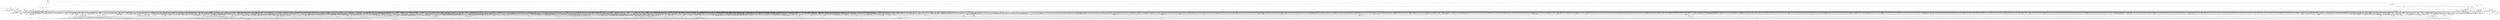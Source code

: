 digraph kerncollapsed {
    "do_raw_spin_lock_117" [color="black"];
    "__lock_task_sighand" [color="black"];
    "access_ok_16" [color="black"];
    "mast_split_data" [color="black"];
    "pageblock_skip_persistent" [color="black"];
    "page_ref_add_1" [color="black"];
    "Indirect call145" [color="black"];
    "Indirect call86" [color="black"];
    "radix_tree_load_root" [color="black"];
    "spin_lock_irqsave_ssp_contention" [color="black"];
    "get_new_cred" [color="black"];
    "__skb_zcopy_downgrade_managed" [color="black"];
    "access_ok_2" [color="black"];
    "lru_add_fn" [color="black"];
    "__msecs_to_jiffies" [color="black"];
    "fpsimd_save_state" [color="black"];
    "mutex_spin_on_owner" [color="black"];
    "srcu_get_delay.isra.0" [color="black"];
    "Indirect call189" [color="black"];
    "__lock_parent" [color="black"];
    "copy_fd_bitmaps" [color="black"];
    "find_buddy_page_pfn" [color="black"];
    "find_submount" [color="black"];
    "kernfs_next_descendant_post" [color="black"];
    "console_trylock" [color="black"];
    "test_tsk_need_resched" [color="black"];
    "errseq_sample" [color="black"];
    "__sw_hweight64" [color="black"];
    "__raw_spin_unlock_irq_35" [color="black"];
    "io_fill_cqe_aux" [color="black"];
    "timer_delete_sync" [color="black"];
    "csum_partial" [color="black"];
    "__raw_spin_lock_4" [color="black"];
    "redirty_tail_locked" [color="black"];
    "skb_checksum" [color="black"];
    "remove_wait_queue" [color="black"];
    "__raw_spin_lock_bh.constprop.0_5" [color="black"];
    "double_unlock_balance" [color="black"];
    "add_wait_queue_exclusive" [color="black"];
    "Indirect call216" [color="black"];
    "security_secid_to_secctx" [color="black"];
    "io_poll_can_finish_inline.isra.0" [color="black"];
    "rb_insert_color_cached" [color="black"];
    "should_zap_page" [color="black"];
    "crng_fast_key_erasure" [color="black"];
    "__raw_spin_lock_irq_35" [color="black"];
    "fsnotify_detach_connector_from_object" [color="black"];
    "__bitmap_subset" [color="black"];
    "__kern_my_cpu_offset_15" [color="black"];
    "rcu_segcblist_accelerate" [color="black"];
    "__bitmap_and" [color="black"];
    "find_vma" [color="black"];
    "__raw_spin_unlock_irq_45" [color="black"];
    "__raw_spin_lock_irq_18" [color="black"];
    "arm_timer" [color="black"];
    "rcu_poll_gp_seq_end" [color="black"];
    "fsnotify_handle_inode_event.isra.0" [color="black"];
    "security_sock_rcv_skb" [color="black"];
    "find_busiest_group" [color="black"];
    "folio_trylock_2" [color="black"];
    "clear_ti_thread_flag_6" [color="black"];
    "no_blink" [color="black"];
    "__kern_my_cpu_offset_26" [color="black"];
    "__cmpxchg_case_acq_32.constprop.0_1" [color="black"];
    "group_classify" [color="black"];
    "__raw_write_lock.constprop.0_1" [color="black"];
    "task_clear_jobctl_pending" [color="black"];
    "folio_size_2" [color="black"];
    "ktime_get_real_ts64" [color="black"];
    "Indirect call116" [color="black"];
    "flush_tlb_batched_pending" [color="black"];
    "io_cqring_wake" [color="black"];
    "count_vm_event" [color="black"];
    "irq_work_queue" [color="black"];
    "propagate_mnt" [color="black"];
    "user_path_at_empty" [color="black"];
    "__peernet2id" [color="black"];
    "io_req_defer_failed" [color="black"];
    "call_function_single_prep_ipi" [color="black"];
    "strncmp" [color="black"];
    "__raw_spin_unlock_irq_38" [color="black"];
    "kernfs_should_drain_open_files" [color="black"];
    "arch_local_irq_save_4" [color="black"];
    "do_raw_spin_lock_56" [color="black"];
    "mas_data_end" [color="black"];
    "sock_rfree" [color="black"];
    "_get_random_bytes" [color="black"];
    "Indirect call223" [color="black"];
    "is_vmalloc_addr" [color="black"];
    "__printk_safe_enter" [color="black"];
    "mas_rewalk_if_dead" [color="black"];
    "Indirect call204" [color="black"];
    "system_supports_address_auth_1" [color="black"];
    "__cmpxchg_case_acq_32.constprop.0_12" [color="black"];
    "futex_q_lock" [color="black"];
    "invent_group_ids" [color="black"];
    "current_wq_worker" [color="black"];
    "internal_add_timer" [color="black"];
    "find_first_bit_6" [color="black"];
    "__kern_my_cpu_offset_60" [color="black"];
    "__task_rq_lock" [color="black"];
    "_mix_pool_bytes" [color="black"];
    "lazy_max_pages" [color="black"];
    "Indirect call172" [color="black"];
    "__kern_my_cpu_offset_55" [color="black"];
    "__acct_reclaim_writeback" [color="black"];
    "__wake_up_klogd.part.0" [color="black"];
    "mas_alloc_req.isra.0" [color="black"];
    "Indirect call138" [color="black"];
    "do_raw_spin_lock_64" [color="black"];
    "fatal_signal_pending_3" [color="black"];
    "lru_note_cost_refault" [color="black"];
    "__kern_my_cpu_offset_37" [color="black"];
    "test_ti_thread_flag_4" [color="black"];
    "__kern_my_cpu_offset_89" [color="black"];
    "wb_stat_error" [color="black"];
    "__kern_my_cpu_offset_134" [color="black"];
    "__cmpwait_case_32_3" [color="black"];
    "Indirect call196" [color="black"];
    "__raw_spin_unlock_irq_6" [color="black"];
    "capable_wrt_inode_uidgid" [color="black"];
    "device_pm_check_callbacks" [color="black"];
    "tlb_flush_mmu_tlbonly_1" [color="black"];
    "io_get_cqe_overflow" [color="black"];
    "__kern_my_cpu_offset_70" [color="black"];
    "timerqueue_add" [color="black"];
    "link_path_walk" [color="black"];
    "Indirect call187" [color="black"];
    "timer_delete" [color="black"];
    "__raw_spin_unlock_irqrestore_37" [color="black"];
    "down_read_trylock" [color="black"];
    "tlb_flush" [color="black"];
    "wb_io_lists_populated" [color="black"];
    "kthread_data" [color="black"];
    "xas_reload" [color="black"];
    "Indirect call87" [color="black"];
    "__cmpxchg_case_acq_32" [color="black"];
    "audit_log_path_denied" [color="black"];
    "percpu_ref_put_many.constprop.0_1" [color="black"];
    "find_task_by_pid_ns" [color="black"];
    "__nr_to_section" [color="black"];
    "__pick_first_entity" [color="black"];
    "sock_flag.constprop.0" [color="black"];
    "kick_process" [color="black"];
    "cpu_timer_dequeue" [color="black"];
    "rcu_seq_start" [color="black"];
    "__cmpxchg_case_mb_64_2" [color="black"];
    "Indirect call170" [color="black"];
    "Indirect call29" [color="black"];
    "_compound_head_5" [color="black"];
    "skb_cloned" [color="black"];
    "__percpu_add_case_32_20" [color="black"];
    "xas_load" [color="black"];
    "skb_zcopy_clear" [color="black"];
    "find_next_zero_bit_1" [color="black"];
    "IS_ERR_OR_NULL_3" [color="black"];
    "sk_mem_reclaim" [color="black"];
    "find_next_and_bit.constprop.0" [color="black"];
    "__count_vm_events" [color="black"];
    "posix_cpu_timers_exit" [color="black"];
    "do_raw_spin_lock_5" [color="black"];
    "Indirect call17" [color="black"];
    "cd_forget" [color="black"];
    "Indirect call3" [color="black"];
    "Indirect call113" [color="black"];
    "do_raw_spin_lock_29" [color="black"];
    "__mnt_want_write_file" [color="black"];
    "__raw_spin_lock_irq" [color="black"];
    "mas_prev_range" [color="black"];
    "rcu_segcblist_extract_done_cbs" [color="black"];
    "cpu_online_3" [color="black"];
    "set_pfnblock_flags_mask" [color="black"];
    "get_work_pwq" [color="black"];
    "get_next_ino" [color="black"];
    "igrab" [color="black"];
    "__clear_close_on_exec.isra.0" [color="black"];
    "__cmpxchg_case_acq_32.constprop.0" [color="black"];
    "__wait_for_common" [color="black"];
    "Indirect call176" [color="black"];
    "__raw_spin_lock_irq_11" [color="black"];
    "dl_set_overload.part.0" [color="black"];
    "rcu_dynticks_snap" [color="black"];
    "check_and_switch_context" [color="black"];
    "set_nameidata" [color="black"];
    "get_file_2" [color="black"];
    "hlist_bl_lock" [color="black"];
    "__raw_read_unlock.constprop.0_6" [color="black"];
    "__dl_add" [color="black"];
    "may_setattr" [color="black"];
    "rwsem_spin_on_owner" [color="black"];
    "find_unlink_vmap_area" [color="black"];
    "__gfp_pfmemalloc_flags" [color="black"];
    "try_to_take_rt_mutex" [color="black"];
    "futex_q_unlock" [color="black"];
    "do_raw_spin_lock_36" [color="black"];
    "find_last_bit" [color="black"];
    "migrate_disable" [color="black"];
    "arch_send_call_function_ipi_mask" [color="black"];
    "count_vm_event_1" [color="black"];
    "do_raw_spin_lock.constprop.0_11" [color="black"];
    "cpu_online" [color="black"];
    "Indirect call224" [color="black"];
    "__mnt_drop_write_file" [color="black"];
    "rcu_segcblist_first_pend_cb" [color="black"];
    "sig_handler_ignored" [color="black"];
    "futex_cmpxchg_value_locked" [color="black"];
    "is_subdir" [color="black"];
    "do_fchmodat" [color="black"];
    "rwsem_set_nonspinnable" [color="black"];
    "cpumask_next.constprop.0" [color="black"];
    "__cmpxchg_case_acq_32.constprop.0_18" [color="black"];
    "deny_write_access.isra.0" [color="black"];
    "fprop_fraction_percpu" [color="black"];
    "__hrtimer_get_next_event" [color="black"];
    "Indirect call81" [color="black"];
    "kernfs_root" [color="black"];
    "__raw_spin_lock_12" [color="black"];
    "xa_find_after" [color="black"];
    "init_entity_runnable_average" [color="black"];
    "__raw_spin_lock_23" [color="black"];
    "__xchg_case_64.constprop.0" [color="black"];
    "prb_first_valid_seq" [color="black"];
    "cpumask_copy_1" [color="black"];
    "mnt_dec_writers" [color="black"];
    "fsnotify_free_mark" [color="black"];
    "next_online_pgdat" [color="black"];
    "wake_all_kswapds" [color="black"];
    "vma_last_pgoff" [color="black"];
    "__raw_spin_unlock_irqrestore_8" [color="black"];
    "Indirect call115" [color="black"];
    "skb_copy_bits" [color="black"];
    "__cmpxchg_case_acq_32.constprop.0_17" [color="black"];
    "__finish_swait" [color="black"];
    "do_raw_spin_lock_42" [color="black"];
    "kernfs_leftmost_descendant" [color="black"];
    "fsnotify_data_inode" [color="black"];
    "d_alloc_parallel" [color="black"];
    "Indirect call131" [color="black"];
    "mapping_shrinkable_1" [color="black"];
    "legitimize_links" [color="black"];
    "gup_signal_pending" [color="black"];
    "do_raw_spin_lock_87" [color="black"];
    "posix_cpu_timer_rearm" [color="black"];
    "folio_test_uptodate" [color="black"];
    "node_page_state_add" [color="black"];
    "netdev_start_xmit" [color="black"];
    "task_pid_vnr" [color="black"];
    "_find_next_and_bit" [color="black"];
    "__raw_spin_lock_43" [color="black"];
    "get_pwq" [color="black"];
    "skb_has_frag_list" [color="black"];
    "dev_nit_active" [color="black"];
    "pagecache_isize_extended" [color="black"];
    "pcpu_free_area.isra.0" [color="black"];
    "page_ref_inc_2" [color="black"];
    "arch_local_irq_save_2" [color="black"];
    "touch_mnt_namespace" [color="black"];
    "page_mapping" [color="black"];
    "to_desc" [color="black"];
    "should_fail_alloc_page" [color="black"];
    "__raw_spin_unlock_irq_3" [color="black"];
    "kthread_insert_work_sanity_check" [color="black"];
    "pagefault_disable" [color="black"];
    "____core____" [color="kernel"];
    "do_raw_spin_lock_61" [color="black"];
    "task_clear_jobctl_trapping" [color="black"];
    "folio_nr_pages_3" [color="black"];
    "__page_set_anon_rmap" [color="black"];
    "pagefault_enable_1" [color="black"];
    "__raw_spin_unlock_irqrestore_6" [color="black"];
    "tk_clock_read" [color="black"];
    "ktime_get_real_seconds" [color="black"];
    "cpumask_intersects.constprop.0_1" [color="black"];
    "do_raw_spin_lock_47" [color="black"];
    "smp_call_function_many_cond" [color="black"];
    "__remove_inode_hash" [color="black"];
    "Indirect call15" [color="black"];
    "file_ns_capable" [color="black"];
    "Indirect call105" [color="black"];
    "test_taint" [color="black"];
    "inode_add_lru" [color="black"];
    "__kern_my_cpu_offset_22" [color="black"];
    "__pi_strcmp" [color="black"];
    "tsk_fork_get_node" [color="black"];
    "Indirect call23" [color="black"];
    "page_ref_add" [color="black"];
    "restore_nameidata" [color="black"];
    "Indirect call101" [color="black"];
    "min_deadline_cb_propagate" [color="black"];
    "__percpu_add_case_64_1" [color="black"];
    "futex_get_value_locked" [color="black"];
    "lockref_mark_dead" [color="black"];
    "kernel_init_pages" [color="black"];
    "io_cancel_task_cb" [color="black"];
    "find_next_bit_17" [color="black"];
    "zone_watermark_fast.constprop.0" [color="black"];
    "exit_rcu" [color="black"];
    "Indirect call31" [color="black"];
    "task_rq_unlock" [color="black"];
    "fpsimd_thread_switch" [color="black"];
    "group_close_release" [color="black"];
    "rpm_check_suspend_allowed" [color="black"];
    "hlist_del_init_2" [color="black"];
    "__list_del_entry" [color="black"];
    "legitimize_root" [color="black"];
    "__kern_my_cpu_offset_49" [color="black"];
    "xas_pause" [color="black"];
    "__kern_my_cpu_offset_27" [color="black"];
    "tty_name" [color="black"];
    "Indirect call92" [color="black"];
    "blake2s_compress" [color="black"];
    "dl_bw_cpus" [color="black"];
    "__cmpxchg_case_acq_32.constprop.0_14" [color="black"];
    "cfs_rq_of" [color="black"];
    "xas_result" [color="black"];
    "memblock_is_map_memory" [color="black"];
    "mtree_load" [color="black"];
    "__audit_getname" [color="black"];
    "__var_waitqueue" [color="black"];
    "compound_order_1" [color="black"];
    "Indirect call94" [color="black"];
    "mmgrab_2" [color="black"];
    "io_wq_hash_work" [color="black"];
    "qdisc_qstats_cpu_qlen_dec" [color="black"];
    "lookup_fast" [color="black"];
    "__local_bh_enable_ip" [color="black"];
    "mas_next" [color="black"];
    "Indirect call106" [color="black"];
    "Indirect call95" [color="black"];
    "rb_insert_color" [color="black"];
    "__rpm_get_callback" [color="black"];
    "d_is_dir.isra.0_1" [color="black"];
    "local_cpu_stop" [color="black"];
    "do_raw_spin_lock_67" [color="black"];
    "mnt_want_write" [color="black"];
    "Indirect call61" [color="black"];
    "tick_get_device" [color="black"];
    "pcpu_chunk_slot" [color="black"];
    "task_pid_vnr_1" [color="black"];
    "move_freelist_tail" [color="black"];
    "load_unaligned_zeropad_1" [color="black"];
    "qdisc_qstats_cpu_backlog_dec" [color="black"];
    "idle_cpu" [color="black"];
    "__iget" [color="black"];
    "split_map_pages" [color="black"];
    "test_and_set_bit_lock.constprop.0" [color="black"];
    "__flush_tlb_kernel_pgtable" [color="black"];
    "Indirect call207" [color="black"];
    "Indirect call192" [color="black"];
    "__d_find_any_alias" [color="black"];
    "__raw_spin_lock_64" [color="black"];
    "io_poll_mark_cancelled" [color="black"];
    "Indirect call208" [color="black"];
    "Indirect call121" [color="black"];
    "do_raw_spin_lock_15" [color="black"];
    "get_sd_balance_interval" [color="black"];
    "__pi_strlen" [color="black"];
    "terminate_walk" [color="black"];
    "req_set_fail_3" [color="black"];
    "clear_ti_thread_flag_8" [color="black"];
    "Indirect call200" [color="black"];
    "mte_sync_tags" [color="black"];
    "__init_swait_queue_head" [color="black"];
    "__preempt_count_sub" [color="black"];
    "__cmpxchg_case_64.isra.0" [color="black"];
    "walk_component" [color="black"];
    "hrtimer_forward" [color="black"];
    "__kern_my_cpu_offset_28" [color="black"];
    "Indirect call109" [color="black"];
    "inode_io_list_del" [color="black"];
    "filename_lookup" [color="black"];
    "find_next_zero_bit_2" [color="black"];
    "split_page" [color="black"];
    "__cmpxchg_case_mb_64_4" [color="black"];
    "Indirect call25" [color="black"];
    "ktime_get_mono_fast_ns" [color="black"];
    "kobj_child_ns_ops" [color="black"];
    "xas_find" [color="black"];
    "__raw_spin_unlock_irq_25" [color="black"];
    "workingset_test_recent" [color="black"];
    "Indirect call173" [color="black"];
    "d_same_name" [color="black"];
    "__printk_cpu_sync_try_get" [color="black"];
    "xas_next_entry.constprop.0" [color="black"];
    "__kern_my_cpu_offset_42" [color="black"];
    "set_swapper_pgd" [color="black"];
    "sync_icache_aliases" [color="black"];
    "find_vmap_area" [color="black"];
    "ptrauth_keys_install_user" [color="black"];
    "__srcu_read_unlock" [color="black"];
    "arch_get_random_seed_longs" [color="black"];
    "Indirect call108" [color="black"];
    "__kern_my_cpu_offset_80" [color="black"];
    "compaction_free" [color="black"];
    "mas_is_err" [color="black"];
    "security_audit_rule_free" [color="black"];
    "__raw_spin_lock_irq_3" [color="black"];
    "folio_trylock_4" [color="black"];
    "update_sctlr_el1" [color="black"];
    "__wake_up_common_lock" [color="black"];
    "__rb_insert_augmented" [color="black"];
    "lowest_in_progress" [color="black"];
    "rt_mutex_slowtrylock" [color="black"];
    "is_valid_gup_args" [color="black"];
    "__raw_spin_unlock_irqrestore_11" [color="black"];
    "Indirect call210" [color="black"];
    "check_vma_flags" [color="black"];
    "lock_timer_base" [color="black"];
    "__attach_mnt" [color="black"];
    "security_inode_setattr" [color="black"];
    "virt_to_head_page.isra.0" [color="black"];
    "signal_pending_state_1" [color="black"];
    "put_dec" [color="black"];
    "do_raw_spin_lock_57" [color="black"];
    "__cmpxchg_case_mb_64_6" [color="black"];
    "user_disable_single_step" [color="black"];
    "__reset_isolation_pfn" [color="black"];
    "__kern_my_cpu_offset_14" [color="black"];
    "memset" [color="black"];
    "Indirect call96" [color="black"];
    "wb_has_dirty_io" [color="black"];
    "io_put_kbuf" [color="black"];
    "task_join_group_stop" [color="black"];
    "rcu_is_watching" [color="black"];
    "__bitmap_weight" [color="black"];
    "Indirect call149" [color="black"];
    "__sk_mem_reclaim" [color="black"];
    "list_move_1" [color="black"];
    "__raw_spin_lock_irqsave_7" [color="black"];
    "arm64_kernel_unmapped_at_el0_2" [color="black"];
    "update_newidle_cost" [color="black"];
    "__raw_spin_unlock_irqrestore_14" [color="black"];
    "bstats_update" [color="black"];
    "Indirect call45" [color="black"];
    "io_prep_async_work" [color="black"];
    "io_timeout_extract" [color="black"];
    "Indirect call43" [color="black"];
    "__raw_spin_lock_18" [color="black"];
    "free_vmap_area_rb_augment_cb_rotate" [color="black"];
    "task_call_func" [color="black"];
    "Indirect call190" [color="black"];
    "fprop_reflect_period_percpu.isra.0" [color="black"];
    "__disable_irq_nosync" [color="black"];
    "Indirect call93" [color="black"];
    "Indirect call179" [color="black"];
    "dl_bw_of" [color="black"];
    "llist_del_first" [color="black"];
    "lru_deactivate_file_fn" [color="black"];
    "get_cred" [color="black"];
    "clear_siginfo" [color="black"];
    "__raw_spin_lock_irqsave_44" [color="black"];
    "mas_find" [color="black"];
    "mas_wr_end_piv" [color="black"];
    "d_path" [color="black"];
    "do_raw_spin_lock_3" [color="black"];
    "kthread_is_per_cpu" [color="black"];
    "do_raw_spin_lock_30" [color="black"];
    "__cmpxchg_case_acq_32.constprop.0_10" [color="black"];
    "take_dentry_name_snapshot" [color="black"];
    "console_srcu_read_unlock" [color="black"];
    "__raw_spin_unlock_irqrestore_1" [color="black"];
    "tty_driver_flush_buffer" [color="black"];
    "allow_direct_reclaim" [color="black"];
    "wq_worker_running" [color="black"];
    "Indirect call129" [color="black"];
    "osq_unlock" [color="black"];
    "Indirect call107" [color="black"];
    "cpumask_any_distribute" [color="black"];
    "security_inode_follow_link" [color="black"];
    "__percpu_add_case_32_3" [color="black"];
    "rcu_seq_end" [color="black"];
    "raw_spin_rq_trylock" [color="black"];
    "mte_dead_walk" [color="black"];
    "__radix_tree_lookup" [color="black"];
    "Indirect call134" [color="black"];
    "__kern_my_cpu_offset_61" [color="black"];
    "folio_add_new_anon_rmap" [color="black"];
    "plist_add" [color="black"];
    "can_set_direct_map" [color="black"];
    "tag_get" [color="black"];
    "gfp_pfmemalloc_allowed" [color="black"];
    "cpu_do_switch_mm" [color="black"];
    "Indirect call148" [color="black"];
    "__legitimize_path" [color="black"];
    "__skb_checksum" [color="black"];
    "check_stable_address_space" [color="black"];
    "__count_vm_events_1" [color="black"];
    "__set_open_fd" [color="black"];
    "double_rq_lock" [color="black"];
    "cpudl_set" [color="black"];
    "drain_local_pages" [color="black"];
    "online_section_nr" [color="black"];
    "_compound_head_13" [color="black"];
    "__wb_writeout_add" [color="black"];
    "d_set_mounted" [color="black"];
    "pmd_install" [color="black"];
    "__srcu_read_lock" [color="black"];
    "task_curr" [color="black"];
    "irq_get_irq_data" [color="black"];
    "pcpu_page_idx" [color="black"];
    "timekeeping_get_ns" [color="black"];
    "__raw_spin_unlock_irqrestore_9" [color="black"];
    "task_fits_cpu" [color="black"];
    "kthread_should_stop" [color="black"];
    "do_raw_spin_lock_65" [color="black"];
    "queued_write_lock_slowpath" [color="black"];
    "find_vma_prev" [color="black"];
    "mas_set_height" [color="black"];
    "purge_fragmented_block" [color="black"];
    "mas_parent_type" [color="black"];
    "lru_note_cost" [color="black"];
    "list_del_init" [color="black"];
    "folio_unlock" [color="black"];
    "steal_suitable_fallback" [color="black"];
    "mte_update_gcr_excl.isra.0" [color="black"];
    "skb_header_cloned" [color="black"];
    "Indirect call64" [color="black"];
    "cleanup_group_ids" [color="black"];
    "mas_bulk_rebalance" [color="black"];
    "vma_interval_tree_insert_after" [color="black"];
    "aio_nr_sub" [color="black"];
    "Indirect call68" [color="black"];
    "__bitmap_equal" [color="black"];
    "idr_for_each" [color="black"];
    "Indirect call72" [color="black"];
    "prepend_name" [color="black"];
    "do_raw_spin_lock_8" [color="black"];
    "access_ok_14" [color="black"];
    "do_raw_spin_lock_17" [color="black"];
    "anon_vma_interval_tree_iter_next" [color="black"];
    "pmd_offset.isra.0" [color="black"];
    "inode_maybe_inc_iversion" [color="black"];
    "fsnotify_put_sb_connectors" [color="black"];
    "num_other_online_cpus" [color="black"];
    "tty_termios_input_baud_rate" [color="black"];
    "__raw_spin_lock_21" [color="black"];
    "mmgrab_1" [color="black"];
    "__kern_my_cpu_offset_44" [color="black"];
    "__const_udelay" [color="black"];
    "do_softirq_own_stack" [color="black"];
    "mab_mas_cp" [color="black"];
    "tty_audit_fork" [color="black"];
    "tlb_remove_table_smp_sync" [color="black"];
    "Indirect call7" [color="black"];
    "_atomic_dec_and_lock" [color="black"];
    "sock_flag_3" [color="black"];
    "data_check_size" [color="black"];
    "find_next_bit_6" [color="black"];
    "wb_io_lists_depopulated" [color="black"];
    "mm_counter" [color="black"];
    "set_load_weight" [color="black"];
    "__raw_spin_lock.constprop.0" [color="black"];
    "__skb_header_pointer" [color="black"];
    "clear_ti_thread_flag_4" [color="black"];
    "Indirect call194" [color="black"];
    "sched_ttwu_pending" [color="black"];
    "update_cached_migrate" [color="black"];
    "__raw_spin_lock_irq_19" [color="black"];
    "mas_leaf_set_meta" [color="black"];
    "__futex_queue" [color="black"];
    "collect_posix_cputimers" [color="black"];
    "__raw_spin_lock_irqsave_19" [color="black"];
    "wb_update_bandwidth" [color="black"];
    "in_group_or_capable" [color="black"];
    "__raw_read_lock.constprop.0_1" [color="black"];
    "arch_local_irq_restore" [color="black"];
    "rcu_seq_snap" [color="black"];
    "__disable_irq" [color="black"];
    "get_task_mm" [color="black"];
    "clear_page" [color="black"];
    "__irq_domain_deactivate_irq" [color="black"];
    "Indirect call225" [color="black"];
    "pcpu_next_md_free_region" [color="black"];
    "system_supports_generic_auth" [color="black"];
    "_copy_from_iter" [color="black"];
    "mapping_unmap_writable" [color="black"];
    "prepare_to_swait_event" [color="black"];
    "Indirect call185" [color="black"];
    "pid_nr_ns" [color="black"];
    "pagefault_enable" [color="black"];
    "Indirect call161" [color="black"];
    "irq_work_claim" [color="black"];
    "this_cpu_has_cap" [color="black"];
    "finish_swait" [color="black"];
    "choose_mountpoint_rcu" [color="black"];
    "__percpu_add_case_64_7" [color="black"];
    "__kern_my_cpu_offset_78" [color="black"];
    "__kern_my_cpu_offset_23" [color="black"];
    "tty_ldisc_close" [color="black"];
    "__raw_spin_unlock_irq_43" [color="black"];
    "mas_allocated.isra.0" [color="black"];
    "signal_pending_11" [color="black"];
    "slab_want_init_on_alloc" [color="black"];
    "count_mounts" [color="black"];
    "arch_local_irq_restore_2" [color="black"];
    "calc_delta_fair" [color="black"];
    "list_del_1" [color="black"];
    "do_raw_spin_lock_41" [color="black"];
    "__attach_to_pi_owner" [color="black"];
    "page_ref_dec_and_test" [color="black"];
    "__mutex_init" [color="black"];
    "no_page_table" [color="black"];
    "enqueue_timer" [color="black"];
    "make_vfsgid" [color="black"];
    "fpsimd_flush_task_state" [color="black"];
    "__raw_spin_unlock_irq_20" [color="black"];
    "desc_read" [color="black"];
    "touch_atime" [color="black"];
    "strscpy_pad" [color="black"];
    "set_root_1" [color="black"];
    "panic_smp_self_stop" [color="black"];
    "Indirect call158" [color="black"];
    "d_lru_del" [color="black"];
    "__update_gt_cputime" [color="black"];
    "irqd_irq_disabled.isra.0" [color="black"];
    "mas_next_range" [color="black"];
    "pagefault_enable_2" [color="black"];
    "system_supports_tlb_range_1" [color="black"];
    "cpumask_next_and" [color="black"];
    "count_vm_events_2" [color="black"];
    "__raw_spin_lock_irqsave_18" [color="black"];
    "eth_type_vlan" [color="black"];
    "find_later_rq" [color="black"];
    "__raw_spin_lock_42" [color="black"];
    "Indirect call27" [color="black"];
    "radix_tree_tag_get" [color="black"];
    "folio_total_mapcount" [color="black"];
    "__percpu_add_case_64_3" [color="black"];
    "d_walk" [color="black"];
    "cpu_online_1" [color="black"];
    "fatal_signal_pending_4" [color="black"];
    "__cmpxchg_case_acq_32.constprop.0_4" [color="black"];
    "__raw_spin_lock_irqsave_15" [color="black"];
    "__posix_timers_find" [color="black"];
    "__kern_my_cpu_offset_25" [color="black"];
    "Indirect call211" [color="black"];
    "__wake_q_add" [color="black"];
    "blake2s_final" [color="black"];
    "Indirect call155" [color="black"];
    "__kern_my_cpu_offset_36" [color="black"];
    "write_seqlock.constprop.0" [color="black"];
    "Indirect call144" [color="black"];
    "__cmpxchg_case_8" [color="black"];
    "__set_close_on_exec.isra.0" [color="black"];
    "Indirect call11" [color="black"];
    "do_add_mount" [color="black"];
    "find_next_bit_8" [color="black"];
    "wakeup_kcompactd" [color="black"];
    "Indirect call44" [color="black"];
    "find_alive_thread.isra.0" [color="black"];
    "strreplace" [color="black"];
    "mas_update_gap" [color="black"];
    "Indirect call123" [color="black"];
    "do_delayed_call" [color="black"];
    "wb_stat_mod" [color="black"];
    "lru_lazyfree_fn" [color="black"];
    "inc_tlb_flush_pending" [color="black"];
    "bsearch" [color="black"];
    "Indirect call28" [color="black"];
    "__add_wait_queue" [color="black"];
    "Indirect call183" [color="black"];
    "__kern_my_cpu_offset_71" [color="black"];
    "Indirect call4" [color="black"];
    "__anon_vma_interval_tree_augment_propagate" [color="black"];
    "percpu_counter_add" [color="black"];
    "mutex_trylock" [color="black"];
    "__percpu_add_case_32_8" [color="black"];
    "next_zone" [color="black"];
    "mtree_range_walk" [color="black"];
    "Indirect call69" [color="black"];
    "do_raw_spin_lock_14" [color="black"];
    "__raw_spin_lock_irqsave_4" [color="black"];
    "__cmpwait_case_32" [color="black"];
    "__raw_spin_lock_41" [color="black"];
    "Indirect call102" [color="black"];
    "copy_thread" [color="black"];
    "do_raw_spin_lock_23" [color="black"];
    "u64_stats_add_2" [color="black"];
    "anon_vma_interval_tree_remove" [color="black"];
    "need_active_balance" [color="black"];
    "__d_lookup_unhash_wake" [color="black"];
    "__d_lookup" [color="black"];
    "__wake_up_common" [color="black"];
    "mutex_can_spin_on_owner" [color="black"];
    "notifier_call_chain" [color="black"];
    "Indirect call228" [color="black"];
    "__raw_spin_lock_54" [color="black"];
    "virt_to_slab" [color="black"];
    "__raw_spin_lock_irq_17" [color="black"];
    "mas_safe_pivot" [color="black"];
    "update_load_avg" [color="black"];
    "get_work_pool" [color="black"];
    "__put_cpu_fpsimd_context" [color="black"];
    "percpu_up_read_1" [color="black"];
    "set_ptes.constprop.0.isra.0_1" [color="black"];
    "wb_dirty_limits" [color="black"];
    "shrink_lock_dentry" [color="black"];
    "unlock_mount_hash" [color="black"];
    "__raw_spin_lock_irq_25" [color="black"];
    "__task_pid_nr_ns" [color="black"];
    "test_ti_thread_flag_22" [color="black"];
    "dev_bus_name" [color="black"];
    "do_raw_spin_lock_43" [color="black"];
    "anon_vma_interval_tree_pre_update_vma" [color="black"];
    "get_group_info.isra.0" [color="black"];
    "test_ti_thread_flag_7" [color="black"];
    "list_del_4" [color="black"];
    "task_work_cancel_match" [color="black"];
    "do_raw_spin_lock_10" [color="black"];
    "fsnotify_compare_groups" [color="black"];
    "io_poll_get_ownership" [color="black"];
    "mas_store_b_node" [color="black"];
    "Indirect call137" [color="black"];
    "workingset_eviction" [color="black"];
    "filemap_release_folio" [color="black"];
    "percpu_ref_noop_confirm_switch" [color="black"];
    "rseq_migrate" [color="black"];
    "__wake_up_parent" [color="black"];
    "__futex_unqueue" [color="black"];
    "rcu_seq_end_1" [color="black"];
    "do_raw_spin_lock_63" [color="black"];
    "rcu_start_this_gp" [color="black"];
    "kernfs_get" [color="black"];
    "data_alloc" [color="black"];
    "thread_group_cputime" [color="black"];
    "io_put_kbuf_comp.isra.0" [color="black"];
    "do_raw_spin_lock_116" [color="black"];
    "arm64_kernel_unmapped_at_el0_3" [color="black"];
    "arch_local_irq_enable_2" [color="black"];
    "do_raw_spin_lock.constprop.0_14" [color="black"];
    "__cmpxchg_case_rel_32" [color="black"];
    "find_next_bit_10" [color="black"];
    "siginfo_layout" [color="black"];
    "task_ppid_nr" [color="black"];
    "list_del_init_3" [color="black"];
    "memcg_charge_kernel_stack.part.0" [color="black"];
    "copy_from_kernel_nofault" [color="black"];
    "__fget_light" [color="black"];
    "queued_read_unlock.constprop.0_2" [color="black"];
    "debug_locks_off" [color="black"];
    "dequeue_load_avg" [color="black"];
    "mas_wr_walk_index.isra.0" [color="black"];
    "get_arm64_ftr_reg" [color="black"];
    "arch_local_irq_save_7" [color="black"];
    "__raw_read_unlock.constprop.0_2" [color="black"];
    "kernfs_release_file.part.0.isra.0" [color="black"];
    "mm_set_has_pinned_flag" [color="black"];
    "req_set_fail" [color="black"];
    "class_raw_spinlock_irqsave_destructor" [color="black"];
    "attach_recursive_mnt" [color="black"];
    "fast_dput" [color="black"];
    "anon_vma_interval_tree_iter_first" [color="black"];
    "do_raw_spin_lock_44" [color="black"];
    "__raw_spin_lock_irqsave_52" [color="black"];
    "d_find_any_alias" [color="black"];
    "mas_pop_node" [color="black"];
    "test_and_set_ti_thread_flag_1" [color="black"];
    "exit_task_stack_account" [color="black"];
    "skb_frag_ref" [color="black"];
    "arch_irq_work_raise" [color="black"];
    "__raw_spin_unlock_irqrestore_33" [color="black"];
    "__put_unused_fd" [color="black"];
    "rcu_gpnum_ovf" [color="black"];
    "lru_deactivate_fn" [color="black"];
    "mas_pause" [color="black"];
    "__irq_domain_activate_irq" [color="black"];
    "rcu_segcblist_enqueue" [color="black"];
    "__raw_spin_unlock_irq_7" [color="black"];
    "PageMovable" [color="black"];
    "prb_next_seq" [color="black"];
    "prepend_path" [color="black"];
    "Indirect call100" [color="black"];
    "add_device_randomness" [color="black"];
    "d_lookup_done" [color="black"];
    "kernfs_name_hash" [color="black"];
    "prepare_alloc_pages.constprop.0" [color="black"];
    "vfsgid_in_group_p" [color="black"];
    "__raw_spin_lock_irqsave_5" [color="black"];
    "inactive_is_low.constprop.0" [color="black"];
    "rt_mutex_init_proxy_locked" [color="black"];
    "mod_node_page_state" [color="black"];
    "memmove" [color="black"];
    "__raw_spin_unlock_irq" [color="black"];
    "__io_prep_linked_timeout" [color="black"];
    "__kern_my_cpu_offset_67" [color="black"];
    "Indirect call222" [color="black"];
    "arch_tlbbatch_should_defer.constprop.0" [color="black"];
    "Indirect call26" [color="black"];
    "strscpy" [color="black"];
    "__cmpxchg_case_acq_32.constprop.0_9" [color="black"];
    "folio_nr_pages_2" [color="black"];
    "tick_get_broadcast_device" [color="black"];
    "kmalloc_slab" [color="black"];
    "mas_set_alloc_req" [color="black"];
    "free_unref_page_commit" [color="black"];
    "unhash_mnt" [color="black"];
    "ptep_clear_flush" [color="black"];
    "__wb_update_bandwidth.constprop.0" [color="black"];
    "page_ref_dec_and_test_1" [color="black"];
    "next_signal" [color="black"];
    "__sk_mem_reduce_allocated" [color="black"];
    "__fprop_add_percpu_max" [color="black"];
    "__ipi_send_mask" [color="black"];
    "_task_util_est" [color="black"];
    "do_raw_spin_lock_51" [color="black"];
    "__arm64_sys_fchmodat" [color="black"];
    "update_dl_migration" [color="black"];
    "cpu_util_cfs" [color="black"];
    "is_migration_entry" [color="black"];
    "check_mnt.isra.0" [color="black"];
    "folio_invalidate" [color="black"];
    "__hrtimer_next_event_base.constprop.0" [color="black"];
    "memblock_search" [color="black"];
    "xas_set_mark" [color="black"];
    "Indirect call219" [color="black"];
    "get_task_exe_file" [color="black"];
    "__raw_spin_lock_62" [color="black"];
    "__traverse_mounts" [color="black"];
    "rcu_stall_is_suppressed" [color="black"];
    "invalid_migration_vma" [color="black"];
    "Indirect call152" [color="black"];
    "find_first_bit_1" [color="black"];
    "__timer_delete_sync" [color="black"];
    "__bitmap_intersects" [color="black"];
    "rcu_segcblist_ready_cbs" [color="black"];
    "flush_tlb_mm_1" [color="black"];
    "do_raw_spin_lock_37" [color="black"];
    "task_sched_runtime" [color="black"];
    "__raw_spin_lock_52" [color="black"];
    "mas_wr_new_end" [color="black"];
    "test_ti_thread_flag_6" [color="black"];
    "send_sig" [color="black"];
    "__cmpxchg_case_mb_32_10" [color="black"];
    "vmf_pte_changed" [color="black"];
    "enqueue_hrtimer.constprop.0" [color="black"];
    "skb_tailroom_2" [color="black"];
    "kmap_atomic_1" [color="black"];
    "io_poll_add_hash" [color="black"];
    "do_raw_spin_lock_46" [color="black"];
    "invalid_folio_referenced_vma" [color="black"];
    "__kern_my_cpu_offset_29" [color="black"];
    "node_dirty_ok" [color="black"];
    "dev_xmit_recursion_inc" [color="black"];
    "__udelay" [color="black"];
    "update_cfs_rq_load_avg.isra.0" [color="black"];
    "pvm_find_va_enclose_addr" [color="black"];
    "__percpu_add_case_64_2" [color="black"];
    "__pi_memcmp" [color="black"];
    "__raw_spin_lock_irqsave.constprop.0_7" [color="black"];
    "percpu_ref_put_many" [color="black"];
    "set_page_dirty" [color="black"];
    "Indirect call30" [color="black"];
    "__dl_sub" [color="black"];
    "is_bad_inode" [color="black"];
    "srcu_funnel_exp_start" [color="black"];
    "dentry_string_cmp" [color="black"];
    "reweight_task" [color="black"];
    "mab_calc_split" [color="black"];
    "path_is_under" [color="black"];
    "audit_serial" [color="black"];
    "__raw_spin_lock_irq_43" [color="black"];
    "Indirect call5" [color="black"];
    "__xchg_case_acq_64.isra.0" [color="black"];
    "mapping_shrinkable" [color="black"];
    "free_pcppages_bulk" [color="black"];
    "tty_ldisc_open" [color="black"];
    "__raw_write_unlock_irq_5" [color="black"];
    "override_creds" [color="black"];
    "ldsem_down_read_trylock" [color="black"];
    "freezing" [color="black"];
    "__mutex_trylock" [color="black"];
    "rcu_jiffies_till_stall_check" [color="black"];
    "get_page" [color="black"];
    "__kern_my_cpu_offset_4" [color="black"];
    "rt_mutex_setprio" [color="black"];
    "qdisc_qstats_cpu_qlen_inc" [color="black"];
    "set_pud" [color="black"];
    "i_uid_into_vfsuid" [color="black"];
    "__raw_read_lock.constprop.0_5" [color="black"];
    "smp_call_function" [color="black"];
    "Indirect call132" [color="black"];
    "page_ref_inc" [color="black"];
    "do_raw_spin_lock_80" [color="black"];
    "rcu_gp_is_expedited" [color="black"];
    "do_raw_spin_lock.constprop.0_7" [color="black"];
    "Indirect call65" [color="black"];
    "Indirect call191" [color="black"];
    "mas_store_prealloc.part.0" [color="black"];
    "desc_make_final" [color="black"];
    "Indirect call160" [color="black"];
    "__legitimize_mnt" [color="black"];
    "__wake_up_locked_key" [color="black"];
    "rcu_cblist_init" [color="black"];
    "ptep_set_access_flags" [color="black"];
    "__cmpxchg_case_mb_64_1" [color="black"];
    "compact_lock_irqsave" [color="black"];
    "copy_highpage" [color="black"];
    "io_wq_work_match_all" [color="black"];
    "__raw_spin_lock_irqsave_50" [color="black"];
    "d_shrink_del" [color="black"];
    "task_sigpending_1" [color="black"];
    "Indirect call9" [color="black"];
    "__raw_spin_lock_5" [color="black"];
    "__cmpwait_case_32_2" [color="black"];
    "bit_waitqueue" [color="black"];
    "cpumask_any_and_distribute" [color="black"];
    "__raw_spin_lock_31" [color="black"];
    "__get_task_comm" [color="black"];
    "Indirect call125" [color="black"];
    "folio_wake_bit" [color="black"];
    "vma_interval_tree_iter_next" [color="black"];
    "set_task_reclaim_state" [color="black"];
    "Indirect call214" [color="black"];
    "lru_move_tail_fn" [color="black"];
    "pgattr_change_is_safe" [color="black"];
    "do_raw_spin_lock_13" [color="black"];
    "__try_to_del_timer_sync" [color="black"];
    "pcpu_chunk_relocate" [color="black"];
    "_atomic_dec_and_lock_irqsave" [color="black"];
    "update_rt_rq_load_avg" [color="black"];
    "prb_commit" [color="black"];
    "do_csum" [color="black"];
    "Indirect call186" [color="black"];
    "prepare_to_wait_exclusive" [color="black"];
    "search_cmp_ftr_reg" [color="black"];
    "mas_prev" [color="black"];
    "netlink_unlock_table" [color="black"];
    "__dev_put.part.0" [color="black"];
    "desc_make_reusable" [color="black"];
    "set_pageblock_migratetype" [color="black"];
    "setattr_copy" [color="black"];
    "Indirect call118" [color="black"];
    "sve_get_vl" [color="black"];
    "put_link" [color="black"];
    "__cmpwait_case_32_1" [color="black"];
    "audit_inode" [color="black"];
    "io_prep_async_link" [color="black"];
    "retain_dentry" [color="black"];
    "__balance_callbacks" [color="black"];
    "__raw_spin_lock_irq_20" [color="black"];
    "__wb_calc_thresh" [color="black"];
    "sched_clock_cpu" [color="black"];
    "unlock_mount" [color="black"];
    "__kern_my_cpu_offset_35" [color="black"];
    "cpudl_heapify_up" [color="black"];
    "fd_install" [color="black"];
    "mas_max_gap" [color="black"];
    "leave_rcu" [color="black"];
    "__cmpxchg_case_mb_32_8" [color="black"];
    "___d_drop" [color="black"];
    "__raw_spin_unlock_irq_5" [color="black"];
    "__fswab32_10" [color="black"];
    "__next_zones_zonelist" [color="black"];
    "maybe_mkwrite.isra.0" [color="black"];
    "Indirect call80" [color="black"];
    "io_cqe_cache_refill" [color="black"];
    "lookup_mnt" [color="black"];
    "inode_lru_list_del" [color="black"];
    "mas_ascend" [color="black"];
    "__irq_can_set_affinity" [color="black"];
    "propagate_one" [color="black"];
    "mnt_get_writers" [color="black"];
    "pcpu_update_empty_pages" [color="black"];
    "arch_local_irq_restore_1" [color="black"];
    "oom_badness" [color="black"];
    "pi_state_update_owner" [color="black"];
    "do_raw_spin_lock_6" [color="black"];
    "__raw_spin_unlock_irqrestore_3" [color="black"];
    "_compound_head_3" [color="black"];
    "Indirect call159" [color="black"];
    "hrtimer_reprogram.constprop.0" [color="black"];
    "Indirect call184" [color="black"];
    "__raw_spin_unlock_irq_4" [color="black"];
    "__cmpxchg_case_mb_32_3" [color="black"];
    "xa_err" [color="black"];
    "__raw_spin_lock_irqsave_12" [color="black"];
    "do_raw_spin_lock_48" [color="black"];
    "reusable_anon_vma" [color="black"];
    "pagetable_pte_dtor" [color="black"];
    "tag_clear_highpage" [color="black"];
    "folio_mapped" [color="black"];
    "Indirect call24" [color="black"];
    "__raw_spin_lock_irqsave.constprop.0_1" [color="black"];
    "arch_asym_cpu_priority" [color="black"];
    "Indirect call85" [color="black"];
    "__cmpxchg_case_acq_32.constprop.0_6" [color="black"];
    "Indirect call182" [color="black"];
    "__skb_set_length_1" [color="black"];
    "audit_dummy_context_1" [color="black"];
    "prepend_char" [color="black"];
    "dec_rlimit_ucounts" [color="black"];
    "rcu_poll_gp_seq_start_unlocked" [color="black"];
    "pwq_activate_inactive_work" [color="black"];
    "Indirect call37" [color="black"];
    "get_file" [color="black"];
    "do_raw_spin_lock_86" [color="black"];
    "__mnt_drop_write" [color="black"];
    "__clear_open_fd" [color="black"];
    "do_raw_spin_lock_58" [color="black"];
    "update_curr" [color="black"];
    "__kern_my_cpu_offset_76" [color="black"];
    "folio_evictable_1" [color="black"];
    "Indirect call229" [color="black"];
    "update_pm_runtime_accounting" [color="black"];
    "arch_get_random_longs" [color="black"];
    "mab_shift_right" [color="black"];
    "update_rq_clock" [color="black"];
    "lock_parent" [color="black"];
    "tlb_gather_mmu_fullmm" [color="black"];
    "d_flags_for_inode" [color="black"];
    "enqueue_task" [color="black"];
    "__update_load_avg_se" [color="black"];
    "change_page_range" [color="black"];
    "__raw_spin_lock_irqsave.constprop.0_2" [color="black"];
    "Indirect call90" [color="black"];
    "__kern_my_cpu_offset_53" [color="black"];
    "__raw_spin_lock_irqsave_34" [color="black"];
    "__inode_add_lru" [color="black"];
    "Indirect call150" [color="black"];
    "__raw_spin_lock_15" [color="black"];
    "atime_needs_update" [color="black"];
    "Indirect call1" [color="black"];
    "__kern_my_cpu_offset_79" [color="black"];
    "try_to_unlazy_next" [color="black"];
    "llist_add_batch" [color="black"];
    "crng_make_state" [color="black"];
    "Indirect call33" [color="black"];
    "__raw_spin_lock_16" [color="black"];
    "Indirect call89" [color="black"];
    "get_mm_exe_file" [color="black"];
    "__vfs_getxattr" [color="black"];
    "mod_zone_state" [color="black"];
    "cpu_clock_sample_group" [color="black"];
    "Indirect call111" [color="black"];
    "test_ti_thread_flag_21" [color="black"];
    "set_ti_thread_flag" [color="black"];
    "__raw_spin_lock_irqsave_11" [color="black"];
    "io_poll_remove_entries" [color="black"];
    "__dev_fwnode" [color="black"];
    "find_next_bit_7" [color="black"];
    "Indirect call8" [color="black"];
    "mas_find_setup.constprop.0" [color="black"];
    "__kern_my_cpu_offset_21" [color="black"];
    "do_raw_spin_lock_35" [color="black"];
    "Indirect call52" [color="black"];
    "io_file_get_flags" [color="black"];
    "fragmentation_index" [color="black"];
    "skb_pfmemalloc" [color="black"];
    "__xa_clear_mark" [color="black"];
    "__raw_spin_unlock_irqrestore_32" [color="black"];
    "__cmpxchg_case_acq_32.constprop.0_21" [color="black"];
    "io_run_cancel" [color="black"];
    "__kern_my_cpu_offset_51" [color="black"];
    "__raw_spin_lock_irqsave_39" [color="black"];
    "dev_pm_disable_wake_irq_check" [color="black"];
    "__note_gp_changes" [color="black"];
    "dev_driver_string" [color="black"];
    "Indirect call56" [color="black"];
    "get_ucounts_or_wrap" [color="black"];
    "security_d_instantiate" [color="black"];
    "pte_mkdirty" [color="black"];
    "security_sk_free" [color="black"];
    "group_balance_cpu" [color="black"];
    "page_vma_mapped_walk_done" [color="black"];
    "__cmpxchg_case_acq_32.constprop.0_20" [color="black"];
    "prb_reserve_in_last" [color="black"];
    "Indirect call193" [color="black"];
    "sk_error_report" [color="black"];
    "security_audit_rule_match" [color="black"];
    "__cmpxchg_case_mb_32_4" [color="black"];
    "rcu_accelerate_cbs" [color="black"];
    "inode_owner_or_capable" [color="black"];
    "get_file_1" [color="black"];
    "do_raw_spin_lock_12" [color="black"];
    "_find_next_bit" [color="black"];
    "find_next_bit_13" [color="black"];
    "mnt_get_count" [color="black"];
    "__raw_spin_lock_32" [color="black"];
    "__wait_on_bit" [color="black"];
    "__get_cpu_fpsimd_context" [color="black"];
    "add_timer_on" [color="black"];
    "sub_rq_bw.isra.0" [color="black"];
    "raw_spin_rq_lock_1" [color="black"];
    "pm_runtime_put_noidle_2" [color="black"];
    "count_vm_event_2" [color="black"];
    "mte_set_pivot" [color="black"];
    "load_unaligned_zeropad" [color="black"];
    "Indirect call54" [color="black"];
    "nd_jump_root" [color="black"];
    "arch_teardown_dma_ops" [color="black"];
    "zone_reclaimable_pages" [color="black"];
    "page_try_share_anon_rmap" [color="black"];
    "__bitmap_clear" [color="black"];
    "vma_interval_tree_insert" [color="black"];
    "task_rq_lock" [color="black"];
    "Indirect call209" [color="black"];
    "need_mlock_drain" [color="black"];
    "list_del_init_2" [color="black"];
    "__init_rwsem" [color="black"];
    "prb_read_valid" [color="black"];
    "irq_domain_activate_irq" [color="black"];
    "copy_user_highpage" [color="black"];
    "pick_next_pushable_dl_task" [color="black"];
    "fsnotify" [color="black"];
    "__raw_spin_unlock_irq_29" [color="black"];
    "arch_local_irq_save_3" [color="black"];
    "Indirect call49" [color="black"];
    "add_wait_queue" [color="black"];
    "arm64_kernel_unmapped_at_el0_4" [color="black"];
    "find_lock_task_mm" [color="black"];
    "account_pipe_buffers" [color="black"];
    "rcu_seq_start_1" [color="black"];
    "sane_fdtable_size" [color="black"];
    "local_bh_disable" [color="black"];
    "__kern_my_cpu_offset_38" [color="black"];
    "__raw_spin_unlock_irqrestore_17" [color="black"];
    "skb_orphan_1" [color="black"];
    "pcpu_chunk_refresh_hint" [color="black"];
    "__io_put_kbuf" [color="black"];
    "d_find_alias" [color="black"];
    "check_class_changed" [color="black"];
    "__raw_spin_lock_27" [color="black"];
    "__d_lookup_rcu_op_compare" [color="black"];
    "hlist_bl_unlock" [color="black"];
    "pm_runtime_autosuspend_expiration" [color="black"];
    "__mod_zone_page_state" [color="black"];
    "tty_driver_name" [color="black"];
    "cpudl_heapify" [color="black"];
    "folio_mark_dirty" [color="black"];
    "flush_dcache_folio" [color="black"];
    "_compound_head_4" [color="black"];
    "commit_tree" [color="black"];
    "sock_rmem_free" [color="black"];
    "__dl_clear_params" [color="black"];
    "cleanup_timerqueue" [color="black"];
    "_raw_spin_rq_lock_irqsave" [color="black"];
    "wake_up_klogd" [color="black"];
    "__sw_hweight32" [color="black"];
    "tcp_get_info_chrono_stats" [color="black"];
    "expand" [color="black"];
    "finish_automount" [color="black"];
    "do_raw_spin_lock_93" [color="black"];
    "do_raw_spin_lock_85" [color="black"];
    "chmod_common" [color="black"];
    "mt_find" [color="black"];
    "mas_next_sibling" [color="black"];
    "console_is_usable" [color="black"];
    "arch_local_irq_restore_3" [color="black"];
    "__cmpxchg_case_mb_64_7" [color="black"];
    "mte_parent_slot" [color="black"];
    "console_srcu_read_lock" [color="black"];
    "security_inode_init_security_anon" [color="black"];
    "__d_lookup_rcu" [color="black"];
    "rcu_poll_gp_seq_start" [color="black"];
    "netlink_overrun" [color="black"];
    "clear_ti_thread_flag_5" [color="black"];
    "timerqueue_iterate_next" [color="black"];
    "security_inode_permission" [color="black"];
    "Indirect call205" [color="black"];
    "__dev_pm_qos_resume_latency" [color="black"];
    "do_raw_spin_lock_25" [color="black"];
    "Indirect call40" [color="black"];
    "extract_entropy.constprop.0" [color="black"];
    "compaction_zonelist_suitable" [color="black"];
    "fatal_signal_pending_5" [color="black"];
    "do_kernel_restart" [color="black"];
    "do_raw_spin_lock_38" [color="black"];
    "super_wake" [color="black"];
    "post_init_entity_util_avg" [color="black"];
    "__kern_my_cpu_offset_19" [color="black"];
    "mab_set_b_end" [color="black"];
    "has_managed_dma" [color="black"];
    "mte_copy_page_tags" [color="black"];
    "inode_permission" [color="black"];
    "__raw_spin_lock.constprop.0_2" [color="black"];
    "pcpu_next_fit_region.constprop.0" [color="black"];
    "sock_inuse_add" [color="black"];
    "notify_change" [color="black"];
    "__raw_spin_lock_irq.constprop.0_2" [color="black"];
    "try_grab_page" [color="black"];
    "rt_mutex_futex_trylock" [color="black"];
    "mas_set_parent.constprop.0" [color="black"];
    "signal_pending_state_2" [color="black"];
    "Indirect call41" [color="black"];
    "__printk_cpu_sync_wait" [color="black"];
    "__kern_my_cpu_offset_50" [color="black"];
    "cpu_online_2" [color="black"];
    "folio_anon_vma" [color="black"];
    "__raw_spin_lock_irq_4" [color="black"];
    "page_ref_inc_6" [color="black"];
    "Indirect call130" [color="black"];
    "oom_unkillable_task.isra.0" [color="black"];
    "move_queued_task.constprop.0" [color="black"];
    "irq_set_thread_affinity" [color="black"];
    "update_dl_rq_load_avg" [color="black"];
    "rcu_inkernel_boot_has_ended" [color="black"];
    "__raw_spin_lock_irqsave_3" [color="black"];
    "flush_tlb_kernel_range" [color="black"];
    "mas_next_slot" [color="black"];
    "compaction_defer_reset" [color="black"];
    "__skb_fill_page_desc" [color="black"];
    "folio_not_mapped" [color="black"];
    "Indirect call124" [color="black"];
    "do_raw_spin_lock_50" [color="black"];
    "page_ref_inc_3" [color="black"];
    "__down_trylock_console_sem.constprop.0" [color="black"];
    "__irq_put_desc_unlock" [color="black"];
    "do_raw_spin_lock_45" [color="black"];
    "timer_wait_running" [color="black"];
    "__siphash_unaligned" [color="black"];
    "noop_dirty_folio" [color="black"];
    "futex_hb_waiters_dec" [color="black"];
    "number" [color="black"];
    "_find_last_bit" [color="black"];
    "ma_slots" [color="black"];
    "fsnotify_update_flags" [color="black"];
    "kill_device" [color="black"];
    "mm_counter_file" [color="black"];
    "queued_write_lock.constprop.0_1" [color="black"];
    "device_match_devt" [color="black"];
    "system_supports_mte_1" [color="black"];
    "vma_address" [color="black"];
    "Indirect call76" [color="black"];
    "Indirect call10" [color="black"];
    "Indirect call120" [color="black"];
    "Indirect call164" [color="black"];
    "pcpu_init_md_blocks" [color="black"];
    "filemap_check_errors" [color="black"];
    "cpu_switch_to" [color="black"];
    "complete_walk" [color="black"];
    "percpu_ref_get_many.constprop.0" [color="black"];
    "pte_offset_kernel.isra.0" [color="black"];
    "groups_search" [color="black"];
    "qdisc_run_begin" [color="black"];
    "__remove_shared_vm_struct.constprop.0" [color="black"];
    "__cmpxchg_case_acq_32_3" [color="black"];
    "__arch_copy_from_user" [color="black"];
    "signal_set_stop_flags" [color="black"];
    "update_misfit_status" [color="black"];
    "access_ok_39" [color="black"];
    "__cmpxchg_case_mb_32_2" [color="black"];
    "audit_gid_comparator" [color="black"];
    "Indirect call220" [color="black"];
    "__cmpxchg_case_mb_64" [color="black"];
    "smp_call_function_many" [color="black"];
    "pm_qos_update_flags" [color="black"];
    "__raw_spin_unlock_irqrestore_10" [color="black"];
    "path_get" [color="black"];
    "__printk_safe_exit" [color="black"];
    "io_req_complete_defer" [color="black"];
    "__raw_spin_lock_irq_34" [color="black"];
    "folio_mapped_1" [color="black"];
    "zone_page_state_snapshot.constprop.0" [color="black"];
    "console_verbose" [color="black"];
    "int_sqrt" [color="black"];
    "find_next_and_bit" [color="black"];
    "Indirect call66" [color="black"];
    "free_vmap_area_rb_augment_cb_propagate" [color="black"];
    "list_splice" [color="black"];
    "pcpu_alloc_area" [color="black"];
    "posix_cpu_timers_exit_group" [color="black"];
    "Indirect call59" [color="black"];
    "get_state_synchronize_rcu_full" [color="black"];
    "do_raw_spin_lock_24" [color="black"];
    "sched_cgroup_fork" [color="black"];
    "__flow_hash_from_keys" [color="black"];
    "sched_clock_noinstr" [color="black"];
    "xa_load" [color="black"];
    "arch_local_irq_save_5" [color="black"];
    "mast_ascend" [color="black"];
    "__xchg_case_mb_64.constprop.0_2" [color="black"];
    "qdisc_maybe_clear_missed" [color="black"];
    "mnt_drop_write" [color="black"];
    "d_hash" [color="black"];
    "__flush_tlb_page_nosync" [color="black"];
    "____do_softirq" [color="black"];
    "do_raw_spin_lock_11" [color="black"];
    "is_software_node" [color="black"];
    "io_poll_find.constprop.0" [color="black"];
    "__rb_rotate_set_parents" [color="black"];
    "__zone_watermark_ok" [color="black"];
    "__set_fixmap" [color="black"];
    "__raw_spin_lock_irqsave.constprop.0_3" [color="black"];
    "__d_drop" [color="black"];
    "__raw_spin_lock_irqsave" [color="black"];
    "pm_runtime_deactivate_timer" [color="black"];
    "cpumask_weight.constprop.0_5" [color="black"];
    "memzero_explicit" [color="black"];
    "__cmpxchg_case_acq_32.constprop.0_13" [color="black"];
    "__delay" [color="black"];
    "Indirect call53" [color="black"];
    "__mutex_add_waiter" [color="black"];
    "__raw_spin_lock_irq_12" [color="black"];
    "group_open_release" [color="black"];
    "tick_get_broadcast_mask" [color="black"];
    "page_vma_mapped_walk_done_1" [color="black"];
    "pfn_is_map_memory" [color="black"];
    "__percpu_add_case_64.constprop.0_1" [color="black"];
    "do_raw_spin_lock_31" [color="black"];
    "csum_partial_ext" [color="black"];
    "do_raw_spin_lock_9" [color="black"];
    "lookup_mountpoint" [color="black"];
    "audit_tree_lookup" [color="black"];
    "pcpu_size_to_slot" [color="black"];
    "detach_if_pending" [color="black"];
    "__raw_spin_lock_26" [color="black"];
    "Indirect call58" [color="black"];
    "move_freepages_block" [color="black"];
    "__raw_spin_lock_irqsave_23" [color="black"];
    "nd_alloc_stack" [color="black"];
    "Indirect call75" [color="black"];
    "io_wq_get_acct" [color="black"];
    "Indirect call180" [color="black"];
    "clear_ti_thread_flag_3" [color="black"];
    "__io_put_kbuf_list" [color="black"];
    "Indirect call74" [color="black"];
    "Indirect call188" [color="black"];
    "synchronize_rcu.part.0" [color="black"];
    "osq_lock" [color="black"];
    "in_group_p" [color="black"];
    "Indirect call230" [color="black"];
    "put_dec_trunc8" [color="black"];
    "cpu_active" [color="black"];
    "list_move_tail" [color="black"];
    "mas_mab_cp" [color="black"];
    "__cmpxchg_case_mb_32_5" [color="black"];
    "__raw_spin_lock_3" [color="black"];
    "cpus_share_cache" [color="black"];
    "pcpu_block_refresh_hint" [color="black"];
    "cpumask_and.isra.0_1" [color="black"];
    "__kern_my_cpu_offset_24" [color="black"];
    "irq_chip_retrigger_hierarchy" [color="black"];
    "__raw_spin_lock_irqsave_29" [color="black"];
    "set_ti_thread_flag_4" [color="black"];
    "__raw_spin_lock_30" [color="black"];
    "__smp_call_single_queue" [color="black"];
    "do_raw_spin_lock_1" [color="black"];
    "mas_push_data" [color="black"];
    "__raw_spin_unlock_irqrestore_29" [color="black"];
    "__raw_spin_unlock_irqrestore_24" [color="black"];
    "pud_clear_huge" [color="black"];
    "sched_clock" [color="black"];
    "lockref_put_or_lock" [color="black"];
    "__mod_lruvec_state" [color="black"];
    "__rt_mutex_futex_trylock" [color="black"];
    "Indirect call197" [color="black"];
    "timer_delete_hook" [color="black"];
    "peernet2id" [color="black"];
    "get_ldops" [color="black"];
    "sub_running_bw.isra.0" [color="black"];
    "__raw_spin_lock_46" [color="black"];
    "exit_oom_victim" [color="black"];
    "sve_state_size" [color="black"];
    "new_context" [color="black"];
    "update_min_vruntime" [color="black"];
    "put_unused_fd" [color="black"];
    "__mnt_want_write" [color="black"];
    "xas_start" [color="black"];
    "decay_load" [color="black"];
    "__irq_work_queue_local" [color="black"];
    "pick_next_task_idle" [color="black"];
    "jiffies_to_usecs" [color="black"];
    "mast_fill_bnode" [color="black"];
    "folio_account_cleaned" [color="black"];
    "__raw_spin_unlock_irq_17" [color="black"];
    "__cmpxchg_case_mb_32.constprop.0" [color="black"];
    "__raw_spin_lock_irq_41" [color="black"];
    "rcu_exp_need_qs" [color="black"];
    "find_suitable_fallback" [color="black"];
    "tick_get_wakeup_device" [color="black"];
    "wake_up_var" [color="black"];
    "_prb_commit" [color="black"];
    "vma_iter_config" [color="black"];
    "fetch_robust_entry" [color="black"];
    "__xchg_case_mb_64.constprop.0_3" [color="black"];
    "Indirect call202" [color="black"];
    "io_wq_work_match_item" [color="black"];
    "Indirect call195" [color="black"];
    "Indirect call16" [color="black"];
    "Indirect call47" [color="black"];
    "sock_flag_1" [color="black"];
    "__rb_erase_color" [color="black"];
    "enqueue_pushable_dl_task" [color="black"];
    "recalc_sigpending_tsk" [color="black"];
    "Indirect call63" [color="black"];
    "security_current_getsecid_subj" [color="black"];
    "fsnotify_grab_connector" [color="black"];
    "desc_read_finalized_seq" [color="black"];
    "srcu_read_unlock.constprop.0" [color="black"];
    "sk_leave_memory_pressure" [color="black"];
    "truncate_pagecache" [color="black"];
    "xa_mk_value" [color="black"];
    "osq_wait_next" [color="black"];
    "eventfd_signal_mask" [color="black"];
    "mas_wr_store_setup" [color="black"];
    "__kern_my_cpu_offset_17" [color="black"];
    "tlb_flush_mmu_tlbonly" [color="black"];
    "Indirect call178" [color="black"];
    "hrtimer_start_range_ns" [color="black"];
    "folio_trylock" [color="black"];
    "dec_mm_counter" [color="black"];
    "mte_thread_switch" [color="black"];
    "pmd_clear_huge" [color="black"];
    "__raw_spin_trylock" [color="black"];
    "slab_want_init_on_free" [color="black"];
    "generic_permission" [color="black"];
    "get_arm64_ftr_reg_nowarn" [color="black"];
    "Indirect call88" [color="black"];
    "Indirect call232" [color="black"];
    "Indirect call97" [color="black"];
    "isolation_suitable.isra.0" [color="black"];
    "__page_dup_rmap.constprop.0" [color="black"];
    "fsnotify_first_mark" [color="black"];
    "__kern_my_cpu_offset_6" [color="black"];
    "Indirect call35" [color="black"];
    "__integrity_iint_find" [color="black"];
    "pmd_set_huge" [color="black"];
    "skb_zcopy" [color="black"];
    "tty_update_time" [color="black"];
    "folio_mapped_3" [color="black"];
    "sched_asym_prefer" [color="black"];
    "Indirect call104" [color="black"];
    "is_posix_acl_xattr" [color="black"];
    "pid_task" [color="black"];
    "Indirect call34" [color="black"];
    "add_timer" [color="black"];
    "mas_walk" [color="black"];
    "cpumask_and" [color="black"];
    "arch_stack_walk" [color="black"];
    "nsec_to_clock_t" [color="black"];
    "dcache_clean_pou" [color="black"];
    "system_supports_mte" [color="black"];
    "will_become_orphaned_pgrp" [color="black"];
    "mas_safe_min" [color="black"];
    "is_path_reachable" [color="black"];
    "task_sigpending_2" [color="black"];
    "unlock_task_sighand.isra.0_1" [color="black"];
    "audit_copy_inode" [color="black"];
    "spin_lock_irqsave_check_contention" [color="black"];
    "pfn_valid_1" [color="black"];
    "__percpu_counter_sum" [color="black"];
    "defer_console_output" [color="black"];
    "signal_pending" [color="black"];
    "task_active_pid_ns" [color="black"];
    "local_bh_enable" [color="black"];
    "pageblock_pfn_to_page" [color="black"];
    "__raw_spin_unlock_irqrestore_12" [color="black"];
    "gup_must_unshare" [color="black"];
    "Indirect call99" [color="black"];
    "__raw_spin_lock_irq_31" [color="black"];
    "mast_spanning_rebalance.isra.0" [color="black"];
    "srcu_gp_start" [color="black"];
    "__kern_my_cpu_offset_2" [color="black"];
    "hrtimer_try_to_cancel" [color="black"];
    "space_used" [color="black"];
    "audit_rate_check.part.0" [color="black"];
    "__kern_my_cpu_offset_18" [color="black"];
    "__kern_my_cpu_offset_52" [color="black"];
    "security_task_getsecid_obj" [color="black"];
    "entity_eligible" [color="black"];
    "Indirect call212" [color="black"];
    "select_collect" [color="black"];
    "__raw_spin_unlock_irq.constprop.0_2" [color="black"];
    "mas_new_ma_node" [color="black"];
    "lock_hrtimer_base" [color="black"];
    "mod_node_state" [color="black"];
    "__lshrti3" [color="black"];
    "__dput_to_list" [color="black"];
    "__fsnotify_update_child_dentry_flags" [color="black"];
    "init_multi_vma_prep" [color="black"];
    "__pfn_to_section" [color="black"];
    "try_to_unmap_flush_dirty" [color="black"];
    "files_lookup_fd_raw" [color="black"];
    "__remove_hrtimer" [color="black"];
    "Indirect call14" [color="black"];
    "deactivate_task" [color="black"];
    "Indirect call198" [color="black"];
    "find_mergeable_anon_vma" [color="black"];
    "__pm_relax" [color="black"];
    "radix_tree_lookup" [color="black"];
    "d_ancestor" [color="black"];
    "__raw_spin_lock_24" [color="black"];
    "next_mnt" [color="black"];
    "__percpu_add_case_64_6" [color="black"];
    "release_thread" [color="black"];
    "rcu_advance_cbs" [color="black"];
    "__percpu_add_case_32_13" [color="black"];
    "Indirect call203" [color="black"];
    "__bitmap_set" [color="black"];
    "mas_set_split_parent.isra.0" [color="black"];
    "strnlen" [color="black"];
    "mas_prev_setup.constprop.0" [color="black"];
    "prepare_to_wait_event" [color="black"];
    "llist_reverse_order" [color="black"];
    "__do_once_start" [color="black"];
    "clear_bit_unlock.constprop.0" [color="black"];
    "mod_zone_page_state" [color="black"];
    "printk_parse_prefix" [color="black"];
    "rcu_segcblist_entrain" [color="black"];
    "rcu_segcblist_advance" [color="black"];
    "min_deadline_cb_rotate" [color="black"];
    "_find_first_bit" [color="black"];
    "__timer_delete" [color="black"];
    "__raw_spin_lock_63" [color="black"];
    "ma_dead_node" [color="black"];
    "find_next_zero_bit" [color="black"];
    "finish_wait" [color="black"];
    "kmalloc_size_roundup" [color="black"];
    "pte_to_swp_entry" [color="black"];
    "__anon_vma_interval_tree_subtree_search" [color="black"];
    "__cmpxchg_case_acq_32_1" [color="black"];
    "do_raw_spin_lock_28" [color="black"];
    "Indirect call51" [color="black"];
    "first_zones_zonelist" [color="black"];
    "__preempt_count_add.constprop.0_1" [color="black"];
    "mnt_add_count" [color="black"];
    "init_timer_key" [color="black"];
    "put_prev_task" [color="black"];
    "blake2s.constprop.0" [color="black"];
    "Indirect call171" [color="black"];
    "kthread_probe_data" [color="black"];
    "__bpf_free_used_maps" [color="black"];
    "task_get_vl" [color="black"];
    "_double_lock_balance" [color="black"];
    "pmd_offset.isra.0_1" [color="black"];
    "folio_mapping" [color="black"];
    "__audit_uring_entry" [color="black"];
    "security_inode_killpriv" [color="black"];
    "pud_set_huge" [color="black"];
    "__d_lookup_unhash" [color="black"];
    "arch_local_irq_save_1" [color="black"];
    "folio_activate_fn" [color="black"];
    "__kern_my_cpu_offset_83" [color="black"];
    "skip_atoi" [color="black"];
    "irq_to_desc" [color="black"];
    "__percpu_add_case_64" [color="black"];
    "Indirect call0" [color="black"];
    "xas_next_entry" [color="black"];
    "print_tainted" [color="black"];
    "simple_setattr" [color="black"];
    "kmem_valid_obj" [color="black"];
    "put_cpu_fpsimd_context" [color="black"];
    "prb_reserve" [color="black"];
    "set_task_cpu" [color="black"];
    "Indirect call62" [color="black"];
    "__cmpxchg_case_mb_32_13" [color="black"];
    "cpu_util.constprop.0" [color="black"];
    "ktime_get" [color="black"];
    "skb_queue_tail" [color="black"];
    "Indirect call110" [color="black"];
    "__raw_spin_lock_irqsave_51" [color="black"];
    "folio_trylock_1" [color="black"];
    "folio_size" [color="black"];
    "tk_xtime.constprop.0" [color="black"];
    "find_first_bit_3" [color="black"];
    "fpsimd_save" [color="black"];
    "rb_erase" [color="black"];
    "__task_will_free_mem" [color="black"];
    "show_mem_node_skip" [color="black"];
    "Indirect call136" [color="black"];
    "percpu_ref_put_many.constprop.0" [color="black"];
    "list_del_init_7" [color="black"];
    "__ptrace_link" [color="black"];
    "wakeup_source_deactivate" [color="black"];
    "io_wq_worker_running" [color="black"];
    "Indirect call2" [color="black"];
    "__raw_spin_lock_34" [color="black"];
    "mas_split_final_node.isra.0" [color="black"];
    "__raw_spin_trylock_5" [color="black"];
    "xas_next_offset" [color="black"];
    "rwsem_read_trylock" [color="black"];
    "tls_preserve_current_state" [color="black"];
    "__raw_spin_unlock_irqrestore_18" [color="black"];
    "access_ok_12" [color="black"];
    "dget" [color="black"];
    "Indirect call42" [color="black"];
    "queued_read_lock.constprop.0" [color="black"];
    "audit_alloc_name" [color="black"];
    "Indirect call98" [color="black"];
    "security_release_secctx" [color="black"];
    "workingset_activation" [color="black"];
    "list_del_init_5" [color="black"];
    "__raw_spin_lock_irq_1" [color="black"];
    "security_inode_need_killpriv" [color="black"];
    "do_raw_spin_lock_2" [color="black"];
    "find_next_bit.constprop.0_1" [color="black"];
    "workingset_refault" [color="black"];
    "xas_clear_mark" [color="black"];
    "list_del_3" [color="black"];
    "sched_post_fork" [color="black"];
    "__raw_spin_unlock_bh.constprop.0" [color="black"];
    "propagate_mount_unlock" [color="black"];
    "xas_error.isra.0" [color="black"];
    "zone_page_state_snapshot" [color="black"];
    "mas_find_child" [color="black"];
    "do_raw_spin_lock_16" [color="black"];
    "current_is_kswapd" [color="black"];
    "cpu_mitigations_off" [color="black"];
    "rcu_segcblist_add_len" [color="black"];
    "kobj_ns_ops" [color="black"];
    "pcpu_block_update" [color="black"];
    "get_random_bytes" [color="black"];
    "__prepare_to_swait" [color="black"];
    "find_next_bit.constprop.0_14" [color="black"];
    "Indirect call140" [color="black"];
    "Indirect call146" [color="black"];
    "folio_trylock_flag" [color="black"];
    "__percpu_add_case_64.constprop.0_3" [color="black"];
    "futex_top_waiter" [color="black"];
    "rt_mutex_top_waiter" [color="black"];
    "do_raw_spin_lock_83" [color="black"];
    "Indirect call12" [color="black"];
    "__pageblock_pfn_to_page" [color="black"];
    "check_preempt_curr" [color="black"];
    "lockref_get_not_zero" [color="black"];
    "timerqueue_del" [color="black"];
    "sme_save_state" [color="black"];
    "Indirect call168" [color="black"];
    "Indirect call166" [color="black"];
    "pgdat_balanced" [color="black"];
    "mutex_is_locked" [color="black"];
    "is_zero_page" [color="black"];
    "allow_write_access" [color="black"];
    "__page_cache_release" [color="black"];
    "timer_base.isra.0" [color="black"];
    "do_raw_spin_lock_69" [color="black"];
    "flush_dcache_page" [color="black"];
    "unreserve_highatomic_pageblock" [color="black"];
    "node_tag_clear" [color="black"];
    "__raw_spin_unlock_irq_11" [color="black"];
    "Indirect call153" [color="black"];
    "mas_adopt_children.isra.0" [color="black"];
    "__mod_timer" [color="black"];
    "break_deleg_wait.constprop.0.isra.0" [color="black"];
    "try_to_unlazy" [color="black"];
    "u64_stats_inc" [color="black"];
    "active_load_balance_cpu_stop" [color="black"];
    "mas_put_in_tree" [color="black"];
    "__raw_spin_lock_irqsave.constprop.0_8" [color="black"];
    "Indirect call71" [color="black"];
    "vma_interval_tree_remove" [color="black"];
    "Indirect call21" [color="black"];
    "__io_disarm_linked_timeout" [color="black"];
    "__cmpxchg_case_acq_32.constprop.0_19" [color="black"];
    "__raw_spin_unlock_irq_28" [color="black"];
    "clear_ti_thread_flag" [color="black"];
    "Indirect call78" [color="black"];
    "set_secondary_fwnode" [color="black"];
    "timer_reduce" [color="black"];
    "unmask_irq" [color="black"];
    "__raw_spin_lock_irq_6" [color="black"];
    "__raw_spin_lock_irq_26" [color="black"];
    "Indirect call70" [color="black"];
    "ihold" [color="black"];
    "Indirect call114" [color="black"];
    "__raw_spin_lock_6" [color="black"];
    "skb_tailroom" [color="black"];
    "__accumulate_pelt_segments" [color="black"];
    "process_shares_mm" [color="black"];
    "find_next_bit_15" [color="black"];
    "i_gid_into_vfsgid_1" [color="black"];
    "security_capable" [color="black"];
    "percpu_down_read_1" [color="black"];
    "__irq_disable" [color="black"];
    "__raw_spin_lock_irqsave_6" [color="black"];
    "folio_nr_pages_4" [color="black"];
    "__wake_up" [color="black"];
    "__raw_spin_lock_28" [color="black"];
    "arch_send_call_function_single_ipi" [color="black"];
    "privileged_wrt_inode_uidgid" [color="black"];
    "do_raw_spin_lock_72" [color="black"];
    "detach_entity_load_avg" [color="black"];
    "__percpu_add_case_32" [color="black"];
    "io_schedule_prepare" [color="black"];
    "skb_may_tx_timestamp.part.0" [color="black"];
    "update_group_capacity" [color="black"];
    "__raw_spin_unlock_irqrestore.constprop.0_1" [color="black"];
    "__fdget_raw" [color="black"];
    "arch_local_irq_save" [color="black"];
    "add_nr_running" [color="black"];
    "kmap_local_page" [color="black"];
    "__tlb_reset_range" [color="black"];
    "Indirect call6" [color="black"];
    "dequeue_task" [color="black"];
    "__enqueue_entity" [color="black"];
    "__raise_softirq_irqoff" [color="black"];
    "posix_cputimers_group_init" [color="black"];
    "hrtimer_active" [color="black"];
    "xa_is_node" [color="black"];
    "Indirect call142" [color="black"];
    "rcu_poll_gp_seq_end_unlocked" [color="black"];
    "inc_rlimit_ucounts" [color="black"];
    "__reuseport_detach_closed_sock" [color="black"];
    "anon_vma_interval_tree_post_update_vma" [color="black"];
    "fasync_insert_entry" [color="black"];
    "Indirect call50" [color="black"];
    "dl_task_is_earliest_deadline" [color="black"];
    "invalid_mkclean_vma" [color="black"];
    "set_next_entity" [color="black"];
    "folio_order" [color="black"];
    "update_blocked_averages" [color="black"];
    "Indirect call67" [color="black"];
    "rcu_segcblist_init" [color="black"];
    "vma_interval_tree_augment_rotate" [color="black"];
    "__raw_spin_unlock_irq_12" [color="black"];
    "hlist_del_init" [color="black"];
    "from_vfsgid" [color="black"];
    "clear_nonspinnable" [color="black"];
    "test_ti_thread_flag_10" [color="black"];
    "hlist_del_init_4" [color="black"];
    "tty_termios_baud_rate" [color="black"];
    "percpu_ref_get_many" [color="black"];
    "io_poll_remove_entry" [color="black"];
    "write_sequnlock.constprop.0" [color="black"];
    "__raw_spin_lock_irqsave_17" [color="black"];
    "__raw_spin_lock_14" [color="black"];
    "post_ttbr_update_workaround" [color="black"];
    "Indirect call221" [color="black"];
    "Indirect call122" [color="black"];
    "cpu_timer_task_rcu" [color="black"];
    "__kern_my_cpu_offset_62" [color="black"];
    "dl_clear_overload.part.0" [color="black"];
    "__raw_read_unlock.constprop.0" [color="black"];
    "page_move_anon_rmap" [color="black"];
    "__raw_spin_unlock_irq_23" [color="black"];
    "__raw_spin_lock_irqsave_25" [color="black"];
    "do_raw_spin_lock_73" [color="black"];
    "copy_from_kernel_nofault_allowed" [color="black"];
    "irq_enable" [color="black"];
    "__skb_flow_get_ports" [color="black"];
    "_find_next_zero_bit" [color="black"];
    "audit_comparator" [color="black"];
    "replace_mark_chunk" [color="black"];
    "read_sanitised_ftr_reg" [color="black"];
    "graft_tree" [color="black"];
    "capacity_of" [color="black"];
    "io_acct_cancel_pending_work" [color="black"];
    "mntget" [color="black"];
    "arch_timer_evtstrm_available" [color="black"];
    "fill_contig_page_info" [color="black"];
    "pcpu_find_block_fit" [color="black"];
    "rcu_gp_is_normal" [color="black"];
    "rcu_segcblist_move_seglen" [color="black"];
    "sibling_imbalance.isra.0" [color="black"];
    "__cmpxchg_case_mb_32_6" [color="black"];
    "xattr_resolve_name" [color="black"];
    "__kern_my_cpu_offset_11" [color="black"];
    "disable_irq_nosync" [color="black"];
    "Indirect call217" [color="black"];
    "count_vm_events_1" [color="black"];
    "netlink_has_listeners" [color="black"];
    "xas_find_marked" [color="black"];
    "__finalize_skb_around" [color="black"];
    "do_raw_spin_lock_33" [color="black"];
    "try_release_thread_stack_to_cache" [color="black"];
    "xas_find_conflict" [color="black"];
    "io_match_task_safe" [color="black"];
    "percpu_counter_set" [color="black"];
    "mmget" [color="black"];
    "__irq_get_desc_lock" [color="black"];
    "Indirect call126" [color="black"];
    "fatal_signal_pending" [color="black"];
    "Indirect call218" [color="black"];
    "__raw_spin_unlock_irqrestore_21" [color="black"];
    "__d_instantiate" [color="black"];
    "posixtimer_rearm" [color="black"];
    "mte_update_sctlr_user" [color="black"];
    "__reuseport_detach_sock.isra.0" [color="black"];
    "zone_watermark_ok_safe" [color="black"];
    "__fsnotify_recalc_mask" [color="black"];
    "raw_spin_rq_unlock_irqrestore" [color="black"];
    "fpsimd_preserve_current_state" [color="black"];
    "io_cancel_cb" [color="black"];
    "ma_pivots" [color="black"];
    "mte_destroy_descend.constprop.0" [color="black"];
    "pcpu_post_unmap_tlb_flush" [color="black"];
    "truncate_setsize" [color="black"];
    "Indirect call119" [color="black"];
    "__percpu_add_case_32_1" [color="black"];
    "_find_first_zero_bit" [color="black"];
    "rcu_segcblist_pend_cbs" [color="black"];
    "atomic_notifier_call_chain" [color="black"];
    "inode_cgwb_move_to_attached" [color="black"];
    "__raw_spin_unlock_irq_18" [color="black"];
    "read_seqbegin_or_lock" [color="black"];
    "getname_flags" [color="black"];
    "__count_vm_events_3" [color="black"];
    "Indirect call60" [color="black"];
    "domain_dirty_limits" [color="black"];
    "is_rlimit_overlimit" [color="black"];
    "mas_wr_walk" [color="black"];
    "__raw_spin_lock_irqsave_42" [color="black"];
    "vma_fs_can_writeback" [color="black"];
    "__raw_spin_lock" [color="black"];
    "mas_push_node" [color="black"];
    "hrtimer_cancel" [color="black"];
    "d_instantiate" [color="black"];
    "find_first_bit_4" [color="black"];
    "security_file_set_fowner" [color="black"];
    "ttwu_queue_wakelist" [color="black"];
    "raw_spin_rq_unlock" [color="black"];
    "ma_data_end" [color="black"];
    "check_preempt_curr_dl" [color="black"];
    "task_participate_group_stop" [color="black"];
    "__isolate_free_page" [color="black"];
    "signalfd_cleanup" [color="black"];
    "can_migrate_task" [color="black"];
    "vma_interval_tree_iter_first" [color="black"];
    "folio_nr_pages" [color="black"];
    "put_filesystem" [color="black"];
    "xas_not_node" [color="black"];
    "__audit_reusename" [color="black"];
    "Indirect call112" [color="black"];
    "inode_newsize_ok" [color="black"];
    "audit_string_contains_control" [color="black"];
    "d_alloc" [color="black"];
    "__kern_my_cpu_offset_16" [color="black"];
    "attach_pid" [color="black"];
    "set_tlb_ubc_flush_pending" [color="black"];
    "__rb_change_child.constprop.0" [color="black"];
    "convert_prio" [color="black"];
    "find_next_bit.constprop.0_11" [color="black"];
    "Indirect call215" [color="black"];
    "gup_folio_next" [color="black"];
    "__raw_spin_unlock_irqrestore_4" [color="black"];
    "find_next_bit.constprop.0_6" [color="black"];
    "__efistub_caches_clean_inval_pou" [color="black"];
    "security_inode_getsecid" [color="black"];
    "do_raw_spin_lock_66" [color="black"];
    "list_lru_add" [color="black"];
    "find_next_bit.constprop.0_21" [color="black"];
    "handle_lookup_down" [color="black"];
    "addr_to_vb_xa" [color="black"];
    "irq_disable" [color="black"];
    "xas_update.isra.0" [color="black"];
    "do_raw_spin_lock_52" [color="black"];
    "mas_wr_node_walk" [color="black"];
    "vmalloc_to_page" [color="black"];
    "device_links_read_unlock" [color="black"];
    "__raw_spin_lock_irq_5" [color="black"];
    "__mutex_trylock_common" [color="black"];
    "__raw_spin_lock_22" [color="black"];
    "fatal_signal_pending_1" [color="black"];
    "__raw_spin_unlock_irq_1" [color="black"];
    "queued_spin_lock_slowpath" [color="black"];
    "do_raw_spin_lock_88" [color="black"];
    "__skb_dequeue_3" [color="black"];
    "__percpu_add_return_case_32_1" [color="black"];
    "__cmpxchg_case_acq_32.constprop.0_2" [color="black"];
    "grow_tree_refs" [color="black"];
    "dev_xmit_recursion_dec" [color="black"];
    "cpumask_and.isra.0_3" [color="black"];
    "extfrag_for_order" [color="black"];
    "Indirect call91" [color="black"];
    "arch_local_irq_disable_2" [color="black"];
    "__printk_cpu_sync_put" [color="black"];
    "bump_cpu_timer" [color="black"];
    "req_set_fail_4" [color="black"];
    "ttwu_do_activate.constprop.0" [color="black"];
    "compaction_suitable" [color="black"];
    "remove_nodes.constprop.0" [color="black"];
    "anon_vma_interval_tree_insert" [color="black"];
    "__cmpxchg_case_acq_32.constprop.0_8" [color="black"];
    "__xchg_case_mb_32.constprop.0" [color="black"];
    "freezing_slow_path" [color="black"];
    "pm_qos_read_value" [color="black"];
    "__wake_up_sync_key" [color="black"];
    "auditsc_get_stamp" [color="black"];
    "pcpu_block_update_hint_alloc" [color="black"];
    "from_vfsuid" [color="black"];
    "folio_evictable" [color="black"];
    "skb_header_pointer_2" [color="black"];
    "set_ptes.isra.0" [color="black"];
    "__raw_spin_unlock_irqrestore_5" [color="black"];
    "Indirect call226" [color="black"];
    "__lock_timer" [color="black"];
    "__raw_spin_lock_2" [color="black"];
    "Indirect call154" [color="black"];
    "add_mm_rss_vec" [color="black"];
    "do_raw_spin_lock_26" [color="black"];
    "Indirect call48" [color="black"];
    "__raw_spin_unlock_irqrestore_31" [color="black"];
    "do_raw_spin_lock_18" [color="black"];
    "mod_timer" [color="black"];
    "vm_unacct_memory_1" [color="black"];
    "Indirect call38" [color="black"];
    "Indirect call57" [color="black"];
    "mab_no_null_split" [color="black"];
    "vm_commit_limit" [color="black"];
    "prep_new_page" [color="black"];
    "tlb_remove_table_sync_one" [color="black"];
    "next_group" [color="black"];
    "xas_set_order.part.0" [color="black"];
    "Indirect call175" [color="black"];
    "raw_spin_rq_lock" [color="black"];
    "__xas_next" [color="black"];
    "rb_next" [color="black"];
    "Indirect call156" [color="black"];
    "cpumask_first_and" [color="black"];
    "workingset_age_nonresident" [color="black"];
    "radix_tree_iter_tag_clear" [color="black"];
    "_prb_read_valid" [color="black"];
    "find_lock_later_rq" [color="black"];
    "Indirect call147" [color="black"];
    "__raw_spin_trylock_1" [color="black"];
    "propagation_next" [color="black"];
    "klist_node_attached" [color="black"];
    "__ksize" [color="black"];
    "timespec64_equal" [color="black"];
    "tlb_gather_mmu" [color="black"];
    "__set_task_comm" [color="black"];
    "folio_mapped_2" [color="black"];
    "__kern_my_cpu_offset_56" [color="black"];
    "Indirect call169" [color="black"];
    "Indirect call39" [color="black"];
    "try_to_unmap_flush" [color="black"];
    "do_raw_spin_lock_118" [color="black"];
    "Indirect call143" [color="black"];
    "prb_final_commit" [color="black"];
    "path_lookupat" [color="black"];
    "cpumask_weight" [color="black"];
    "arch_local_irq_save_8" [color="black"];
    "hrtimer_force_reprogram.constprop.0" [color="black"];
    "rt_mutex_proxy_unlock" [color="black"];
    "generic_exec_single" [color="black"];
    "auditd_test_task" [color="black"];
    "do_softirq" [color="black"];
    "__free_one_page" [color="black"];
    "iov_iter_revert" [color="black"];
    "__raw_read_lock_irqsave.constprop.0_1" [color="black"];
    "__lookup_mnt" [color="black"];
    "Indirect call206" [color="black"];
    "stackinfo_on_stack" [color="black"];
    "__raw_spin_trylock_3" [color="black"];
    "clear_ti_thread_flag_1" [color="black"];
    "io_run_local_work_continue" [color="black"];
    "prepare_to_wait" [color="black"];
    "mas_prev_slot" [color="black"];
    "csum_block_add_ext" [color="black"];
    "set_ptes.constprop.0.isra.0" [color="black"];
    "page_ref_inc_1" [color="black"];
    "dl_rq_of_se" [color="black"];
    "__kern_my_cpu_offset_91" [color="black"];
    "find_next_bit_11" [color="black"];
    "futex_hash" [color="black"];
    "update_sd_lb_stats" [color="black"];
    "flush_tlb_mm" [color="black"];
    "cpumask_subset" [color="black"];
    "io_is_timeout_noseq" [color="black"];
    "vma_needs_dirty_tracking" [color="black"];
    "tty_port_kopened" [color="black"];
    "__mod_node_page_state" [color="black"];
    "Indirect call181" [color="black"];
    "Indirect call139" [color="black"];
    "Indirect call213" [color="black"];
    "__hlist_del" [color="black"];
    "io_should_retry_thread" [color="black"];
    "do_raw_spin_lock.constprop.0_10" [color="black"];
    "__wake_up_locked_key_bookmark" [color="black"];
    "__mutex_remove_waiter" [color="black"];
    "__raw_write_lock_irq_1" [color="black"];
    "mte_dead_leaves.constprop.0" [color="black"];
    "mm_trace_rss_stat" [color="black"];
    "__sync_icache_dcache" [color="black"];
    "rcu_seq_set_state" [color="black"];
    "__kern_my_cpu_offset_77" [color="black"];
    "__list_del_entry_1" [color="black"];
    "attach_task" [color="black"];
    "Indirect call55" [color="black"];
    "do_init_timer.constprop.0" [color="black"];
    "zone_page_state_add" [color="black"];
    "mte_zero_clear_page_tags" [color="black"];
    "__cmpxchg_case_acq_32.constprop.0_5" [color="black"];
    "Indirect call163" [color="black"];
    "find_next_bit_29" [color="black"];
    "forward_timer_base" [color="black"];
    "set_work_data" [color="black"];
    "__raw_spin_lock_irqsave_1" [color="black"];
    "attach_entity_load_avg" [color="black"];
    "security_task_kill" [color="black"];
    "__cmpxchg_case_acq_32.constprop.0_15" [color="black"];
    "drop_links" [color="black"];
    "list_del_2" [color="black"];
    "rwsem_set_reader_owned" [color="black"];
    "__raw_spin_trylock_4" [color="black"];
    "Indirect call162" [color="black"];
    "find_next_bit.constprop.0_5" [color="black"];
    "lockref_put_return" [color="black"];
    "fsnotify_connector_sb" [color="black"];
    "wake_up_bit" [color="black"];
    "__lookup_slow" [color="black"];
    "audit_mark_compare" [color="black"];
    "io_cancel_ctx_cb" [color="black"];
    "pcpu_chunk_populated" [color="black"];
    "do_raw_spin_lock" [color="black"];
    "folio_nr_pages_1" [color="black"];
    "handle_dots" [color="black"];
    "to_kthread" [color="black"];
    "strchr" [color="black"];
    "try_check_zero" [color="black"];
    "get_mountpoint" [color="black"];
    "__cmpxchg_case_64" [color="black"];
    "__percpu_add_case_32_15" [color="black"];
    "rcu_segcblist_inc_len" [color="black"];
    "test_ti_thread_flag_11" [color="black"];
    "set_next_task" [color="black"];
    "radix_tree_next_chunk" [color="black"];
    "__raw_spin_unlock_irqrestore_38" [color="black"];
    "get_file.isra.0" [color="black"];
    "vma_is_secretmem" [color="black"];
    "Indirect call199" [color="black"];
    "strncpy_from_user" [color="black"];
    "__init_waitqueue_head" [color="black"];
    "first_zones_zonelist_1" [color="black"];
    "__raw_spin_lock_irq_32" [color="black"];
    "raw_spin_rq_lock_nested" [color="black"];
    "get_vfs_caps_from_disk" [color="black"];
    "mask_irq" [color="black"];
    "post_alloc_hook" [color="black"];
    "access_ok_42" [color="black"];
    "set_kpti_asid_bits" [color="black"];
    "__raw_write_lock_irq" [color="black"];
    "__kern_my_cpu_offset_74" [color="black"];
    "strcspn" [color="black"];
    "path_init" [color="black"];
    "mapping_shrinkable_2" [color="black"];
    "__raw_spin_unlock_irqrestore.constprop.0_2" [color="black"];
    "Indirect call19" [color="black"];
    "vma_interval_tree_subtree_search" [color="black"];
    "Indirect call165" [color="black"];
    "__raw_spin_lock.constprop.0_1" [color="black"];
    "mas_descend" [color="black"];
    "se_weight.isra.0" [color="black"];
    "io_wq_exit_start" [color="black"];
    "smp_call_function_single" [color="black"];
    "_compound_head_1" [color="black"];
    "find_next_bit_18" [color="black"];
    "find_task_by_vpid" [color="black"];
    "__wake_up_pollfree" [color="black"];
    "lockref_get" [color="black"];
    "cpu_util_cfs_boost" [color="black"];
    "mas_next_setup.constprop.0" [color="black"];
    "inode_io_list_move_locked" [color="black"];
    "__find_vmap_area.constprop.0" [color="black"];
    "_compound_head_7" [color="black"];
    "__raw_spin_unlock_irqrestore" [color="black"];
    "set_area_direct_map" [color="black"];
    "pcpu_unit_page_offset" [color="black"];
    "this_cpu_has_cap.part.0" [color="black"];
    "set_tsk_need_resched" [color="black"];
    "Indirect call82" [color="black"];
    "put_ldops.constprop.0" [color="black"];
    "is_cpu_allowed" [color="black"];
    "kill_super_notify" [color="black"];
    "mte_clear_page_tags" [color="black"];
    "kmsg_dump" [color="black"];
    "_find_next_or_bit" [color="black"];
    "wakeup_kswapd" [color="black"];
    "folio_lruvec_relock_irq.constprop.0" [color="black"];
    "__percpu_add_case_32_21" [color="black"];
    "unlock_page" [color="black"];
    "__raw_spin_lock_irqsave_22" [color="black"];
    "call_on_irq_stack" [color="black"];
    "zone_watermark_ok" [color="black"];
    "xas_set_offset" [color="black"];
    "resched_curr" [color="black"];
    "__raw_spin_lock_irqsave_32" [color="black"];
    "skb_zcopy_downgrade_managed" [color="black"];
    "__percpu_down_write_trylock" [color="black"];
    "get_cred_1" [color="black"];
    "folio_isolate_lru" [color="black"];
    "memchr" [color="black"];
    "init_completion" [color="black"];
    "hrtimer_sleeper_start_expires" [color="black"];
    "setattr_prepare" [color="black"];
    "put_tree_ref" [color="black"];
    "compound_order_2" [color="black"];
    "copyin" [color="black"];
    "Indirect call20" [color="black"];
    "page_ref_inc_4" [color="black"];
    "ktime_get_with_offset" [color="black"];
    "Indirect call174" [color="black"];
    "Indirect call133" [color="black"];
    "clear_inode" [color="black"];
    "find_next_bit.constprop.0_8" [color="black"];
    "arch_smp_send_reschedule" [color="black"];
    "Indirect call128" [color="black"];
    "Indirect call201" [color="black"];
    "cpu_clock_sample" [color="black"];
    "data_push_tail" [color="black"];
    "Indirect call46" [color="black"];
    "move_linked_works" [color="black"];
    "task_set_jobctl_pending" [color="black"];
    "rcu_exp_jiffies_till_stall_check" [color="black"];
    "lock_mount_hash" [color="black"];
    "should_failslab" [color="black"];
    "d_set_d_op" [color="black"];
    "Indirect call127" [color="black"];
    "copy_page" [color="black"];
    "__raw_spin_lock_irqsave_21" [color="black"];
    "__raw_spin_unlock_irq.constprop.0_1" [color="black"];
    "activate_task" [color="black"];
    "netlink_lock_table" [color="black"];
    "lock_mnt_tree" [color="black"];
    "__cmpxchg_case_acq_32.constprop.0_16" [color="black"];
    "__kern_my_cpu_offset_133" [color="black"];
    "calc_wheel_index" [color="black"];
    "__update_min_deadline" [color="black"];
    "percpu_counter_dec" [color="black"];
    "mas_leaf_max_gap" [color="black"];
    "net_eq_idr" [color="black"];
    "rb_erase_cached.isra.0" [color="black"];
    "sk_memory_allocated_sub" [color="black"];
    "__irq_startup" [color="black"];
    "fsnotify_group_assert_locked" [color="black"];
    "__raw_spin_lock_irqsave_41" [color="black"];
    "HAS_UNMAPPED_ID" [color="black"];
    "prepend" [color="black"];
    "recalc_sigpending" [color="black"];
    "chacha_permute" [color="black"];
    "__raw_spin_lock_irqsave.constprop.0_9" [color="black"];
    "drain_pages" [color="black"];
    "clear_buddies.isra.0" [color="black"];
    "strcpy" [color="black"];
    "do_raw_spin_lock.constprop.0_3" [color="black"];
    "__raw_spin_lock_irq_21" [color="black"];
    "Indirect call227" [color="black"];
    "chacha_block_generic" [color="black"];
    "arm_smccc_1_1_get_conduit" [color="black"];
    "__raw_spin_unlock_irqrestore_2" [color="black"];
    "do_raw_spin_lock_34" [color="black"];
    "down_trylock" [color="black"];
    "Indirect call135" [color="black"];
    "find_next_bit.constprop.0_7" [color="black"];
    "ktime_add_safe" [color="black"];
    "make_vfsuid" [color="black"];
    "slab_is_available" [color="black"];
    "Indirect call167" [color="black"];
    "virt_to_folio" [color="black"];
    "ksize" [color="black"];
    "find_vm_area" [color="black"];
    "Indirect call18" [color="black"];
    "test_ti_thread_flag_19" [color="black"];
    "__cmpxchg_case_acq_32_2" [color="black"];
    "xa_find" [color="black"];
    "do_raw_spin_lock_60" [color="black"];
    "hrtimer_start_expires" [color="black"];
    "__skb_set_length" [color="black"];
    "get_cpu_fpsimd_context" [color="black"];
    "Indirect call22" [color="black"];
    "membarrier_update_current_mm" [color="black"];
    "do_raw_spin_lock_7" [color="black"];
    "__raw_write_lock_irq.constprop.0" [color="black"];
    "signal_pending_state" [color="black"];
    "sve_save_state" [color="black"];
    "__wake_up_bit" [color="black"];
    "__list_del_entry_2" [color="black"];
    "idr_find" [color="black"];
    "Indirect call73" [color="black"];
    "global_dirtyable_memory" [color="black"];
    "__set_task_special" [color="black"];
    "put_dec_full8" [color="black"];
    "__io_acct_run_queue" [color="black"];
    "mas_state_walk" [color="black"];
    "Indirect call117" [color="black"];
    "__kern_my_cpu_offset_54" [color="black"];
    "__raw_spin_lock_irq.constprop.0_1" [color="black"];
    "xas_retry" [color="black"];
    "get_state_synchronize_rcu" [color="black"];
    "xas_init_marks" [color="black"];
    "mapping_allow_writable" [color="black"];
    "__kern_my_cpu_offset_47" [color="black"];
    "__cmpxchg_case_acq_32.constprop.0_7" [color="black"];
    "set_cpu_online" [color="black"];
    "ktime_get_coarse_real_ts64" [color="black"];
    "step_into" [color="black"];
    "rb_prev" [color="black"];
    "inode_to_bdi" [color="black"];
    "audit_uid_comparator" [color="black"];
    "tag_set" [color="black"];
    "skb_headers_offset_update" [color="black"];
    "find_next_bit_3" [color="black"];
    "__dl_update" [color="black"];
    "irqd_set.isra.0_1" [color="black"];
    "Indirect call77" [color="black"];
    "__raw_spin_lock_irq_7" [color="black"];
    "simple_xattr_space" [color="black"];
    "tag_clear" [color="black"];
    "pte_to_swp_entry_2" [color="black"];
    "task_will_free_mem" [color="black"];
    "__raw_spin_unlock_irq_21" [color="black"];
    "__mnt_is_readonly" [color="black"];
    "dev_to_swnode" [color="black"];
    "Indirect call141" [color="black"];
    "pagecache_get_page" [color="black"];
    "__audit_inode" [color="black"];
    "skb_flow_get_icmp_tci" [color="black"];
    "wants_signal" [color="black"];
    "__raw_spin_unlock_irqrestore_15" [color="black"];
    "pde_subdir_find" [color="black"];
    "__count_vm_events_2" [color="black"];
    "__cmpxchg_case_acq_64" [color="black"];
    "__percpu_add_case_64.constprop.0" [color="black"];
    "need_seqretry" [color="black"];
    "avg_vruntime" [color="black"];
    "Indirect call103" [color="black"];
    "flush_signal_handlers" [color="black"];
    "plist_del" [color="black"];
    "mnt_set_mountpoint" [color="black"];
    "io_cancel_req_match" [color="black"];
    "find_worker_executing_work" [color="black"];
    "drain_pages_zone" [color="black"];
    "io_acct_run_queue" [color="black"];
    "cpudl_find" [color="black"];
    "xas_error.isra.0_1" [color="black"];
    "__raw_spin_lock_49" [color="black"];
    "folio_try_get_rcu" [color="black"];
    "__raw_spin_unlock_irq_19" [color="black"];
    "__raw_spin_lock_irq_23" [color="black"];
    "check_cb_ovld_locked" [color="black"];
    "_compound_head" [color="black"];
    "d_shrink_add" [color="black"];
    "mas_wr_walk_descend" [color="black"];
    "mas_start" [color="black"];
    "__kmem_obj_info" [color="black"];
    "__update_load_avg_cfs_rq" [color="black"];
    "pde_subdir_first" [color="black"];
    "irq_work_single" [color="black"];
    "sync_rcu_exp_done_unlocked" [color="black"];
    "fatal_signal_pending_6" [color="black"];
    "i_gid_into_vfsgid" [color="black"];
    "proto_memory_pcpu_drain" [color="black"];
    "_find_first_and_bit" [color="black"];
    "rb_first" [color="black"];
    "Indirect call83" [color="black"];
    "__fprop_add_percpu" [color="black"];
    "read_seqbegin.constprop.0" [color="black"];
    "queued_read_lock_slowpath" [color="black"];
    "folio_pfn" [color="black"];
    "Indirect call32" [color="black"];
    "pfn_valid_2" [color="black"];
    "pm_runtime_get_noresume" [color="black"];
    "system_supports_tlb_range" [color="black"];
    "pfn_swap_entry_to_page" [color="black"];
    "do_raw_spin_lock.constprop.0_13" [color="black"];
    "pvm_determine_end_from_reverse" [color="black"];
    "__percpu_add_case_32_7" [color="black"];
    "lockref_get_not_dead" [color="black"];
    "count_vm_events" [color="black"];
    "d_revalidate" [color="black"];
    "__percpu_add_case_32_2" [color="black"];
    "parent_len" [color="black"];
    "Indirect call157" [color="black"];
    "do_raw_spin_lock_32" [color="black"];
    "rcu_is_cpu_rrupt_from_idle" [color="black"];
    "__cmpxchg_case_rel_64" [color="black"];
    "do_raw_spin_lock_99" [color="black"];
    "is_current_pgrp_orphaned" [color="black"];
    "cpuhp_invoke_callback" [color="black"];
    "__cmpxchg_case_acq_64_1" [color="black"];
    "Indirect call84" [color="black"];
    "first_online_pgdat" [color="black"];
    "vm_stat_account" [color="black"];
    "efi_reboot" [color="black"];
    "__raw_spin_unlock_irq_37" [color="black"];
    "del_page_from_free_list" [color="black"];
    "__dequeue_entity" [color="black"];
    "copy_to_user_page" [color="black"];
    "sb_clear_inode_writeback" [color="black"];
    "get_pfnblock_flags_mask" [color="black"];
    "tlb_flush_1" [color="black"];
    "netdev_name" [color="black"];
    "req_ref_put_and_test" [color="black"];
    "__raw_write_unlock_irq_4" [color="black"];
    "select_collect2" [color="black"];
    "__raw_spin_lock_19" [color="black"];
    "__raw_spin_unlock_irq_36" [color="black"];
    "u64_stats_add_1" [color="black"];
    "vma_interval_tree_augment_propagate" [color="black"];
    "rcu_cblist_dequeue" [color="black"];
    "__percpu_add_case_64_4" [color="black"];
    "list_del_init_8" [color="black"];
    "compound_order" [color="black"];
    "list_splice_tail_init" [color="black"];
    "cpumask_first" [color="black"];
    "__anon_vma_interval_tree_augment_rotate" [color="black"];
    "do_raw_spin_lock.constprop.0_6" [color="black"];
    "device_links_read_lock" [color="black"];
    "Indirect call13" [color="black"];
    "io_wq_cancel_pending_work" [color="black"];
    "page_ref_dec_and_test_2" [color="black"];
    "pm_ops_is_empty" [color="black"];
    "wp_page_reuse" [color="black"];
    "workingset_update_node" [color="black"];
    "Indirect call79" [color="black"];
    "_compound_head_2" [color="black"];
    "cpumask_empty_3" [color="black"];
    "other_cpu_in_panic" [color="black"];
    "list_lru_del" [color="black"];
    "prep_compound_page" [color="black"];
    "test_ti_thread_flag_1" [color="black"];
    "jiffies_to_msecs" [color="black"];
    "Indirect call151" [color="black"];
    "sync_exp_work_done" [color="black"];
    "cpupri_set" [color="black"];
    "__to_kthread" [color="black"];
    "__rt_mutex_slowtrylock" [color="black"];
    "Indirect call231" [color="black"];
    "__folio_cancel_dirty" [color="black"];
    "__raw_spin_lock_20" [color="black"];
    "mas_prev_sibling" [color="black"];
    "do_raw_spin_lock_97" [color="black"];
    "dput_to_list" [color="black"];
    "get_data" [color="black"];
    "blake2s_update" [color="black"];
    "__do_set_cpus_allowed" [color="black"];
    "percpu_counter_add_batch" [color="black"];
    "do_raw_spin_lock_27" [color="black"];
    "Indirect call36" [color="black"];
    "set_ti_thread_flag_5" [color="black"];
    "Indirect call177" [color="black"];
    "list_del_init_6" [color="black"];
    "skb_tailroom_1" [color="black"];
    "truncate_setsize" -> "pagecache_isize_extended" [color="black"];
    "truncate_setsize" -> "truncate_pagecache" [color="black"];
    "__raw_write_lock_irq" -> "__cmpxchg_case_acq_32.constprop.0_15" [color="black"];
    "__raw_write_lock_irq" -> "queued_write_lock_slowpath" [color="black"];
    "do_raw_spin_lock_73" -> "queued_spin_lock_slowpath" [color="black"];
    "irq_chip_retrigger_hierarchy" -> "Indirect call116" [color="black"];
    "irq_chip_retrigger_hierarchy" -> "irq_chip_retrigger_hierarchy" [color="black"];
    "find_next_bit_18" -> "_find_next_bit" [color="black"];
    "arch_get_random_seed_longs" -> "this_cpu_has_cap" [color="black"];
    "arch_get_random_seed_longs" -> "arm_smccc_1_1_get_conduit" [color="black"];
    "netdev_start_xmit" -> "Indirect call99" [color="black"];
    "netdev_start_xmit" -> "__kern_my_cpu_offset_79" [color="black"];
    "__raw_read_lock_irqsave.constprop.0_1" -> "queued_read_lock_slowpath" [color="black"];
    "rcu_stall_is_suppressed" -> "rcu_inkernel_boot_has_ended" [color="black"];
    "__dput_to_list" -> "d_lru_del" [color="black"];
    "__dput_to_list" -> "d_shrink_add" [color="black"];
    "do_raw_spin_lock_83" -> "queued_spin_lock_slowpath" [color="black"];
    "do_raw_spin_lock_16" -> "__cmpxchg_case_acq_32_2" [color="black"];
    "do_raw_spin_lock_16" -> "queued_spin_lock_slowpath" [color="black"];
    "__bitmap_weight" -> "__sw_hweight64" [color="black"];
    "__anon_vma_interval_tree_augment_propagate" -> "vma_last_pgoff" [color="black"];
    "lock_mount_hash" -> "__raw_spin_lock_24" [color="black"];
    "__raw_spin_lock_6" -> "do_raw_spin_lock_25" [color="black"];
    "__printk_safe_enter" -> "__kern_my_cpu_offset_29" [color="black"];
    "__printk_safe_enter" -> "__percpu_add_case_32_2" [color="black"];
    "io_poll_remove_entry" -> "do_raw_spin_lock_63" [color="black"];
    "posix_cpu_timers_exit" -> "cleanup_timerqueue" [color="black"];
    "mnt_add_count" -> "__percpu_add_case_32_8" [color="black"];
    "mnt_add_count" -> "__kern_my_cpu_offset_62" [color="black"];
    "copy_highpage" -> "mte_copy_page_tags" [color="black"];
    "copy_highpage" -> "copy_page" [color="black"];
    "qdisc_run_begin" -> "__raw_spin_trylock_5" [color="black"];
    "free_unref_page_commit" -> "__count_vm_events_3" [color="black"];
    "free_unref_page_commit" -> "free_pcppages_bulk" [color="black"];
    "__dl_update" -> "find_next_and_bit.constprop.0" [color="black"];
    "mas_prev_slot" -> "ma_data_end" [color="black"];
    "mas_prev_slot" -> "mas_state_walk" [color="black"];
    "mas_prev_slot" -> "mas_rewalk_if_dead" [color="black"];
    "mas_prev_slot" -> "ma_slots" [color="black"];
    "mas_prev_slot" -> "mas_safe_min" [color="black"];
    "mas_prev_slot" -> "mas_data_end" [color="black"];
    "mas_prev_slot" -> "mas_ascend" [color="black"];
    "mas_prev_slot" -> "ma_dead_node" [color="black"];
    "mas_prev_slot" -> "ma_pivots" [color="black"];
    "free_vmap_area_rb_augment_cb_propagate" -> "free_vmap_area_rb_augment_cb_propagate" [color="black"];
    "find_first_bit_6" -> "_find_first_bit" [color="black"];
    "step_into" -> "touch_atime" [color="black"];
    "step_into" -> "i_uid_into_vfsuid" [color="black"];
    "step_into" -> "__traverse_mounts" [color="black"];
    "step_into" -> "mntget" [color="black"];
    "step_into" -> "Indirect call225" [color="black"];
    "step_into" -> "nd_alloc_stack" [color="black"];
    "step_into" -> "security_inode_follow_link" [color="black"];
    "step_into" -> "audit_log_path_denied" [color="black"];
    "step_into" -> "put_link" [color="black"];
    "step_into" -> "audit_inode" [color="black"];
    "step_into" -> "____core____" [color="black"];
    "step_into" -> "try_to_unlazy_next" [color="black"];
    "step_into" -> "try_to_unlazy" [color="black"];
    "step_into" -> "atime_needs_update" [color="black"];
    "step_into" -> "__lookup_mnt" [color="black"];
    "step_into" -> "__legitimize_path" [color="black"];
    "step_into" -> "nd_jump_root" [color="black"];
    "prepare_alloc_pages.constprop.0" -> "should_fail_alloc_page" [color="black"];
    "prepare_alloc_pages.constprop.0" -> "first_zones_zonelist_1" [color="black"];
    "__raw_spin_trylock_3" -> "__cmpxchg_case_acq_32.constprop.0_13" [color="black"];
    "flush_tlb_mm_1" -> "arm64_kernel_unmapped_at_el0_4" [color="black"];
    "call_on_irq_stack" -> "Indirect call22" [color="black"];
    "data_push_tail" -> "desc_read" [color="black"];
    "data_push_tail" -> "desc_make_reusable" [color="black"];
    "data_push_tail" -> "__cmpxchg_case_mb_64_1" [color="black"];
    "do_softirq_own_stack" -> "____do_softirq" [color="black"];
    "do_softirq_own_stack" -> "call_on_irq_stack" [color="black"];
    "__raw_spin_lock_irqsave_7" -> "do_raw_spin_lock_15" [color="black"];
    "__mnt_want_write_file" -> "__mnt_want_write" [color="black"];
    "__mnt_want_write_file" -> "__mnt_is_readonly" [color="black"];
    "__mod_node_page_state" -> "__kern_my_cpu_offset_52" [color="black"];
    "__mod_node_page_state" -> "node_page_state_add" [color="black"];
    "_atomic_dec_and_lock" -> "__cmpxchg_case_mb_32_13" [color="black"];
    "_atomic_dec_and_lock" -> "do_raw_spin_lock_116" [color="black"];
    "ktime_get_with_offset" -> "timekeeping_get_ns" [color="black"];
    "mask_irq" -> "Indirect call123" [color="black"];
    "mask_irq" -> "irqd_set.isra.0_1" [color="black"];
    "rb_erase_cached.isra.0" -> "rb_next" [color="black"];
    "rb_erase_cached.isra.0" -> "rb_erase" [color="black"];
    "__finalize_skb_around" -> "__kern_my_cpu_offset_78" [color="black"];
    "tty_ldisc_close" -> "Indirect call202" [color="black"];
    "irq_enable" -> "irqd_irq_disabled.isra.0" [color="black"];
    "irq_enable" -> "unmask_irq" [color="black"];
    "irq_enable" -> "Indirect call117" [color="black"];
    "pcpu_chunk_relocate" -> "list_move_1" [color="black"];
    "pcpu_chunk_relocate" -> "pcpu_chunk_slot" [color="black"];
    "post_alloc_hook" -> "kernel_init_pages" [color="black"];
    "post_alloc_hook" -> "tag_clear_highpage" [color="black"];
    "compaction_zonelist_suitable" -> "__zone_watermark_ok" [color="black"];
    "compaction_zonelist_suitable" -> "_find_next_bit" [color="black"];
    "compaction_zonelist_suitable" -> "zone_reclaimable_pages" [color="black"];
    "compaction_zonelist_suitable" -> "__next_zones_zonelist" [color="black"];
    "vfsgid_in_group_p" -> "in_group_p" [color="black"];
    "lru_add_fn" -> "folio_mapping" [color="black"];
    "lru_add_fn" -> "__mod_zone_page_state" [color="black"];
    "lru_add_fn" -> "folio_nr_pages_2" [color="black"];
    "lru_add_fn" -> "__count_vm_events" [color="black"];
    "lru_add_fn" -> "__mod_lruvec_state" [color="black"];
    "local_cpu_stop" -> "__kern_my_cpu_offset_11" [color="black"];
    "local_cpu_stop" -> "set_cpu_online" [color="black"];
    "lru_lazyfree_fn" -> "list_del_1" [color="black"];
    "lru_lazyfree_fn" -> "folio_nr_pages_2" [color="black"];
    "lru_lazyfree_fn" -> "__count_vm_events" [color="black"];
    "lru_lazyfree_fn" -> "__mod_lruvec_state" [color="black"];
    "lru_lazyfree_fn" -> "__mod_zone_page_state" [color="black"];
    "security_inode_init_security_anon" -> "Indirect call68" [color="black"];
    "simple_setattr" -> "____core____" [color="black"];
    "simple_setattr" -> "truncate_setsize" [color="black"];
    "simple_setattr" -> "setattr_copy" [color="black"];
    "simple_setattr" -> "setattr_prepare" [color="black"];
    "tag_clear_highpage" -> "mte_zero_clear_page_tags" [color="black"];
    "io_prep_async_work" -> "io_file_get_flags" [color="black"];
    "io_prep_async_work" -> "io_wq_hash_work" [color="black"];
    "io_prep_async_work" -> "get_cred_1" [color="black"];
    "compaction_suitable" -> "fragmentation_index" [color="black"];
    "compaction_suitable" -> "__zone_watermark_ok" [color="black"];
    "vma_fs_can_writeback" -> "inode_to_bdi" [color="black"];
    "cpu_timer_dequeue" -> "timerqueue_del" [color="black"];
    "mas_data_end" -> "ma_pivots" [color="black"];
    "mas_data_end" -> "ma_dead_node" [color="black"];
    "read_sanitised_ftr_reg" -> "get_arm64_ftr_reg" [color="black"];
    "__raw_spin_lock_irqsave_29" -> "do_raw_spin_lock_67" [color="black"];
    "__bpf_free_used_maps" -> "Indirect call80" [color="black"];
    "lock_mnt_tree" -> "next_mnt" [color="black"];
    "inode_maybe_inc_iversion" -> "__cmpxchg_case_mb_64_2" [color="black"];
    "qdisc_qstats_cpu_backlog_dec" -> "__kern_my_cpu_offset_89" [color="black"];
    "qdisc_qstats_cpu_backlog_dec" -> "__percpu_add_case_32_20" [color="black"];
    "drain_pages" -> "drain_pages_zone" [color="black"];
    "drain_pages" -> "first_online_pgdat" [color="black"];
    "drain_pages" -> "next_zone" [color="black"];
    "do_raw_spin_lock_9" -> "__cmpxchg_case_acq_32" [color="black"];
    "do_raw_spin_lock_9" -> "queued_spin_lock_slowpath" [color="black"];
    "get_arm64_ftr_reg_nowarn" -> "bsearch" [color="black"];
    "get_arm64_ftr_reg_nowarn" -> "search_cmp_ftr_reg" [color="black"];
    "__do_once_start" -> "queued_spin_lock_slowpath" [color="black"];
    "zone_reclaimable_pages" -> "zone_page_state_snapshot" [color="black"];
    "check_class_changed" -> "Indirect call174" [color="black"];
    "parent_len" -> "__pi_strlen" [color="black"];
    "attach_recursive_mnt" -> "count_mounts" [color="black"];
    "attach_recursive_mnt" -> "propagate_mnt" [color="black"];
    "attach_recursive_mnt" -> "unhash_mnt" [color="black"];
    "attach_recursive_mnt" -> "lock_mount_hash" [color="black"];
    "attach_recursive_mnt" -> "____core____" [color="black"];
    "attach_recursive_mnt" -> "unlock_mount_hash" [color="black"];
    "attach_recursive_mnt" -> "cleanup_group_ids" [color="black"];
    "attach_recursive_mnt" -> "__raw_spin_lock_24" [color="black"];
    "attach_recursive_mnt" -> "get_mountpoint" [color="black"];
    "attach_recursive_mnt" -> "invent_group_ids" [color="black"];
    "attach_recursive_mnt" -> "next_mnt" [color="black"];
    "attach_recursive_mnt" -> "__lookup_mnt" [color="black"];
    "attach_recursive_mnt" -> "commit_tree" [color="black"];
    "attach_recursive_mnt" -> "mnt_set_mountpoint" [color="black"];
    "attach_recursive_mnt" -> "lock_mnt_tree" [color="black"];
    "attach_recursive_mnt" -> "touch_mnt_namespace" [color="black"];
    "attach_recursive_mnt" -> "hlist_del_init_2" [color="black"];
    "attach_recursive_mnt" -> "list_del_init_6" [color="black"];
    "__radix_tree_lookup" -> "radix_tree_load_root" [color="black"];
    "mas_new_ma_node" -> "mas_pop_node" [color="black"];
    "__balance_callbacks" -> "Indirect call175" [color="black"];
    "inode_io_list_del" -> "inode_to_bdi" [color="black"];
    "inode_io_list_del" -> "wb_io_lists_depopulated" [color="black"];
    "inode_io_list_del" -> "__raw_spin_lock_26" [color="black"];
    "inode_io_list_del" -> "list_del_init_7" [color="black"];
    "do_raw_spin_lock_57" -> "__cmpxchg_case_acq_32.constprop.0_19" [color="black"];
    "do_raw_spin_lock_57" -> "queued_spin_lock_slowpath" [color="black"];
    "find_next_bit.constprop.0_1" -> "_find_next_bit" [color="black"];
    "mas_next_slot" -> "mas_safe_pivot" [color="black"];
    "mas_next_slot" -> "ma_slots" [color="black"];
    "mas_next_slot" -> "ma_data_end" [color="black"];
    "mas_next_slot" -> "mas_state_walk" [color="black"];
    "mas_next_slot" -> "mas_rewalk_if_dead" [color="black"];
    "mas_next_slot" -> "mas_ascend" [color="black"];
    "mas_next_slot" -> "ma_dead_node" [color="black"];
    "mas_next_slot" -> "ma_pivots" [color="black"];
    "task_will_free_mem" -> "__task_will_free_mem" [color="black"];
    "task_will_free_mem" -> "process_shares_mm" [color="black"];
    "__audit_uring_entry" -> "ktime_get_coarse_real_ts64" [color="black"];
    "kmem_valid_obj" -> "pfn_is_map_memory" [color="black"];
    "kmem_valid_obj" -> "virt_to_folio" [color="black"];
    "rcu_poll_gp_seq_start" -> "rcu_seq_start_1" [color="black"];
    "pm_runtime_put_noidle_2" -> "__cmpxchg_case_mb_32_10" [color="black"];
    "exit_task_stack_account" -> "mod_node_page_state" [color="black"];
    "io_timeout_extract" -> "hrtimer_try_to_cancel" [color="black"];
    "io_timeout_extract" -> "io_cancel_req_match" [color="black"];
    "__raw_spin_lock_62" -> "do_raw_spin_lock_117" [color="black"];
    "do_raw_spin_lock_44" -> "queued_spin_lock_slowpath" [color="black"];
    "kobj_ns_ops" -> "kobj_child_ns_ops" [color="black"];
    "put_unused_fd" -> "__raw_spin_lock_23" [color="black"];
    "put_unused_fd" -> "__put_unused_fd" [color="black"];
    "d_lookup_done" -> "__d_lookup_unhash_wake" [color="black"];
    "can_migrate_task" -> "kthread_is_per_cpu" [color="black"];
    "can_migrate_task" -> "cfs_rq_of" [color="black"];
    "can_migrate_task" -> "find_next_and_bit" [color="black"];
    "__wake_up_pollfree" -> "__wake_up" [color="black"];
    "update_curr" -> "resched_curr" [color="black"];
    "update_curr" -> "calc_delta_fair" [color="black"];
    "update_curr" -> "clear_buddies.isra.0" [color="black"];
    "update_curr" -> "update_min_vruntime" [color="black"];
    "vma_interval_tree_subtree_search" -> "vma_last_pgoff" [color="black"];
    "skb_checksum" -> "__skb_checksum" [color="black"];
    "skb_checksum" -> "csum_block_add_ext" [color="black"];
    "skb_checksum" -> "csum_partial_ext" [color="black"];
    "is_subdir" -> "read_seqbegin.constprop.0" [color="black"];
    "is_subdir" -> "d_ancestor" [color="black"];
    "device_pm_check_callbacks" -> "do_raw_spin_lock_87" [color="black"];
    "device_pm_check_callbacks" -> "pm_ops_is_empty" [color="black"];
    "do_raw_spin_lock_23" -> "queued_spin_lock_slowpath" [color="black"];
    "signal_pending_11" -> "test_ti_thread_flag_22" [color="black"];
    "posix_cpu_timer_rearm" -> "cpu_clock_sample_group" [color="black"];
    "posix_cpu_timer_rearm" -> "__lock_task_sighand" [color="black"];
    "posix_cpu_timer_rearm" -> "bump_cpu_timer" [color="black"];
    "posix_cpu_timer_rearm" -> "cpu_timer_task_rcu" [color="black"];
    "posix_cpu_timer_rearm" -> "cpu_clock_sample" [color="black"];
    "posix_cpu_timer_rearm" -> "arm_timer" [color="black"];
    "posix_cpu_timer_rearm" -> "unlock_task_sighand.isra.0_1" [color="black"];
    "list_del_init_3" -> "__list_del_entry_1" [color="black"];
    "enqueue_hrtimer.constprop.0" -> "timerqueue_add" [color="black"];
    "__d_instantiate" -> "__raw_spin_lock_21" [color="black"];
    "__d_instantiate" -> "fsnotify_update_flags" [color="black"];
    "__d_instantiate" -> "__kern_my_cpu_offset_60" [color="black"];
    "__d_instantiate" -> "__percpu_add_case_64_3" [color="black"];
    "__d_instantiate" -> "d_flags_for_inode" [color="black"];
    "bstats_update" -> "u64_stats_add_1" [color="black"];
    "get_page" -> "_compound_head_13" [color="black"];
    "update_misfit_status" -> "task_fits_cpu" [color="black"];
    "pagetable_pte_dtor" -> "mod_node_page_state" [color="black"];
    "__enqueue_entity" -> "min_deadline_cb_rotate" [color="black"];
    "__enqueue_entity" -> "min_deadline_cb_propagate" [color="black"];
    "__enqueue_entity" -> "__rb_insert_augmented" [color="black"];
    "percpu_counter_dec" -> "percpu_counter_add_batch" [color="black"];
    "set_tlb_ubc_flush_pending" -> "__cmpxchg_case_mb_32_3" [color="black"];
    "set_tlb_ubc_flush_pending" -> "__flush_tlb_page_nosync" [color="black"];
    "hrtimer_try_to_cancel" -> "__kern_my_cpu_offset_38" [color="black"];
    "hrtimer_try_to_cancel" -> "__raw_spin_unlock_irqrestore_12" [color="black"];
    "hrtimer_try_to_cancel" -> "hrtimer_active" [color="black"];
    "hrtimer_try_to_cancel" -> "__remove_hrtimer" [color="black"];
    "hrtimer_try_to_cancel" -> "lock_hrtimer_base" [color="black"];
    "attach_task" -> "activate_task" [color="black"];
    "attach_task" -> "check_preempt_curr" [color="black"];
    "audit_alloc_name" -> "____core____" [color="black"];
    "audit_alloc_name" -> "path_get" [color="black"];
    "audit_alloc_name" -> "memset" [color="black"];
    "audit_alloc_name" -> "queued_spin_lock_slowpath" [color="black"];
    "memblock_is_map_memory" -> "memblock_search" [color="black"];
    "queued_read_lock_slowpath" -> "__cmpwait_case_32_2" [color="black"];
    "queued_read_lock_slowpath" -> "queued_spin_lock_slowpath" [color="black"];
    "queued_read_lock_slowpath" -> "__cmpxchg_case_acq_32_1" [color="black"];
    "thread_group_cputime" -> "__raw_spin_lock_irqsave_4" [color="black"];
    "thread_group_cputime" -> "task_sched_runtime" [color="black"];
    "thread_group_cputime" -> "__raw_spin_unlock_irqrestore_3" [color="black"];
    "lock_hrtimer_base" -> "__raw_spin_unlock_irqrestore_12" [color="black"];
    "lock_hrtimer_base" -> "__raw_spin_lock_irqsave_15" [color="black"];
    "folio_evictable_1" -> "folio_mapping" [color="black"];
    "mast_ascend" -> "memset" [color="black"];
    "mast_ascend" -> "mas_wr_node_walk" [color="black"];
    "mast_ascend" -> "mas_ascend" [color="black"];
    "__printk_safe_exit" -> "__percpu_add_case_32_2" [color="black"];
    "__printk_safe_exit" -> "__kern_my_cpu_offset_29" [color="black"];
    "sk_mem_reclaim" -> "__sk_mem_reclaim" [color="black"];
    "llist_add_batch" -> "__cmpxchg_case_mb_64_4" [color="black"];
    "__finish_swait" -> "list_del_init_2" [color="black"];
    "__raw_spin_lock_irq.constprop.0_1" -> "do_raw_spin_lock.constprop.0_3" [color="black"];
    "tlb_gather_mmu" -> "inc_tlb_flush_pending" [color="black"];
    "tlb_gather_mmu" -> "__tlb_reset_range" [color="black"];
    "fatal_signal_pending_1" -> "task_sigpending_2" [color="black"];
    "radix_tree_next_chunk" -> "radix_tree_load_root" [color="black"];
    "radix_tree_next_chunk" -> "tag_get" [color="black"];
    "try_to_unlazy_next" -> "lockref_get_not_dead" [color="black"];
    "try_to_unlazy_next" -> "leave_rcu" [color="black"];
    "try_to_unlazy_next" -> "legitimize_links" [color="black"];
    "try_to_unlazy_next" -> "legitimize_root" [color="black"];
    "try_to_unlazy_next" -> "____core____" [color="black"];
    "try_to_unlazy_next" -> "__legitimize_mnt" [color="black"];
    "kernfs_release_file.part.0.isra.0" -> "Indirect call71" [color="black"];
    "zone_page_state_snapshot.constprop.0" -> "find_next_bit_18" [color="black"];
    "get_sd_balance_interval" -> "__msecs_to_jiffies" [color="black"];
    "__sk_mem_reclaim" -> "__sk_mem_reduce_allocated" [color="black"];
    "rwsem_read_trylock" -> "rwsem_set_reader_owned" [color="black"];
    "anon_vma_interval_tree_iter_next" -> "vma_last_pgoff" [color="black"];
    "anon_vma_interval_tree_iter_next" -> "__anon_vma_interval_tree_subtree_search" [color="black"];
    "mt_find" -> "mas_state_walk" [color="black"];
    "mt_find" -> "mas_next_slot" [color="black"];
    "__disable_irq" -> "irq_disable" [color="black"];
    "setattr_copy" -> "i_gid_into_vfsgid_1" [color="black"];
    "setattr_copy" -> "from_vfsuid" [color="black"];
    "setattr_copy" -> "from_vfsgid" [color="black"];
    "setattr_copy" -> "in_group_or_capable" [color="black"];
    "percpu_counter_add" -> "percpu_counter_add_batch" [color="black"];
    "__raw_spin_lock_irq_32" -> "do_raw_spin_lock_65" [color="black"];
    "mas_wr_node_walk" -> "ma_pivots" [color="black"];
    "mas_wr_node_walk" -> "mas_safe_min" [color="black"];
    "mas_wr_node_walk" -> "ma_data_end" [color="black"];
    "__dequeue_entity" -> "min_deadline_cb_propagate" [color="black"];
    "__dequeue_entity" -> "__rb_erase_color" [color="black"];
    "__dequeue_entity" -> "rb_next" [color="black"];
    "__dequeue_entity" -> "min_deadline_cb_rotate" [color="black"];
    "__lock_parent" -> "__raw_spin_lock_21" [color="black"];
    "security_capable" -> "Indirect call30" [color="black"];
    "other_cpu_in_panic" -> "__kern_my_cpu_offset_28" [color="black"];
    "io_poll_remove_entries" -> "io_poll_remove_entry" [color="black"];
    "find_lock_task_mm" -> "do_raw_spin_lock_34" [color="black"];
    "__disable_irq_nosync" -> "__irq_get_desc_lock" [color="black"];
    "__disable_irq_nosync" -> "__irq_put_desc_unlock" [color="black"];
    "__disable_irq_nosync" -> "__disable_irq" [color="black"];
    "add_timer_on" -> "__raw_spin_unlock_irqrestore_11" [color="black"];
    "add_timer_on" -> "forward_timer_base" [color="black"];
    "add_timer_on" -> "do_raw_spin_lock_26" [color="black"];
    "add_timer_on" -> "lock_timer_base" [color="black"];
    "add_timer_on" -> "internal_add_timer" [color="black"];
    "fd_install" -> "__raw_spin_lock_23" [color="black"];
    "percpu_counter_add_batch" -> "__kern_my_cpu_offset_71" [color="black"];
    "percpu_counter_add_batch" -> "do_raw_spin_lock_67" [color="black"];
    "blake2s_compress" -> "memmove" [color="black"];
    "blake2s_compress" -> "memset" [color="black"];
    "__percpu_add_case_64_4" -> "__percpu_add_case_64_4" [color="black"];
    "__raw_spin_lock_irq_41" -> "do_raw_spin_lock_86" [color="black"];
    "get_arm64_ftr_reg" -> "get_arm64_ftr_reg_nowarn" [color="black"];
    "rcu_is_cpu_rrupt_from_idle" -> "__kern_my_cpu_offset_36" [color="black"];
    "ttwu_queue_wakelist" -> "__smp_call_single_queue" [color="black"];
    "ttwu_queue_wakelist" -> "__kern_my_cpu_offset_21" [color="black"];
    "ttwu_queue_wakelist" -> "cpus_share_cache" [color="black"];
    "ttwu_queue_wakelist" -> "sched_clock_cpu" [color="black"];
    "purge_fragmented_block" -> "__raw_spin_lock_15" [color="black"];
    "down_trylock" -> "__raw_spin_unlock_irqrestore_5" [color="black"];
    "down_trylock" -> "__raw_spin_lock_irqsave_6" [color="black"];
    "get_pfnblock_flags_mask" -> "__pfn_to_section" [color="black"];
    "down_read_trylock" -> "__cmpxchg_case_acq_64_1" [color="black"];
    "down_read_trylock" -> "rwsem_set_reader_owned" [color="black"];
    "path_lookupat" -> "terminate_walk" [color="black"];
    "path_lookupat" -> "path_init" [color="black"];
    "path_lookupat" -> "complete_walk" [color="black"];
    "path_lookupat" -> "handle_lookup_down" [color="black"];
    "path_lookupat" -> "walk_component" [color="black"];
    "path_lookupat" -> "link_path_walk" [color="black"];
    "mas_find_child" -> "memmove" [color="black"];
    "mas_find_child" -> "ma_pivots" [color="black"];
    "mas_find_child" -> "ma_slots" [color="black"];
    "mas_find_child" -> "mas_descend" [color="black"];
    "mas_find_child" -> "ma_data_end" [color="black"];
    "extract_entropy.constprop.0" -> "__raw_spin_lock_irqsave_39" [color="black"];
    "extract_entropy.constprop.0" -> "blake2s.constprop.0" [color="black"];
    "extract_entropy.constprop.0" -> "Indirect call24" [color="black"];
    "extract_entropy.constprop.0" -> "blake2s_final" [color="black"];
    "extract_entropy.constprop.0" -> "__raw_spin_unlock_irqrestore_29" [color="black"];
    "extract_entropy.constprop.0" -> "memzero_explicit" [color="black"];
    "extract_entropy.constprop.0" -> "arch_get_random_longs" [color="black"];
    "extract_entropy.constprop.0" -> "arch_get_random_seed_longs" [color="black"];
    "pfn_is_map_memory" -> "memblock_is_map_memory" [color="black"];
    "attach_entity_load_avg" -> "se_weight.isra.0" [color="black"];
    "find_vma" -> "mt_find" [color="black"];
    "update_sd_lb_stats" -> "capacity_of" [color="black"];
    "update_sd_lb_stats" -> "sched_asym_prefer" [color="black"];
    "update_sd_lb_stats" -> "memset" [color="black"];
    "update_sd_lb_stats" -> "find_next_and_bit" [color="black"];
    "update_sd_lb_stats" -> "group_classify" [color="black"];
    "update_sd_lb_stats" -> "cpu_util_cfs" [color="black"];
    "update_sd_lb_stats" -> "update_group_capacity" [color="black"];
    "update_sd_lb_stats" -> "idle_cpu" [color="black"];
    "update_sd_lb_stats" -> "memmove" [color="black"];
    "cleanup_timerqueue" -> "timerqueue_del" [color="black"];
    "futex_get_value_locked" -> "pagefault_enable" [color="black"];
    "futex_get_value_locked" -> "access_ok_12" [color="black"];
    "__futex_unqueue" -> "futex_hb_waiters_dec" [color="black"];
    "__futex_unqueue" -> "plist_del" [color="black"];
    "sched_ttwu_pending" -> "_raw_spin_rq_lock_irqsave" [color="black"];
    "sched_ttwu_pending" -> "update_rq_clock" [color="black"];
    "sched_ttwu_pending" -> "ttwu_do_activate.constprop.0" [color="black"];
    "sched_ttwu_pending" -> "__kern_my_cpu_offset_21" [color="black"];
    "sched_ttwu_pending" -> "raw_spin_rq_unlock_irqrestore" [color="black"];
    "peernet2id" -> "__peernet2id" [color="black"];
    "touch_mnt_namespace" -> "__wake_up" [color="black"];
    "do_raw_spin_lock_43" -> "queued_spin_lock_slowpath" [color="black"];
    "prb_read_valid" -> "_prb_read_valid" [color="black"];
    "task_work_cancel_match" -> "do_raw_spin_lock_6" [color="black"];
    "task_work_cancel_match" -> "Indirect call21" [color="black"];
    "task_work_cancel_match" -> "__cmpxchg_case_mb_64" [color="black"];
    "__raw_spin_lock_18" -> "do_raw_spin_lock_48" [color="black"];
    "_prb_read_valid" -> "to_desc" [color="black"];
    "_prb_read_valid" -> "desc_read" [color="black"];
    "_prb_read_valid" -> "desc_read_finalized_seq" [color="black"];
    "_prb_read_valid" -> "get_data" [color="black"];
    "_prb_read_valid" -> "memchr" [color="black"];
    "_prb_read_valid" -> "memmove" [color="black"];
    "queued_write_lock.constprop.0_1" -> "queued_write_lock_slowpath" [color="black"];
    "try_grab_page" -> "mod_node_page_state" [color="black"];
    "try_grab_page" -> "page_ref_add_1" [color="black"];
    "try_grab_page" -> "page_ref_inc_2" [color="black"];
    "try_grab_page" -> "is_zero_page" [color="black"];
    "try_grab_page" -> "_compound_head_4" [color="black"];
    "__raw_spin_lock_23" -> "queued_spin_lock_slowpath" [color="black"];
    "skb_copy_bits" -> "pagefault_enable_2" [color="black"];
    "skb_copy_bits" -> "kmap_atomic_1" [color="black"];
    "skb_copy_bits" -> "skb_copy_bits" [color="black"];
    "skb_copy_bits" -> "memmove" [color="black"];
    "percpu_up_read_1" -> "____core____" [color="black"];
    "percpu_up_read_1" -> "__kern_my_cpu_offset_62" [color="black"];
    "percpu_up_read_1" -> "__percpu_add_case_32_8" [color="black"];
    "do_raw_spin_lock_69" -> "queued_spin_lock_slowpath" [color="black"];
    "__xas_next" -> "xas_set_offset" [color="black"];
    "__xas_next" -> "xas_load" [color="black"];
    "__xas_next" -> "xa_is_node" [color="black"];
    "__xas_next" -> "xas_not_node" [color="black"];
    "__remove_shared_vm_struct.constprop.0" -> "vma_interval_tree_remove" [color="black"];
    "__remove_shared_vm_struct.constprop.0" -> "mapping_unmap_writable" [color="black"];
    "d_shrink_add" -> "__kern_my_cpu_offset_60" [color="black"];
    "d_shrink_add" -> "__percpu_add_case_64_3" [color="black"];
    "mas_state_walk" -> "mtree_range_walk" [color="black"];
    "mas_state_walk" -> "mas_start" [color="black"];
    "pm_qos_update_flags" -> "__raw_spin_lock_irqsave.constprop.0_3" [color="black"];
    "cpumask_empty_3" -> "find_first_bit_6" [color="black"];
    "__srcu_read_unlock" -> "__kern_my_cpu_offset_35" [color="black"];
    "__srcu_read_unlock" -> "__percpu_add_case_64.constprop.0" [color="black"];
    "cpumask_and" -> "__bitmap_and" [color="black"];
    "__percpu_add_case_64_2" -> "__percpu_add_case_64_2" [color="black"];
    "__raw_spin_lock_32" -> "do_raw_spin_lock_57" [color="black"];
    "pcpu_find_block_fit" -> "pcpu_next_fit_region.constprop.0" [color="black"];
    "pcpu_find_block_fit" -> "find_next_bit_17" [color="black"];
    "pcpu_find_block_fit" -> "find_next_zero_bit_1" [color="black"];
    "rcu_poll_gp_seq_end" -> "rcu_seq_end_1" [color="black"];
    "security_inode_setattr" -> "Indirect call219" [color="black"];
    "update_rq_clock" -> "sched_clock_cpu" [color="black"];
    "__delay" -> "Indirect call15" [color="black"];
    "__delay" -> "arch_timer_evtstrm_available" [color="black"];
    "choose_mountpoint_rcu" -> "choose_mountpoint_rcu" [color="black"];
    "anon_vma_interval_tree_iter_first" -> "__anon_vma_interval_tree_subtree_search" [color="black"];
    "desc_read" -> "to_desc" [color="black"];
    "pmd_set_huge" -> "pgattr_change_is_safe" [color="black"];
    "cpupri_set" -> "convert_prio" [color="black"];
    "folio_add_new_anon_rmap" -> "__page_set_anon_rmap" [color="black"];
    "folio_add_new_anon_rmap" -> "__mod_node_page_state" [color="black"];
    "pagecache_get_page" -> "____core____" [color="black"];
    "has_managed_dma" -> "first_online_pgdat" [color="black"];
    "has_managed_dma" -> "next_online_pgdat" [color="black"];
    "__printk_cpu_sync_try_get" -> "__cmpxchg_case_acq_32_2" [color="black"];
    "__printk_cpu_sync_try_get" -> "__kern_my_cpu_offset_28" [color="black"];
    "init_multi_vma_prep" -> "memset" [color="black"];
    "rcu_poll_gp_seq_end_unlocked" -> "rcu_poll_gp_seq_end" [color="black"];
    "rcu_poll_gp_seq_end_unlocked" -> "__raw_spin_lock_irqsave_12" [color="black"];
    "rcu_poll_gp_seq_end_unlocked" -> "__raw_spin_unlock_irqrestore_9" [color="black"];
    "xattr_resolve_name" -> "is_bad_inode" [color="black"];
    "__free_one_page" -> "__mod_zone_page_state" [color="black"];
    "__free_one_page" -> "find_buddy_page_pfn" [color="black"];
    "__free_one_page" -> "del_page_from_free_list" [color="black"];
    "ksize" -> "__ksize" [color="black"];
    "task_rq_lock" -> "__raw_spin_unlock_irqrestore_2" [color="black"];
    "task_rq_lock" -> "__raw_spin_lock_irqsave_3" [color="black"];
    "task_rq_lock" -> "raw_spin_rq_lock" [color="black"];
    "arch_send_call_function_ipi_mask" -> "__ipi_send_mask" [color="black"];
    "__d_find_any_alias" -> "lockref_get" [color="black"];
    "__dl_sub" -> "__dl_update" [color="black"];
    "find_next_bit_7" -> "_find_next_bit" [color="black"];
    "wb_io_lists_populated" -> "wb_has_dirty_io" [color="black"];
    "____core____" -> "task_clear_jobctl_pending" [color="black"];
    "____core____" -> "auditsc_get_stamp" [color="black"];
    "____core____" -> "__raw_spin_lock_irq_12" [color="black"];
    "____core____" -> "read_sanitised_ftr_reg" [color="black"];
    "____core____" -> "dev_nit_active" [color="black"];
    "____core____" -> "cpumask_and.isra.0_1" [color="black"];
    "____core____" -> "__fswab32_10" [color="black"];
    "____core____" -> "anon_vma_interval_tree_remove" [color="black"];
    "____core____" -> "percpu_ref_put_many" [color="black"];
    "____core____" -> "folio_evictable" [color="black"];
    "____core____" -> "__raw_spin_lock_irqsave.constprop.0_3" [color="black"];
    "____core____" -> "Indirect call212" [color="black"];
    "____core____" -> "do_init_timer.constprop.0" [color="black"];
    "____core____" -> "mas_parent_type" [color="black"];
    "____core____" -> "arch_local_irq_save_3" [color="black"];
    "____core____" -> "__reset_isolation_pfn" [color="black"];
    "____core____" -> "hrtimer_sleeper_start_expires" [color="black"];
    "____core____" -> "__raw_spin_lock_irq_26" [color="black"];
    "____core____" -> "__raw_spin_unlock_irq_4" [color="black"];
    "____core____" -> "mas_pause" [color="black"];
    "____core____" -> "mas_set_height" [color="black"];
    "____core____" -> "compaction_suitable" [color="black"];
    "____core____" -> "qdisc_maybe_clear_missed" [color="black"];
    "____core____" -> "__raw_spin_lock_20" [color="black"];
    "____core____" -> "__raw_spin_lock_30" [color="black"];
    "____core____" -> "rcu_segcblist_advance" [color="black"];
    "____core____" -> "do_raw_spin_lock_13" [color="black"];
    "____core____" -> "arch_local_irq_save_1" [color="black"];
    "____core____" -> "__raw_spin_unlock_irq_28" [color="black"];
    "____core____" -> "__mod_node_page_state" [color="black"];
    "____core____" -> "lock_parent" [color="black"];
    "____core____" -> "__raw_spin_unlock_irqrestore_8" [color="black"];
    "____core____" -> "compound_order_1" [color="black"];
    "____core____" -> "rb_insert_color_cached" [color="black"];
    "____core____" -> "Indirect call108" [color="black"];
    "____core____" -> "lockref_get" [color="black"];
    "____core____" -> "pm_runtime_get_noresume" [color="black"];
    "____core____" -> "kernfs_root" [color="black"];
    "____core____" -> "pmd_offset.isra.0" [color="black"];
    "____core____" -> "sock_flag_3" [color="black"];
    "____core____" -> "invalid_folio_referenced_vma" [color="black"];
    "____core____" -> "folio_mapped_1" [color="black"];
    "____core____" -> "slab_is_available" [color="black"];
    "____core____" -> "__raw_spin_lock_3" [color="black"];
    "____core____" -> "pm_runtime_deactivate_timer" [color="black"];
    "____core____" -> "__task_pid_nr_ns" [color="black"];
    "____core____" -> "__list_del_entry" [color="black"];
    "____core____" -> "__raw_spin_unlock_irq_35" [color="black"];
    "____core____" -> "pte_mkdirty" [color="black"];
    "____core____" -> "do_raw_spin_lock_30" [color="black"];
    "____core____" -> "__raw_spin_lock_irq_3" [color="black"];
    "____core____" -> "Indirect call100" [color="black"];
    "____core____" -> "cpu_online_3" [color="black"];
    "____core____" -> "addr_to_vb_xa" [color="black"];
    "____core____" -> "__attach_to_pi_owner" [color="black"];
    "____core____" -> "__wait_for_common" [color="black"];
    "____core____" -> "__raw_spin_lock_52" [color="black"];
    "____core____" -> "__balance_callbacks" [color="black"];
    "____core____" -> "mas_next_sibling" [color="black"];
    "____core____" -> "__io_prep_linked_timeout" [color="black"];
    "____core____" -> "__raw_spin_unlock_irq_18" [color="black"];
    "____core____" -> "rcu_segcblist_enqueue" [color="black"];
    "____core____" -> "skb_orphan_1" [color="black"];
    "____core____" -> "exit_rcu" [color="black"];
    "____core____" -> "rcu_accelerate_cbs" [color="black"];
    "____core____" -> "clear_ti_thread_flag_3" [color="black"];
    "____core____" -> "process_shares_mm" [color="black"];
    "____core____" -> "flush_tlb_batched_pending" [color="black"];
    "____core____" -> "Indirect call171" [color="black"];
    "____core____" -> "list_del_4" [color="black"];
    "____core____" -> "__raw_spin_lock_irq_31" [color="black"];
    "____core____" -> "xa_load" [color="black"];
    "____core____" -> "do_raw_spin_lock_3" [color="black"];
    "____core____" -> "__mutex_remove_waiter" [color="black"];
    "____core____" -> "__raw_spin_unlock_bh.constprop.0" [color="black"];
    "____core____" -> "page_mapping" [color="black"];
    "____core____" -> "audit_string_contains_control" [color="black"];
    "____core____" -> "radix_tree_iter_tag_clear" [color="black"];
    "____core____" -> "wp_page_reuse" [color="black"];
    "____core____" -> "__raw_spin_lock" [color="black"];
    "____core____" -> "__xchg_case_64.constprop.0" [color="black"];
    "____core____" -> "do_raw_spin_lock_72" [color="black"];
    "____core____" -> "d_find_alias" [color="black"];
    "____core____" -> "update_dl_migration" [color="black"];
    "____core____" -> "pick_next_pushable_dl_task" [color="black"];
    "____core____" -> "page_try_share_anon_rmap" [color="black"];
    "____core____" -> "Indirect call62" [color="black"];
    "____core____" -> "device_links_read_lock" [color="black"];
    "____core____" -> "d_shrink_del" [color="black"];
    "____core____" -> "tty_ldisc_open" [color="black"];
    "____core____" -> "__rt_mutex_futex_trylock" [color="black"];
    "____core____" -> "init_multi_vma_prep" [color="black"];
    "____core____" -> "__irq_startup" [color="black"];
    "____core____" -> "folio_mapping" [color="black"];
    "____core____" -> "mas_new_ma_node" [color="black"];
    "____core____" -> "mas_adopt_children.isra.0" [color="black"];
    "____core____" -> "mmget" [color="black"];
    "____core____" -> "io_is_timeout_noseq" [color="black"];
    "____core____" -> "can_set_direct_map" [color="black"];
    "____core____" -> "lockref_get_not_zero" [color="black"];
    "____core____" -> "console_srcu_read_unlock" [color="black"];
    "____core____" -> "__raw_spin_lock_irqsave_23" [color="black"];
    "____core____" -> "copy_fd_bitmaps" [color="black"];
    "____core____" -> "find_mergeable_anon_vma" [color="black"];
    "____core____" -> "io_timeout_extract" [color="black"];
    "____core____" -> "raw_spin_rq_lock" [color="black"];
    "____core____" -> "__msecs_to_jiffies" [color="black"];
    "____core____" -> "strscpy" [color="black"];
    "____core____" -> "exit_task_stack_account" [color="black"];
    "____core____" -> "mnt_get_writers" [color="black"];
    "____core____" -> "pcpu_free_area.isra.0" [color="black"];
    "____core____" -> "folio_nr_pages_4" [color="black"];
    "____core____" -> "count_vm_events_1" [color="black"];
    "____core____" -> "prb_reserve" [color="black"];
    "____core____" -> "Indirect call74" [color="black"];
    "____core____" -> "tlb_remove_table_sync_one" [color="black"];
    "____core____" -> "task_ppid_nr" [color="black"];
    "____core____" -> "io_fill_cqe_aux" [color="black"];
    "____core____" -> "path_get" [color="black"];
    "____core____" -> "Indirect call98" [color="black"];
    "____core____" -> "kill_device" [color="black"];
    "____core____" -> "nsec_to_clock_t" [color="black"];
    "____core____" -> "io_wq_get_acct" [color="black"];
    "____core____" -> "__raw_read_unlock.constprop.0_6" [color="black"];
    "____core____" -> "page_ref_inc" [color="black"];
    "____core____" -> "entity_eligible" [color="black"];
    "____core____" -> "skb_zcopy_clear" [color="black"];
    "____core____" -> "count_vm_events" [color="black"];
    "____core____" -> "mas_set_parent.constprop.0" [color="black"];
    "____core____" -> "Indirect call137" [color="black"];
    "____core____" -> "__flush_tlb_kernel_pgtable" [color="black"];
    "____core____" -> "tty_driver_flush_buffer" [color="black"];
    "____core____" -> "task_rq_unlock" [color="black"];
    "____core____" -> "recalc_sigpending_tsk" [color="black"];
    "____core____" -> "__futex_unqueue" [color="black"];
    "____core____" -> "__gfp_pfmemalloc_flags" [color="black"];
    "____core____" -> "do_raw_spin_lock_73" [color="black"];
    "____core____" -> "rwsem_set_reader_owned" [color="black"];
    "____core____" -> "rb_insert_color" [color="black"];
    "____core____" -> "xas_update.isra.0" [color="black"];
    "____core____" -> "find_next_bit.constprop.0_21" [color="black"];
    "____core____" -> "audit_gid_comparator" [color="black"];
    "____core____" -> "Indirect call69" [color="black"];
    "____core____" -> "__zone_watermark_ok" [color="black"];
    "____core____" -> "clear_ti_thread_flag_4" [color="black"];
    "____core____" -> "__raw_spin_lock_irqsave_42" [color="black"];
    "____core____" -> "list_move_1" [color="black"];
    "____core____" -> "ptep_set_access_flags" [color="black"];
    "____core____" -> "get_task_mm" [color="black"];
    "____core____" -> "pud_set_huge" [color="black"];
    "____core____" -> "find_first_bit_1" [color="black"];
    "____core____" -> "memset" [color="black"];
    "____core____" -> "dev_pm_disable_wake_irq_check" [color="black"];
    "____core____" -> "try_to_take_rt_mutex" [color="black"];
    "____core____" -> "compound_order" [color="black"];
    "____core____" -> "__arch_copy_from_user" [color="black"];
    "____core____" -> "Indirect call72" [color="black"];
    "____core____" -> "kmem_valid_obj" [color="black"];
    "____core____" -> "list_del_init_3" [color="black"];
    "____core____" -> "smp_call_function_single" [color="black"];
    "____core____" -> "__raw_write_unlock_irq_4" [color="black"];
    "____core____" -> "sched_clock" [color="black"];
    "____core____" -> "pmd_clear_huge" [color="black"];
    "____core____" -> "do_raw_spin_lock_32" [color="black"];
    "____core____" -> "get_mm_exe_file" [color="black"];
    "____core____" -> "__skb_dequeue_3" [color="black"];
    "____core____" -> "panic_smp_self_stop" [color="black"];
    "____core____" -> "inode_maybe_inc_iversion" [color="black"];
    "____core____" -> "rwsem_read_trylock" [color="black"];
    "____core____" -> "mas_leaf_set_meta" [color="black"];
    "____core____" -> "update_rq_clock" [color="black"];
    "____core____" -> "is_cpu_allowed" [color="black"];
    "____core____" -> "hrtimer_start_range_ns" [color="black"];
    "____core____" -> "vmf_pte_changed" [color="black"];
    "____core____" -> "__kern_my_cpu_offset_78" [color="black"];
    "____core____" -> "hlist_del_init" [color="black"];
    "____core____" -> "Indirect call124" [color="black"];
    "____core____" -> "mas_data_end" [color="black"];
    "____core____" -> "Indirect call103" [color="black"];
    "____core____" -> "flush_dcache_page" [color="black"];
    "____core____" -> "find_lock_task_mm" [color="black"];
    "____core____" -> "strscpy_pad" [color="black"];
    "____core____" -> "netdev_name" [color="black"];
    "____core____" -> "Indirect call153" [color="black"];
    "____core____" -> "Indirect call49" [color="black"];
    "____core____" -> "ma_slots" [color="black"];
    "____core____" -> "sched_asym_prefer" [color="black"];
    "____core____" -> "ma_pivots" [color="black"];
    "____core____" -> "first_zones_zonelist_1" [color="black"];
    "____core____" -> "flush_signal_handlers" [color="black"];
    "____core____" -> "Indirect call134" [color="black"];
    "____core____" -> "find_next_bit.constprop.0_5" [color="black"];
    "____core____" -> "__raw_spin_lock_41" [color="black"];
    "____core____" -> "__raw_spin_unlock_irqrestore_9" [color="black"];
    "____core____" -> "vma_address" [color="black"];
    "____core____" -> "drain_pages_zone" [color="black"];
    "____core____" -> "percpu_ref_get_many" [color="black"];
    "____core____" -> "signal_pending_11" [color="black"];
    "____core____" -> "percpu_counter_dec" [color="black"];
    "____core____" -> "__count_vm_events_3" [color="black"];
    "____core____" -> "mas_push_node" [color="black"];
    "____core____" -> "tty_termios_baud_rate" [color="black"];
    "____core____" -> "__cmpxchg_case_acq_32.constprop.0" [color="black"];
    "____core____" -> "zone_reclaimable_pages" [color="black"];
    "____core____" -> "do_raw_spin_lock_58" [color="black"];
    "____core____" -> "folio_trylock_flag" [color="black"];
    "____core____" -> "security_secid_to_secctx" [color="black"];
    "____core____" -> "Indirect call47" [color="black"];
    "____core____" -> "find_next_bit_18" [color="black"];
    "____core____" -> "pcpu_size_to_slot" [color="black"];
    "____core____" -> "propagation_next" [color="black"];
    "____core____" -> "find_worker_executing_work" [color="black"];
    "____core____" -> "__pi_strcmp" [color="black"];
    "____core____" -> "__page_set_anon_rmap" [color="black"];
    "____core____" -> "timer_delete_sync" [color="black"];
    "____core____" -> "_find_next_and_bit" [color="black"];
    "____core____" -> "__printk_safe_exit" [color="black"];
    "____core____" -> "fpsimd_preserve_current_state" [color="black"];
    "____core____" -> "__raw_spin_lock_irq.constprop.0_1" [color="black"];
    "____core____" -> "Indirect call37" [color="black"];
    "____core____" -> "Indirect call138" [color="black"];
    "____core____" -> "__raw_spin_unlock_irqrestore_4" [color="black"];
    "____core____" -> "vm_unacct_memory_1" [color="black"];
    "____core____" -> "folio_mapped_3" [color="black"];
    "____core____" -> "__raw_spin_unlock_irq_38" [color="black"];
    "____core____" -> "Indirect call188" [color="black"];
    "____core____" -> "lru_add_fn" [color="black"];
    "____core____" -> "lowest_in_progress" [color="black"];
    "____core____" -> "__raw_spin_lock_irq_43" [color="black"];
    "____core____" -> "Indirect call78" [color="black"];
    "____core____" -> "rt_mutex_setprio" [color="black"];
    "____core____" -> "init_entity_runnable_average" [color="black"];
    "____core____" -> "netlink_lock_table" [color="black"];
    "____core____" -> "set_page_dirty" [color="black"];
    "____core____" -> "free_unref_page_commit" [color="black"];
    "____core____" -> "inode_add_lru" [color="black"];
    "____core____" -> "task_set_jobctl_pending" [color="black"];
    "____core____" -> "do_raw_spin_lock_28" [color="black"];
    "____core____" -> "__raw_spin_lock_irq_4" [color="black"];
    "____core____" -> "_task_util_est" [color="black"];
    "____core____" -> "copy_highpage" [color="black"];
    "____core____" -> "double_unlock_balance" [color="black"];
    "____core____" -> "io_poll_add_hash" [color="black"];
    "____core____" -> "__skb_set_length_1" [color="black"];
    "____core____" -> "device_links_read_unlock" [color="black"];
    "____core____" -> "__mutex_trylock" [color="black"];
    "____core____" -> "audit_mark_compare" [color="black"];
    "____core____" -> "skb_checksum" [color="black"];
    "____core____" -> "Indirect call84" [color="black"];
    "____core____" -> "__kern_my_cpu_offset_25" [color="black"];
    "____core____" -> "__raw_spin_unlock_irqrestore_17" [color="black"];
    "____core____" -> "device_match_devt" [color="black"];
    "____core____" -> "override_creds" [color="black"];
    "____core____" -> "rb_erase_cached.isra.0" [color="black"];
    "____core____" -> "num_other_online_cpus" [color="black"];
    "____core____" -> "__raw_spin_lock_34" [color="black"];
    "____core____" -> "__raw_spin_unlock_irqrestore_31" [color="black"];
    "____core____" -> "__xchg_case_mb_64.constprop.0_3" [color="black"];
    "____core____" -> "__raise_softirq_irqoff" [color="black"];
    "____core____" -> "page_ref_inc_3" [color="black"];
    "____core____" -> "irq_enable" [color="black"];
    "____core____" -> "page_move_anon_rmap" [color="black"];
    "____core____" -> "check_and_switch_context" [color="black"];
    "____core____" -> "folio_trylock_4" [color="black"];
    "____core____" -> "__raw_spin_unlock_irqrestore_6" [color="black"];
    "____core____" -> "__raw_spin_unlock_irq_19" [color="black"];
    "____core____" -> "__raw_spin_lock_irqsave_52" [color="black"];
    "____core____" -> "next_zone" [color="black"];
    "____core____" -> "__raw_spin_unlock_irqrestore_1" [color="black"];
    "____core____" -> "gup_signal_pending" [color="black"];
    "____core____" -> "futex_top_waiter" [color="black"];
    "____core____" -> "__fsnotify_update_child_dentry_flags" [color="black"];
    "____core____" -> "io_req_complete_defer" [color="black"];
    "____core____" -> "io_wq_exit_start" [color="black"];
    "____core____" -> "__io_disarm_linked_timeout" [color="black"];
    "____core____" -> "__raw_spin_unlock_irqrestore_10" [color="black"];
    "____core____" -> "Indirect call195" [color="black"];
    "____core____" -> "_compound_head_7" [color="black"];
    "____core____" -> "__raw_spin_unlock_irq_36" [color="black"];
    "____core____" -> "find_next_bit_6" [color="black"];
    "____core____" -> "cpu_switch_to" [color="black"];
    "____core____" -> "__kmem_obj_info" [color="black"];
    "____core____" -> "domain_dirty_limits" [color="black"];
    "____core____" -> "__mutex_init" [color="black"];
    "____core____" -> "do_raw_spin_lock_1" [color="black"];
    "____core____" -> "mapping_shrinkable" [color="black"];
    "____core____" -> "gup_must_unshare" [color="black"];
    "____core____" -> "folio_add_new_anon_rmap" [color="black"];
    "____core____" -> "prb_final_commit" [color="black"];
    "____core____" -> "number" [color="black"];
    "____core____" -> "__kern_my_cpu_offset_134" [color="black"];
    "____core____" -> "_find_first_and_bit" [color="black"];
    "____core____" -> "Indirect call161" [color="black"];
    "____core____" -> "mod_zone_page_state" [color="black"];
    "____core____" -> "wake_up_var" [color="black"];
    "____core____" -> "drain_local_pages" [color="black"];
    "____core____" -> "__clear_close_on_exec.isra.0" [color="black"];
    "____core____" -> "mab_calc_split" [color="black"];
    "____core____" -> "console_trylock" [color="black"];
    "____core____" -> "prb_next_seq" [color="black"];
    "____core____" -> "__cmpxchg_case_mb_32_2" [color="black"];
    "____core____" -> "klist_node_attached" [color="black"];
    "____core____" -> "cpu_mitigations_off" [color="black"];
    "____core____" -> "other_cpu_in_panic" [color="black"];
    "____core____" -> "cpu_online_2" [color="black"];
    "____core____" -> "__raw_spin_lock_15" [color="black"];
    "____core____" -> "list_splice_tail_init" [color="black"];
    "____core____" -> "audit_serial" [color="black"];
    "____core____" -> "skb_tailroom_1" [color="black"];
    "____core____" -> "steal_suitable_fallback" [color="black"];
    "____core____" -> "__reuseport_detach_closed_sock" [color="black"];
    "____core____" -> "memchr" [color="black"];
    "____core____" -> "cpumask_copy_1" [color="black"];
    "____core____" -> "pcpu_chunk_populated" [color="black"];
    "____core____" -> "Indirect call40" [color="black"];
    "____core____" -> "__mutex_add_waiter" [color="black"];
    "____core____" -> "__raw_spin_lock_4" [color="black"];
    "____core____" -> "__raw_spin_lock_irqsave_7" [color="black"];
    "____core____" -> "__raw_spin_lock_46" [color="black"];
    "____core____" -> "io_acct_run_queue" [color="black"];
    "____core____" -> "access_ok_14" [color="black"];
    "____core____" -> "do_raw_spin_lock.constprop.0_13" [color="black"];
    "____core____" -> "fatal_signal_pending_6" [color="black"];
    "____core____" -> "io_poll_get_ownership" [color="black"];
    "____core____" -> "move_freepages_block" [color="black"];
    "____core____" -> "__wake_up" [color="black"];
    "____core____" -> "pte_to_swp_entry_2" [color="black"];
    "____core____" -> "__srcu_read_unlock" [color="black"];
    "____core____" -> "anon_vma_interval_tree_iter_first" [color="black"];
    "____core____" -> "rwsem_set_nonspinnable" [color="black"];
    "____core____" -> "__kern_my_cpu_offset_38" [color="black"];
    "____core____" -> "copy_to_user_page" [color="black"];
    "____core____" -> "mab_set_b_end" [color="black"];
    "____core____" -> "__raw_read_lock.constprop.0_5" [color="black"];
    "____core____" -> "folio_nr_pages" [color="black"];
    "____core____" -> "is_bad_inode" [color="black"];
    "____core____" -> "__acct_reclaim_writeback" [color="black"];
    "____core____" -> "__inode_add_lru" [color="black"];
    "____core____" -> "__mutex_trylock_common" [color="black"];
    "____core____" -> "Indirect call155" [color="black"];
    "____core____" -> "Indirect call6" [color="black"];
    "____core____" -> "kmalloc_size_roundup" [color="black"];
    "____core____" -> "sync_rcu_exp_done_unlocked" [color="black"];
    "____core____" -> "__raw_spin_lock_12" [color="black"];
    "____core____" -> "Indirect call56" [color="black"];
    "____core____" -> "Indirect call33" [color="black"];
    "____core____" -> "__raw_spin_unlock_irq_17" [color="black"];
    "____core____" -> "do_raw_spin_lock_34" [color="black"];
    "____core____" -> "compaction_defer_reset" [color="black"];
    "____core____" -> "skb_flow_get_icmp_tci" [color="black"];
    "____core____" -> "skb_may_tx_timestamp.part.0" [color="black"];
    "____core____" -> "__raw_spin_trylock" [color="black"];
    "____core____" -> "__flow_hash_from_keys" [color="black"];
    "____core____" -> "update_sctlr_el1" [color="black"];
    "____core____" -> "Indirect call36" [color="black"];
    "____core____" -> "qdisc_qstats_cpu_backlog_dec" [color="black"];
    "____core____" -> "__raw_spin_unlock_irqrestore_14" [color="black"];
    "____core____" -> "Indirect call85" [color="black"];
    "____core____" -> "__cmpxchg_case_acq_32.constprop.0_12" [color="black"];
    "____core____" -> "Indirect call93" [color="black"];
    "____core____" -> "__irq_can_set_affinity" [color="black"];
    "____core____" -> "pfn_swap_entry_to_page" [color="black"];
    "____core____" -> "zone_watermark_fast.constprop.0" [color="black"];
    "____core____" -> "list_move_tail" [color="black"];
    "____core____" -> "pageblock_skip_persistent" [color="black"];
    "____core____" -> "__bitmap_equal" [color="black"];
    "____core____" -> "Indirect call156" [color="black"];
    "____core____" -> "__raw_spin_unlock_irq_3" [color="black"];
    "____core____" -> "cpumask_intersects.constprop.0_1" [color="black"];
    "____core____" -> "shrink_lock_dentry" [color="black"];
    "____core____" -> "anon_vma_interval_tree_post_update_vma" [color="black"];
    "____core____" -> "u64_stats_inc" [color="black"];
    "____core____" -> "__percpu_add_case_32" [color="black"];
    "____core____" -> "rcu_segcblist_entrain" [color="black"];
    "____core____" -> "__raw_spin_lock_14" [color="black"];
    "____core____" -> "__rb_insert_augmented" [color="black"];
    "____core____" -> "task_sigpending_2" [color="black"];
    "____core____" -> "freezing_slow_path" [color="black"];
    "____core____" -> "inactive_is_low.constprop.0" [color="black"];
    "____core____" -> "rseq_migrate" [color="black"];
    "____core____" -> "Indirect call193" [color="black"];
    "____core____" -> "pud_clear_huge" [color="black"];
    "____core____" -> "rcu_segcblist_pend_cbs" [color="black"];
    "____core____" -> "__raw_spin_lock_bh.constprop.0_5" [color="black"];
    "____core____" -> "security_audit_rule_free" [color="black"];
    "____core____" -> "find_unlink_vmap_area" [color="black"];
    "____core____" -> "lru_deactivate_fn" [color="black"];
    "____core____" -> "Indirect call43" [color="black"];
    "____core____" -> "Indirect call95" [color="black"];
    "____core____" -> "no_blink" [color="black"];
    "____core____" -> "mas_find" [color="black"];
    "____core____" -> "mas_allocated.isra.0" [color="black"];
    "____core____" -> "maybe_mkwrite.isra.0" [color="black"];
    "____core____" -> "list_del_1" [color="black"];
    "____core____" -> "_compound_head_3" [color="black"];
    "____core____" -> "tick_get_broadcast_device" [color="black"];
    "____core____" -> "d_path" [color="black"];
    "____core____" -> "security_capable" [color="black"];
    "____core____" -> "__raw_spin_lock_6" [color="black"];
    "____core____" -> "task_active_pid_ns" [color="black"];
    "____core____" -> "percpu_counter_add" [color="black"];
    "____core____" -> "irq_set_thread_affinity" [color="black"];
    "____core____" -> "__cmpxchg_case_acq_32.constprop.0_7" [color="black"];
    "____core____" -> "posix_cpu_timer_rearm" [color="black"];
    "____core____" -> "find_vma_prev" [color="black"];
    "____core____" -> "collect_posix_cputimers" [color="black"];
    "____core____" -> "do_raw_spin_lock_45" [color="black"];
    "____core____" -> "eth_type_vlan" [color="black"];
    "____core____" -> "dl_bw_of" [color="black"];
    "____core____" -> "__cmpxchg_case_mb_32_10" [color="black"];
    "____core____" -> "rcu_exp_jiffies_till_stall_check" [color="black"];
    "____core____" -> "__raw_spin_lock_irqsave_6" [color="black"];
    "____core____" -> "futex_q_lock" [color="black"];
    "____core____" -> "ptrauth_keys_install_user" [color="black"];
    "____core____" -> "invalid_migration_vma" [color="black"];
    "____core____" -> "wb_has_dirty_io" [color="black"];
    "____core____" -> "Indirect call14" [color="black"];
    "____core____" -> "set_ptes.constprop.0.isra.0" [color="black"];
    "____core____" -> "folio_not_mapped" [color="black"];
    "____core____" -> "__free_one_page" [color="black"];
    "____core____" -> "io_cancel_cb" [color="black"];
    "____core____" -> "Indirect call35" [color="black"];
    "____core____" -> "__kern_my_cpu_offset_21" [color="black"];
    "____core____" -> "console_is_usable" [color="black"];
    "____core____" -> "do_raw_spin_lock_118" [color="black"];
    "____core____" -> "jiffies_to_usecs" [color="black"];
    "____core____" -> "kthread_data" [color="black"];
    "____core____" -> "current_wq_worker" [color="black"];
    "____core____" -> "prepare_to_wait_event" [color="black"];
    "____core____" -> "io_poll_mark_cancelled" [color="black"];
    "____core____" -> "unlock_mount_hash" [color="black"];
    "____core____" -> "errseq_sample" [color="black"];
    "____core____" -> "Indirect call199" [color="black"];
    "____core____" -> "idle_cpu" [color="black"];
    "____core____" -> "task_clear_jobctl_trapping" [color="black"];
    "____core____" -> "mab_shift_right" [color="black"];
    "____core____" -> "strcspn" [color="black"];
    "____core____" -> "spin_lock_irqsave_check_contention" [color="black"];
    "____core____" -> "futex_get_value_locked" [color="black"];
    "____core____" -> "__dl_sub" [color="black"];
    "____core____" -> "__raw_spin_lock_irqsave_32" [color="black"];
    "____core____" -> "rwsem_spin_on_owner" [color="black"];
    "____core____" -> "ksize" [color="black"];
    "____core____" -> "__raw_read_lock.constprop.0_1" [color="black"];
    "____core____" -> "find_next_bit_15" [color="black"];
    "____core____" -> "test_ti_thread_flag_7" [color="black"];
    "____core____" -> "__raw_spin_trylock_4" [color="black"];
    "____core____" -> "get_task_exe_file" [color="black"];
    "____core____" -> "workingset_eviction" [color="black"];
    "____core____" -> "find_next_bit.constprop.0_7" [color="black"];
    "____core____" -> "mas_bulk_rebalance" [color="black"];
    "____core____" -> "netlink_overrun" [color="black"];
    "____core____" -> "Indirect call102" [color="black"];
    "____core____" -> "allow_write_access" [color="black"];
    "____core____" -> "__ptrace_link" [color="black"];
    "____core____" -> "Indirect call60" [color="black"];
    "____core____" -> "tag_set" [color="black"];
    "____core____" -> "mast_split_data" [color="black"];
    "____core____" -> "list_del_init" [color="black"];
    "____core____" -> "lookup_mountpoint" [color="black"];
    "____core____" -> "find_submount" [color="black"];
    "____core____" -> "inc_rlimit_ucounts" [color="black"];
    "____core____" -> "tty_ldisc_close" [color="black"];
    "____core____" -> "mnt_set_mountpoint" [color="black"];
    "____core____" -> "queued_write_lock_slowpath" [color="black"];
    "____core____" -> "rcu_seq_start_1" [color="black"];
    "____core____" -> "skb_frag_ref" [color="black"];
    "____core____" -> "__cmpxchg_case_mb_32.constprop.0" [color="black"];
    "____core____" -> "__raw_spin_unlock_irqrestore_18" [color="black"];
    "____core____" -> "rb_erase" [color="black"];
    "____core____" -> "kthread_probe_data" [color="black"];
    "____core____" -> "_find_next_bit" [color="black"];
    "____core____" -> "security_task_getsecid_obj" [color="black"];
    "____core____" -> "security_task_kill" [color="black"];
    "____core____" -> "__kern_my_cpu_offset_83" [color="black"];
    "____core____" -> "list_del_init_2" [color="black"];
    "____core____" -> "Indirect call97" [color="black"];
    "____core____" -> "dev_to_swnode" [color="black"];
    "____core____" -> "__raw_spin_lock_irq_25" [color="black"];
    "____core____" -> "add_wait_queue" [color="black"];
    "____core____" -> "__percpu_add_case_32_20" [color="black"];
    "____core____" -> "Indirect call190" [color="black"];
    "____core____" -> "Indirect call166" [color="black"];
    "____core____" -> "mapping_allow_writable" [color="black"];
    "____core____" -> "list_del_2" [color="black"];
    "____core____" -> "workingset_age_nonresident" [color="black"];
    "____core____" -> "__raw_spin_unlock_irqrestore.constprop.0_2" [color="black"];
    "____core____" -> "set_ptes.constprop.0.isra.0_1" [color="black"];
    "____core____" -> "pcpu_init_md_blocks" [color="black"];
    "____core____" -> "test_and_set_bit_lock.constprop.0" [color="black"];
    "____core____" -> "kobj_ns_ops" [color="black"];
    "____core____" -> "__raw_spin_unlock_irq.constprop.0_1" [color="black"];
    "____core____" -> "fetch_robust_entry" [color="black"];
    "____core____" -> "__cmpwait_case_32" [color="black"];
    "____core____" -> "get_next_ino" [color="black"];
    "____core____" -> "__kern_my_cpu_offset_54" [color="black"];
    "____core____" -> "Indirect call114" [color="black"];
    "____core____" -> "arch_tlbbatch_should_defer.constprop.0" [color="black"];
    "____core____" -> "fpsimd_thread_switch" [color="black"];
    "____core____" -> "__clear_open_fd" [color="black"];
    "____core____" -> "__raw_spin_unlock_irq_11" [color="black"];
    "____core____" -> "kill_super_notify" [color="black"];
    "____core____" -> "mas_store_prealloc.part.0" [color="black"];
    "____core____" -> "signal_pending_state_1" [color="black"];
    "____core____" -> "pvm_find_va_enclose_addr" [color="black"];
    "____core____" -> "__sync_icache_dcache" [color="black"];
    "____core____" -> "add_nr_running" [color="black"];
    "____core____" -> "folio_activate_fn" [color="black"];
    "____core____" -> "anon_vma_interval_tree_insert" [color="black"];
    "____core____" -> "mas_wr_store_setup" [color="black"];
    "____core____" -> "wants_signal" [color="black"];
    "____core____" -> "Indirect call158" [color="black"];
    "____core____" -> "io_wq_work_match_all" [color="black"];
    "____core____" -> "should_failslab" [color="black"];
    "____core____" -> "capacity_of" [color="black"];
    "____core____" -> "set_area_direct_map" [color="black"];
    "____core____" -> "__mod_timer" [color="black"];
    "____core____" -> "vm_commit_limit" [color="black"];
    "____core____" -> "is_vmalloc_addr" [color="black"];
    "____core____" -> "xas_find_marked" [color="black"];
    "____core____" -> "add_wait_queue_exclusive" [color="black"];
    "____core____" -> "set_ti_thread_flag_5" [color="black"];
    "____core____" -> "slab_want_init_on_alloc" [color="black"];
    "____core____" -> "folio_total_mapcount" [color="black"];
    "____core____" -> "Indirect call73" [color="black"];
    "____core____" -> "irq_domain_activate_irq" [color="black"];
    "____core____" -> "gfp_pfmemalloc_allowed" [color="black"];
    "____core____" -> "get_pwq" [color="black"];
    "____core____" -> "vma_interval_tree_insert_after" [color="black"];
    "____core____" -> "io_put_kbuf_comp.isra.0" [color="black"];
    "____core____" -> "__raw_spin_trylock_1" [color="black"];
    "____core____" -> "Indirect call185" [color="black"];
    "____core____" -> "fast_dput" [color="black"];
    "____core____" -> "vma_interval_tree_remove" [color="black"];
    "____core____" -> "strchr" [color="black"];
    "____core____" -> "cpu_online" [color="black"];
    "____core____" -> "__raw_spin_unlock_irqrestore_15" [color="black"];
    "____core____" -> "llist_reverse_order" [color="black"];
    "____core____" -> "rcu_is_cpu_rrupt_from_idle" [color="black"];
    "____core____" -> "compaction_zonelist_suitable" [color="black"];
    "____core____" -> "__audit_uring_entry" [color="black"];
    "____core____" -> "mas_put_in_tree" [color="black"];
    "____core____" -> "__raw_spin_lock_irqsave_41" [color="black"];
    "____core____" -> "d_lru_del" [color="black"];
    "____core____" -> "plist_add" [color="black"];
    "____core____" -> "first_zones_zonelist" [color="black"];
    "____core____" -> "copy_thread" [color="black"];
    "____core____" -> "is_zero_page" [color="black"];
    "____core____" -> "__pm_relax" [color="black"];
    "____core____" -> "sock_flag.constprop.0" [color="black"];
    "____core____" -> "find_next_zero_bit_2" [color="black"];
    "____core____" -> "zone_watermark_ok_safe" [color="black"];
    "____core____" -> "fsnotify_data_inode" [color="black"];
    "____core____" -> "Indirect call141" [color="black"];
    "____core____" -> "strnlen" [color="black"];
    "____core____" -> "tick_get_device" [color="black"];
    "____core____" -> "active_load_balance_cpu_stop" [color="black"];
    "____core____" -> "__radix_tree_lookup" [color="black"];
    "____core____" -> "Indirect call76" [color="black"];
    "____core____" -> "access_ok_12" [color="black"];
    "____core____" -> "do_raw_spin_lock_117" [color="black"];
    "____core____" -> "rcu_cblist_init" [color="black"];
    "____core____" -> "Indirect call104" [color="black"];
    "____core____" -> "Indirect call54" [color="black"];
    "____core____" -> "__var_waitqueue" [color="black"];
    "____core____" -> "cd_forget" [color="black"];
    "____core____" -> "mutex_spin_on_owner" [color="black"];
    "____core____" -> "__kern_my_cpu_offset_49" [color="black"];
    "____core____" -> "Indirect call126" [color="black"];
    "____core____" -> "Indirect call128" [color="black"];
    "____core____" -> "mas_wr_walk_index.isra.0" [color="black"];
    "____core____" -> "do_raw_spin_lock_36" [color="black"];
    "____core____" -> "__raw_spin_unlock_irq_20" [color="black"];
    "____core____" -> "post_init_entity_util_avg" [color="black"];
    "____core____" -> "__attach_mnt" [color="black"];
    "____core____" -> "fatal_signal_pending_3" [color="black"];
    "____core____" -> "srcu_get_delay.isra.0" [color="black"];
    "____core____" -> "__raw_spin_lock_irqsave_3" [color="black"];
    "____core____" -> "rb_prev" [color="black"];
    "____core____" -> "__rpm_get_callback" [color="black"];
    "____core____" -> "__raw_spin_lock_23" [color="black"];
    "____core____" -> "vmalloc_to_page" [color="black"];
    "____core____" -> "__d_drop" [color="black"];
    "____core____" -> "do_raw_spin_lock_16" [color="black"];
    "____core____" -> "fsnotify_group_assert_locked" [color="black"];
    "____core____" -> "futex_cmpxchg_value_locked" [color="black"];
    "____core____" -> "__kern_my_cpu_offset_29" [color="black"];
    "____core____" -> "__raw_spin_lock_22" [color="black"];
    "____core____" -> "task_participate_group_stop" [color="black"];
    "____core____" -> "__percpu_add_case_64" [color="black"];
    "____core____" -> "posix_cputimers_group_init" [color="black"];
    "____core____" -> "compact_lock_irqsave" [color="black"];
    "____core____" -> "pagefault_enable_2" [color="black"];
    "____core____" -> "__cmpxchg_case_mb_64_6" [color="black"];
    "____core____" -> "kernfs_get" [color="black"];
    "____core____" -> "srcu_gp_start" [color="black"];
    "____core____" -> "try_check_zero" [color="black"];
    "____core____" -> "__raw_spin_lock_irq.constprop.0_2" [color="black"];
    "____core____" -> "arch_local_irq_enable_2" [color="black"];
    "____core____" -> "test_ti_thread_flag_21" [color="black"];
    "____core____" -> "check_vma_flags" [color="black"];
    "____core____" -> "Indirect call53" [color="black"];
    "____core____" -> "__raw_spin_unlock_irqrestore_33" [color="black"];
    "____core____" -> "pte_offset_kernel.isra.0" [color="black"];
    "____core____" -> "find_task_by_vpid" [color="black"];
    "____core____" -> "has_managed_dma" [color="black"];
    "____core____" -> "count_vm_events_2" [color="black"];
    "____core____" -> "__percpu_add_case_32_3" [color="black"];
    "____core____" -> "__percpu_down_write_trylock" [color="black"];
    "____core____" -> "__init_swait_queue_head" [color="black"];
    "____core____" -> "__count_vm_events_2" [color="black"];
    "____core____" -> "queued_write_lock.constprop.0_1" [color="black"];
    "____core____" -> "extfrag_for_order" [color="black"];
    "____core____" -> "rcu_seq_snap" [color="black"];
    "____core____" -> "__raw_spin_lock_irqsave_22" [color="black"];
    "____core____" -> "xas_pause" [color="black"];
    "____core____" -> "do_raw_spin_lock_66" [color="black"];
    "____core____" -> "__set_task_comm" [color="black"];
    "____core____" -> "remove_nodes.constprop.0" [color="black"];
    "____core____" -> "io_poll_find.constprop.0" [color="black"];
    "____core____" -> "page_ref_dec_and_test" [color="black"];
    "____core____" -> "Indirect call140" [color="black"];
    "____core____" -> "do_raw_spin_lock_41" [color="black"];
    "____core____" -> "io_run_cancel" [color="black"];
    "____core____" -> "remove_wait_queue" [color="black"];
    "____core____" -> "__raw_spin_lock_irqsave.constprop.0_7" [color="black"];
    "____core____" -> "prepare_alloc_pages.constprop.0" [color="black"];
    "____core____" -> "sched_ttwu_pending" [color="black"];
    "____core____" -> "mas_set_split_parent.isra.0" [color="black"];
    "____core____" -> "rcu_segcblist_add_len" [color="black"];
    "____core____" -> "synchronize_rcu.part.0" [color="black"];
    "____core____" -> "Indirect call55" [color="black"];
    "____core____" -> "__page_cache_release" [color="black"];
    "____core____" -> "xas_next_entry" [color="black"];
    "____core____" -> "pagetable_pte_dtor" [color="black"];
    "____core____" -> "wake_up_klogd" [color="black"];
    "____core____" -> "folio_mapped" [color="black"];
    "____core____" -> "__next_zones_zonelist" [color="black"];
    "____core____" -> "xa_mk_value" [color="black"];
    "____core____" -> "__cmpxchg_case_mb_32_4" [color="black"];
    "____core____" -> "__rb_change_child.constprop.0" [color="black"];
    "____core____" -> "xa_find_after" [color="black"];
    "____core____" -> "eventfd_signal_mask" [color="black"];
    "____core____" -> "cpumask_weight" [color="black"];
    "____core____" -> "igrab" [color="black"];
    "____core____" -> "__raw_spin_lock_irq_34" [color="black"];
    "____core____" -> "skb_cloned" [color="black"];
    "____core____" -> "pfn_valid_1" [color="black"];
    "____core____" -> "Indirect call19" [color="black"];
    "____core____" -> "__raw_spin_unlock_irqrestore_21" [color="black"];
    "____core____" -> "tcp_get_info_chrono_stats" [color="black"];
    "____core____" -> "mte_thread_switch" [color="black"];
    "____core____" -> "Indirect call77" [color="black"];
    "____core____" -> "arch_local_irq_save_2" [color="black"];
    "____core____" -> "prepare_to_wait" [color="black"];
    "____core____" -> "mas_push_data" [color="black"];
    "____core____" -> "__printk_cpu_sync_wait" [color="black"];
    "____core____" -> "efi_reboot" [color="black"];
    "____core____" -> "attach_task" [color="black"];
    "____core____" -> "Indirect call130" [color="black"];
    "____core____" -> "ptep_clear_flush" [color="black"];
    "____core____" -> "drain_pages" [color="black"];
    "____core____" -> "group_balance_cpu" [color="black"];
    "____core____" -> "kernfs_next_descendant_post" [color="black"];
    "____core____" -> "deactivate_task" [color="black"];
    "____core____" -> "__raw_spin_trylock_3" [color="black"];
    "____core____" -> "futex_hash" [color="black"];
    "____core____" -> "freezing" [color="black"];
    "____core____" -> "do_raw_spin_lock_44" [color="black"];
    "____core____" -> "__raw_spin_lock_irq_19" [color="black"];
    "____core____" -> "Indirect call160" [color="black"];
    "____core____" -> "arch_local_irq_save_8" [color="black"];
    "____core____" -> "mte_sync_tags" [color="black"];
    "____core____" -> "page_ref_inc_4" [color="black"];
    "____core____" -> "aio_nr_sub" [color="black"];
    "____core____" -> "_double_lock_balance" [color="black"];
    "____core____" -> "Indirect call197" [color="black"];
    "____core____" -> "folio_try_get_rcu" [color="black"];
    "____core____" -> "_compound_head_5" [color="black"];
    "____core____" -> "xa_is_node" [color="black"];
    "____core____" -> "__folio_cancel_dirty" [color="black"];
    "____core____" -> "__raw_spin_unlock_irq_23" [color="black"];
    "____core____" -> "fatal_signal_pending_1" [color="black"];
    "____core____" -> "local_bh_enable" [color="black"];
    "____core____" -> "__raw_spin_unlock_irqrestore" [color="black"];
    "____core____" -> "d_walk" [color="black"];
    "____core____" -> "rpm_check_suspend_allowed" [color="black"];
    "____core____" -> "xas_find" [color="black"];
    "____core____" -> "sched_post_fork" [color="black"];
    "____core____" -> "find_next_bit.constprop.0_6" [color="black"];
    "____core____" -> "__kern_my_cpu_offset_79" [color="black"];
    "____core____" -> "mte_set_pivot" [color="black"];
    "____core____" -> "mas_leaf_max_gap" [color="black"];
    "____core____" -> "flush_tlb_kernel_range" [color="black"];
    "____core____" -> "is_valid_gup_args" [color="black"];
    "____core____" -> "wq_worker_running" [color="black"];
    "____core____" -> "change_page_range" [color="black"];
    "____core____" -> "Indirect call209" [color="black"];
    "____core____" -> "is_subdir" [color="black"];
    "____core____" -> "Indirect call31" [color="black"];
    "____core____" -> "__raw_spin_lock_24" [color="black"];
    "____core____" -> "__lock_task_sighand" [color="black"];
    "____core____" -> "__raw_spin_lock_irq_7" [color="black"];
    "____core____" -> "page_ref_inc_6" [color="black"];
    "____core____" -> "need_mlock_drain" [color="black"];
    "____core____" -> "rcu_segcblist_accelerate" [color="black"];
    "____core____" -> "mapping_shrinkable_1" [color="black"];
    "____core____" -> "vma_iter_config" [color="black"];
    "____core____" -> "_find_next_zero_bit" [color="black"];
    "____core____" -> "rcu_cblist_dequeue" [color="black"];
    "____core____" -> "find_lock_later_rq" [color="black"];
    "____core____" -> "folio_wake_bit" [color="black"];
    "____core____" -> "check_preempt_curr_dl" [color="black"];
    "____core____" -> "get_ldops" [color="black"];
    "____core____" -> "kick_process" [color="black"];
    "____core____" -> "folio_invalidate" [color="black"];
    "____core____" -> "pde_subdir_first" [color="black"];
    "____core____" -> "Indirect call169" [color="black"];
    "____core____" -> "__raw_spin_lock_irqsave" [color="black"];
    "____core____" -> "Indirect call152" [color="black"];
    "____core____" -> "__kern_my_cpu_offset_60" [color="black"];
    "____core____" -> "__raw_spin_lock_16" [color="black"];
    "____core____" -> "__percpu_add_case_32_1" [color="black"];
    "____core____" -> "folio_size" [color="black"];
    "____core____" -> "mmgrab_2" [color="black"];
    "____core____" -> "split_map_pages" [color="black"];
    "____core____" -> "page_ref_add_1" [color="black"];
    "____core____" -> "folio_anon_vma" [color="black"];
    "____core____" -> "__bpf_free_used_maps" [color="black"];
    "____core____" -> "llist_add_batch" [color="black"];
    "____core____" -> "free_vmap_area_rb_augment_cb_rotate" [color="black"];
    "____core____" -> "io_cancel_ctx_cb" [color="black"];
    "____core____" -> "__raw_spin_lock_irq_32" [color="black"];
    "____core____" -> "rcu_segcblist_first_pend_cb" [color="black"];
    "____core____" -> "_find_first_zero_bit" [color="black"];
    "____core____" -> "req_set_fail_3" [color="black"];
    "____core____" -> "arch_stack_walk" [color="black"];
    "____core____" -> "xa_err" [color="black"];
    "____core____" -> "_find_first_bit" [color="black"];
    "____core____" -> "__raw_spin_unlock_irqrestore_38" [color="black"];
    "____core____" -> "invalid_mkclean_vma" [color="black"];
    "____core____" -> "check_preempt_curr" [color="black"];
    "____core____" -> "__flush_tlb_page_nosync" [color="black"];
    "____core____" -> "tlb_flush_mmu_tlbonly_1" [color="black"];
    "____core____" -> "hrtimer_cancel" [color="black"];
    "____core____" -> "first_online_pgdat" [color="black"];
    "____core____" -> "unlock_page" [color="black"];
    "____core____" -> "tag_clear" [color="black"];
    "____core____" -> "__kern_my_cpu_offset_35" [color="black"];
    "____core____" -> "__srcu_read_lock" [color="black"];
    "____core____" -> "__raw_spin_lock_irq_21" [color="black"];
    "____core____" -> "anon_vma_interval_tree_iter_next" [color="black"];
    "____core____" -> "pid_task" [color="black"];
    "____core____" -> "percpu_ref_noop_confirm_switch" [color="black"];
    "____core____" -> "folio_nr_pages_2" [color="black"];
    "____core____" -> "fatal_signal_pending" [color="black"];
    "____core____" -> "isolation_suitable.isra.0" [color="black"];
    "____core____" -> "Indirect call164" [color="black"];
    "____core____" -> "__wb_writeout_add" [color="black"];
    "____core____" -> "task_call_func" [color="black"];
    "____core____" -> "purge_fragmented_block" [color="black"];
    "____core____" -> "mas_split_final_node.isra.0" [color="black"];
    "____core____" -> "__finalize_skb_around" [color="black"];
    "____core____" -> "post_alloc_hook" [color="black"];
    "____core____" -> "Indirect call45" [color="black"];
    "____core____" -> "virt_to_folio" [color="black"];
    "____core____" -> "inode_io_list_del" [color="black"];
    "____core____" -> "__skb_fill_page_desc" [color="black"];
    "____core____" -> "pmd_set_huge" [color="black"];
    "____core____" -> "__reuseport_detach_sock.isra.0" [color="black"];
    "____core____" -> "Indirect call101" [color="black"];
    "____core____" -> "folio_trylock" [color="black"];
    "____core____" -> "mas_ascend" [color="black"];
    "____core____" -> "mas_wr_new_end" [color="black"];
    "____core____" -> "pcpu_alloc_area" [color="black"];
    "____core____" -> "prb_first_valid_seq" [color="black"];
    "____core____" -> "__raw_spin_lock_irq_1" [color="black"];
    "____core____" -> "d_set_d_op" [color="black"];
    "____core____" -> "do_raw_spin_lock_37" [color="black"];
    "____core____" -> "try_to_unmap_flush_dirty" [color="black"];
    "____core____" -> "sub_rq_bw.isra.0" [color="black"];
    "____core____" -> "qdisc_qstats_cpu_qlen_dec" [color="black"];
    "____core____" -> "fatal_signal_pending_5" [color="black"];
    "____core____" -> "__raw_spin_lock_42" [color="black"];
    "____core____" -> "Indirect call204" [color="black"];
    "____core____" -> "tsk_fork_get_node" [color="black"];
    "____core____" -> "pcpu_find_block_fit" [color="black"];
    "____core____" -> "signal_set_stop_flags" [color="black"];
    "____core____" -> "__kern_my_cpu_offset_22" [color="black"];
    "____core____" -> "xa_find" [color="black"];
    "____core____" -> "strncmp" [color="black"];
    "____core____" -> "do_raw_spin_lock_14" [color="black"];
    "____core____" -> "__local_bh_enable_ip" [color="black"];
    "____core____" -> "wakeup_kswapd" [color="black"];
    "____core____" -> "req_ref_put_and_test" [color="black"];
    "____core____" -> "Indirect call194" [color="black"];
    "____core____" -> "osq_unlock" [color="black"];
    "____core____" -> "radix_tree_load_root" [color="black"];
    "____core____" -> "pfn_is_map_memory" [color="black"];
    "____core____" -> "account_pipe_buffers" [color="black"];
    "____core____" -> "pageblock_pfn_to_page" [color="black"];
    "____core____" -> "qdisc_run_begin" [color="black"];
    "____core____" -> "__kern_my_cpu_offset_61" [color="black"];
    "____core____" -> "__pi_strlen" [color="black"];
    "____core____" -> "get_file_2" [color="black"];
    "____core____" -> "percpu_ref_get_many.constprop.0" [color="black"];
    "____core____" -> "tls_preserve_current_state" [color="black"];
    "____core____" -> "__raw_spin_lock_irqsave_18" [color="black"];
    "____core____" -> "select_collect2" [color="black"];
    "____core____" -> "__wake_q_add" [color="black"];
    "____core____" -> "spin_lock_irqsave_ssp_contention" [color="black"];
    "____core____" -> "Indirect call154" [color="black"];
    "____core____" -> "cpu_active" [color="black"];
    "____core____" -> "rcu_seq_end" [color="black"];
    "____core____" -> "do_raw_spin_lock_33" [color="black"];
    "____core____" -> "__raw_spin_unlock_irq_6" [color="black"];
    "____core____" -> "update_misfit_status" [color="black"];
    "____core____" -> "__raw_spin_lock_irqsave_1" [color="black"];
    "____core____" -> "Indirect call39" [color="black"];
    "____core____" -> "get_state_synchronize_rcu" [color="black"];
    "____core____" -> "flush_dcache_folio" [color="black"];
    "____core____" -> "test_and_set_ti_thread_flag_1" [color="black"];
    "____core____" -> "init_timer_key" [color="black"];
    "____core____" -> "cpu_util_cfs_boost" [color="black"];
    "____core____" -> "lru_note_cost" [color="black"];
    "____core____" -> "prepare_to_swait_event" [color="black"];
    "____core____" -> "__cmpxchg_case_mb_32_8" [color="black"];
    "____core____" -> "cpumask_weight.constprop.0_5" [color="black"];
    "____core____" -> "do_raw_spin_lock_8" [color="black"];
    "____core____" -> "next_online_pgdat" [color="black"];
    "____core____" -> "do_raw_spin_lock_31" [color="black"];
    "____core____" -> "__raw_spin_unlock_irqrestore_5" [color="black"];
    "____core____" -> "__list_del_entry_2" [color="black"];
    "____core____" -> "sync_exp_work_done" [color="black"];
    "____core____" -> "will_become_orphaned_pgrp" [color="black"];
    "____core____" -> "set_pud" [color="black"];
    "____core____" -> "strreplace" [color="black"];
    "____core____" -> "security_audit_rule_match" [color="black"];
    "____core____" -> "__raw_spin_lock_27" [color="black"];
    "____core____" -> "get_work_pool" [color="black"];
    "____core____" -> "mas_wr_end_piv" [color="black"];
    "____core____" -> "access_ok_16" [color="black"];
    "____core____" -> "arch_local_irq_save_5" [color="black"];
    "____core____" -> "futex_q_unlock" [color="black"];
    "____core____" -> "__raw_spin_lock_irqsave_5" [color="black"];
    "____core____" -> "vma_interval_tree_iter_first" [color="black"];
    "____core____" -> "__raw_spin_unlock_irqrestore.constprop.0_1" [color="black"];
    "____core____" -> "pick_next_task_idle" [color="black"];
    "____core____" -> "__get_task_comm" [color="black"];
    "____core____" -> "pm_qos_read_value" [color="black"];
    "____core____" -> "__find_vmap_area.constprop.0" [color="black"];
    "____core____" -> "__kern_my_cpu_offset_47" [color="black"];
    "____core____" -> "xas_init_marks" [color="black"];
    "____core____" -> "__bitmap_clear" [color="black"];
    "____core____" -> "pm_runtime_autosuspend_expiration" [color="black"];
    "____core____" -> "__down_trylock_console_sem.constprop.0" [color="black"];
    "____core____" -> "mas_set_alloc_req" [color="black"];
    "____core____" -> "__mnt_drop_write_file" [color="black"];
    "____core____" -> "pde_subdir_find" [color="black"];
    "____core____" -> "__fsnotify_recalc_mask" [color="black"];
    "____core____" -> "Indirect call38" [color="black"];
    "____core____" -> "llist_del_first" [color="black"];
    "____core____" -> "Indirect call70" [color="black"];
    "____core____" -> "device_pm_check_callbacks" [color="black"];
    "____core____" -> "bit_waitqueue" [color="black"];
    "____core____" -> "io_cqring_wake" [color="black"];
    "____core____" -> "__dput_to_list" [color="black"];
    "____core____" -> "queued_spin_lock_slowpath" [color="black"];
    "____core____" -> "vma_interval_tree_insert" [color="black"];
    "____core____" -> "__kern_my_cpu_offset_62" [color="black"];
    "____core____" -> "prepare_to_wait_exclusive" [color="black"];
    "____core____" -> "radix_tree_tag_get" [color="black"];
    "____core____" -> "Indirect call109" [color="black"];
    "____core____" -> "tick_get_wakeup_device" [color="black"];
    "____core____" -> "workingset_activation" [color="black"];
    "____core____" -> "mab_mas_cp" [color="black"];
    "____core____" -> "rt_mutex_futex_trylock" [color="black"];
    "____core____" -> "mast_ascend" [color="black"];
    "____core____" -> "Indirect call127" [color="black"];
    "____core____" -> "Indirect call1" [color="black"];
    "____core____" -> "rcu_seq_set_state" [color="black"];
    "____core____" -> "__io_acct_run_queue" [color="black"];
    "____core____" -> "tlb_gather_mmu_fullmm" [color="black"];
    "____core____" -> "hrtimer_try_to_cancel" [color="black"];
    "____core____" -> "__raw_spin_lock_31" [color="black"];
    "____core____" -> "__raw_spin_lock_irqsave.constprop.0_8" [color="black"];
    "____core____" -> "pcpu_post_unmap_tlb_flush" [color="black"];
    "____core____" -> "ktime_add_safe" [color="black"];
    "____core____" -> "lru_deactivate_file_fn" [color="black"];
    "____core____" -> "io_put_kbuf" [color="black"];
    "____core____" -> "__raw_spin_lock_2" [color="black"];
    "____core____" -> "do_raw_spin_lock_69" [color="black"];
    "____core____" -> "__mod_lruvec_state" [color="black"];
    "____core____" -> "split_page" [color="black"];
    "____core____" -> "xas_set_order.part.0" [color="black"];
    "____core____" -> "folio_lruvec_relock_irq.constprop.0" [color="black"];
    "____core____" -> "system_supports_mte_1" [color="black"];
    "____core____" -> "mntget" [color="black"];
    "____core____" -> "put_ldops.constprop.0" [color="black"];
    "____core____" -> "io_cancel_task_cb" [color="black"];
    "____core____" -> "Indirect call52" [color="black"];
    "____core____" -> "__kern_my_cpu_offset_17" [color="black"];
    "____core____" -> "put_unused_fd" [color="black"];
    "____core____" -> "__cmpxchg_case_mb_32_6" [color="black"];
    "____core____" -> "__futex_queue" [color="black"];
    "____core____" -> "sane_fdtable_size" [color="black"];
    "____core____" -> "__remove_shared_vm_struct.constprop.0" [color="black"];
    "____core____" -> "cpuhp_invoke_callback" [color="black"];
    "____core____" -> "global_dirtyable_memory" [color="black"];
    "____core____" -> "Indirect call165" [color="black"];
    "____core____" -> "tag_get" [color="black"];
    "____core____" -> "clear_nonspinnable" [color="black"];
    "____core____" -> "IS_ERR_OR_NULL_3" [color="black"];
    "____core____" -> "__raw_spin_lock_54" [color="black"];
    "____core____" -> "fsnotify_detach_connector_from_object" [color="black"];
    "____core____" -> "task_get_vl" [color="black"];
    "____core____" -> "security_inode_init_security_anon" [color="black"];
    "____core____" -> "Indirect call162" [color="black"];
    "____core____" -> "__set_task_special" [color="black"];
    "____core____" -> "security_current_getsecid_subj" [color="black"];
    "____core____" -> "set_load_weight" [color="black"];
    "____core____" -> "__cmpxchg_case_mb_64" [color="black"];
    "____core____" -> "__kern_my_cpu_offset_50" [color="black"];
    "____core____" -> "page_ref_dec_and_test_1" [color="black"];
    "____core____" -> "Indirect call66" [color="black"];
    "____core____" -> "sock_flag_1" [color="black"];
    "____core____" -> "skb_queue_tail" [color="black"];
    "____core____" -> "is_migration_entry" [color="black"];
    "____core____" -> "list_splice" [color="black"];
    "____core____" -> "ttwu_do_activate.constprop.0" [color="black"];
    "____core____" -> "Indirect call129" [color="black"];
    "____core____" -> "workingset_refault" [color="black"];
    "____core____" -> "mas_store_b_node" [color="black"];
    "____core____" -> "__raw_spin_lock_irq_20" [color="black"];
    "____core____" -> "folio_trylock_1" [color="black"];
    "____core____" -> "Indirect call115" [color="black"];
    "____core____" -> "__raw_spin_unlock_irq.constprop.0_2" [color="black"];
    "____core____" -> "mtree_range_walk" [color="black"];
    "____core____" -> "timer_delete" [color="black"];
    "____core____" -> "signalfd_cleanup" [color="black"];
    "____core____" -> "Indirect call170" [color="black"];
    "____core____" -> "ldsem_down_read_trylock" [color="black"];
    "____core____" -> "folio_isolate_lru" [color="black"];
    "____core____" -> "__tlb_reset_range" [color="black"];
    "____core____" -> "do_raw_spin_lock_63" [color="black"];
    "____core____" -> "Indirect call210" [color="black"];
    "____core____" -> "try_grab_page" [color="black"];
    "____core____" -> "ttwu_queue_wakelist" [color="black"];
    "____core____" -> "task_pid_vnr_1" [color="black"];
    "____core____" -> "do_softirq" [color="black"];
    "____core____" -> "fatal_signal_pending_4" [color="black"];
    "____core____" -> "__xchg_case_mb_32.constprop.0" [color="black"];
    "____core____" -> "__raw_spin_lock_irq_11" [color="black"];
    "____core____" -> "posix_cpu_timers_exit_group" [color="black"];
    "____core____" -> "sub_running_bw.isra.0" [color="black"];
    "____core____" -> "update_blocked_averages" [color="black"];
    "____core____" -> "__raw_spin_unlock_irq_25" [color="black"];
    "____core____" -> "__percpu_add_case_64.constprop.0_1" [color="black"];
    "____core____" -> "__raw_spin_lock_63" [color="black"];
    "____core____" -> "zone_watermark_ok" [color="black"];
    "____core____" -> "__raw_spin_lock_irq_6" [color="black"];
    "____core____" -> "task_will_free_mem" [color="black"];
    "____core____" -> "count_vm_event" [color="black"];
    "____core____" -> "do_raw_spin_lock_83" [color="black"];
    "____core____" -> "__raw_spin_lock_irqsave_25" [color="black"];
    "____core____" -> "set_pfnblock_flags_mask" [color="black"];
    "____core____" -> "do_raw_spin_lock_38" [color="black"];
    "____core____" -> "percpu_counter_add_batch" [color="black"];
    "____core____" -> "retain_dentry" [color="black"];
    "____core____" -> "__raw_spin_lock_irq" [color="black"];
    "____core____" -> "Indirect call131" [color="black"];
    "____core____" -> "next_signal" [color="black"];
    "____core____" -> "next_mnt" [color="black"];
    "____core____" -> "__raw_spin_lock_21" [color="black"];
    "____core____" -> "node_tag_clear" [color="black"];
    "____core____" -> "kernfs_leftmost_descendant" [color="black"];
    "____core____" -> "pmd_install" [color="black"];
    "____core____" -> "get_file_1" [color="black"];
    "____core____" -> "find_first_bit_3" [color="black"];
    "____core____" -> "do_raw_spin_lock.constprop.0_7" [color="black"];
    "____core____" -> "__raw_spin_unlock_irqrestore_24" [color="black"];
    "____core____" -> "kmap_atomic_1" [color="black"];
    "____core____" -> "add_timer_on" [color="black"];
    "____core____" -> "dev_xmit_recursion_inc" [color="black"];
    "____core____" -> "unlock_task_sighand.isra.0_1" [color="black"];
    "____core____" -> "ihold" [color="black"];
    "____core____" -> "__do_once_start" [color="black"];
    "____core____" -> "page_ref_dec_and_test_2" [color="black"];
    "____core____" -> "cpumask_any_and_distribute" [color="black"];
    "____core____" -> "folio_order" [color="black"];
    "____core____" -> "find_next_and_bit" [color="black"];
    "____core____" -> "percpu_ref_put_many.constprop.0" [color="black"];
    "____core____" -> "mm_set_has_pinned_flag" [color="black"];
    "____core____" -> "kernfs_should_drain_open_files" [color="black"];
    "____core____" -> "folio_pfn" [color="black"];
    "____core____" -> "timer_delete_hook" [color="black"];
    "____core____" -> "mutex_can_spin_on_owner" [color="black"];
    "____core____" -> "set_task_cpu" [color="black"];
    "____core____" -> "arch_local_irq_disable_2" [color="black"];
    "____core____" -> "_compound_head_13" [color="black"];
    "____core____" -> "kthread_insert_work_sanity_check" [color="black"];
    "____core____" -> "filemap_release_folio" [color="black"];
    "____core____" -> "__raw_spin_lock_irq_41" [color="black"];
    "____core____" -> "mas_update_gap" [color="black"];
    "____core____" -> "arch_local_irq_save" [color="black"];
    "____core____" -> "rcu_segcblist_init" [color="black"];
    "____core____" -> "task_rq_lock" [color="black"];
    "____core____" -> "raw_spin_rq_lock_1" [color="black"];
    "____core____" -> "select_collect" [color="black"];
    "____core____" -> "oom_unkillable_task.isra.0" [color="black"];
    "____core____" -> "try_release_thread_stack_to_cache" [color="black"];
    "____core____" -> "__page_dup_rmap.constprop.0" [color="black"];
    "____core____" -> "__raw_spin_lock_irqsave_44" [color="black"];
    "____core____" -> "init_completion" [color="black"];
    "____core____" -> "rcu_poll_gp_seq_end_unlocked" [color="black"];
    "____core____" -> "folio_trylock_2" [color="black"];
    "____core____" -> "folio_mapped_2" [color="black"];
    "____core____" -> "__raw_spin_lock_32" [color="black"];
    "____core____" -> "__raw_write_lock_irq_1" [color="black"];
    "____core____" -> "tlb_flush_mmu_tlbonly" [color="black"];
    "____core____" -> "move_freelist_tail" [color="black"];
    "____core____" -> "local_bh_disable" [color="black"];
    "____core____" -> "mte_parent_slot" [color="black"];
    "____core____" -> "__count_vm_events_1" [color="black"];
    "____core____" -> "tlb_gather_mmu" [color="black"];
    "____core____" -> "io_poll_remove_entries" [color="black"];
    "____core____" -> "__raw_spin_lock_irq_17" [color="black"];
    "____core____" -> "d_find_any_alias" [color="black"];
    "____core____" -> "Indirect call206" [color="black"];
    "____core____" -> "__irq_get_desc_lock" [color="black"];
    "____core____" -> "compaction_free" [color="black"];
    "____core____" -> "test_taint" [color="black"];
    "____core____" -> "dev_xmit_recursion_dec" [color="black"];
    "____core____" -> "count_vm_event_1" [color="black"];
    "____core____" -> "task_pid_vnr" [color="black"];
    "____core____" -> "defer_console_output" [color="black"];
    "____core____" -> "rcu_gp_is_expedited" [color="black"];
    "____core____" -> "set_pageblock_migratetype" [color="black"];
    "____core____" -> "update_newidle_cost" [color="black"];
    "____core____" -> "__wake_up_parent" [color="black"];
    "____core____" -> "get_pfnblock_flags_mask" [color="black"];
    "____core____" -> "pte_to_swp_entry" [color="black"];
    "____core____" -> "__raw_spin_lock_62" [color="black"];
    "____core____" -> "page_ref_add" [color="black"];
    "____core____" -> "get_cred" [color="black"];
    "____core____" -> "__wb_update_bandwidth.constprop.0" [color="black"];
    "____core____" -> "kthread_should_stop" [color="black"];
    "____core____" -> "__raw_spin_lock_49" [color="black"];
    "____core____" -> "__percpu_counter_sum" [color="black"];
    "____core____" -> "__init_waitqueue_head" [color="black"];
    "____core____" -> "timer_wait_running" [color="black"];
    "____core____" -> "filemap_check_errors" [color="black"];
    "____core____" -> "netlink_has_listeners" [color="black"];
    "____core____" -> "fsnotify" [color="black"];
    "____core____" -> "__cmpxchg_case_rel_32" [color="black"];
    "____core____" -> "kernel_init_pages" [color="black"];
    "____core____" -> "sve_state_size" [color="black"];
    "____core____" -> "get_random_bytes" [color="black"];
    "____core____" -> "add_device_randomness" [color="black"];
    "____core____" -> "put_filesystem" [color="black"];
    "____core____" -> "add_mm_rss_vec" [color="black"];
    "____core____" -> "__raw_spin_lock_irq_18" [color="black"];
    "____core____" -> "Indirect call107" [color="black"];
    "____core____" -> "sock_inuse_add" [color="black"];
    "____core____" -> "__raw_write_unlock_irq_5" [color="black"];
    "____core____" -> "virt_to_slab" [color="black"];
    "____core____" -> "security_sock_rcv_skb" [color="black"];
    "____core____" -> "Indirect call179" [color="black"];
    "____core____" -> "tty_audit_fork" [color="black"];
    "____core____" -> "skb_headers_offset_update" [color="black"];
    "____core____" -> "redirty_tail_locked" [color="black"];
    "____core____" -> "pcpu_page_idx" [color="black"];
    "____core____" -> "finish_wait" [color="black"];
    "____core____" -> "vm_stat_account" [color="black"];
    "____core____" -> "__raw_spin_lock_irq_23" [color="black"];
    "____core____" -> "resched_curr" [color="black"];
    "____core____" -> "cpumask_and" [color="black"];
    "____core____" -> "Indirect call44" [color="black"];
    "____core____" -> "print_tainted" [color="black"];
    "____core____" -> "rcu_exp_need_qs" [color="black"];
    "____core____" -> "rcu_segcblist_ready_cbs" [color="black"];
    "____core____" -> "simple_xattr_space" [color="black"];
    "____core____" -> "tty_port_kopened" [color="black"];
    "____core____" -> "replace_mark_chunk" [color="black"];
    "____core____" -> "timespec64_equal" [color="black"];
    "____core____" -> "folio_nr_pages_1" [color="black"];
    "____core____" -> "__raw_spin_unlock_irq_21" [color="black"];
    "____core____" -> "compound_order_2" [color="black"];
    "____core____" -> "irq_chip_retrigger_hierarchy" [color="black"];
    "____core____" -> "plist_del" [color="black"];
    "____core____" -> "task_fits_cpu" [color="black"];
    "____core____" -> "Indirect call125" [color="black"];
    "____core____" -> "__init_rwsem" [color="black"];
    "____core____" -> "move_queued_task.constprop.0" [color="black"];
    "____core____" -> "_compound_head_4" [color="black"];
    "____core____" -> "mm_counter_file" [color="black"];
    "____core____" -> "cpumask_next.constprop.0" [color="black"];
    "____core____" -> "xas_set_mark" [color="black"];
    "____core____" -> "dput_to_list" [color="black"];
    "____core____" -> "mte_dead_walk" [color="black"];
    "____core____" -> "__raw_spin_lock_5" [color="black"];
    "____core____" -> "__cmpxchg_case_rel_64" [color="black"];
    "____core____" -> "Indirect call111" [color="black"];
    "____core____" -> "clear_inode" [color="black"];
    "____core____" -> "Indirect call87" [color="black"];
    "____core____" -> "__kern_my_cpu_offset_16" [color="black"];
    "____core____" -> "__printk_safe_enter" [color="black"];
    "____core____" -> "peernet2id" [color="black"];
    "____core____" -> "dl_rq_of_se" [color="black"];
    "____core____" -> "req_set_fail_4" [color="black"];
    "____core____" -> "put_prev_task" [color="black"];
    "____core____" -> "__kern_my_cpu_offset_2" [color="black"];
    "____core____" -> "hlist_del_init_2" [color="black"];
    "____core____" -> "Indirect call51" [color="black"];
    "____core____" -> "test_ti_thread_flag_10" [color="black"];
    "____core____" -> "__cmpxchg_case_mb_64_7" [color="black"];
    "____core____" -> "unhash_mnt" [color="black"];
    "____core____" -> "skb_zcopy" [color="black"];
    "____core____" -> "timer_reduce" [color="black"];
    "____core____" -> "find_next_bit_11" [color="black"];
    "____core____" -> "to_kthread" [color="black"];
    "____core____" -> "xas_error.isra.0_1" [color="black"];
    "____core____" -> "Indirect call63" [color="black"];
    "____core____" -> "mas_alloc_req.isra.0" [color="black"];
    "____core____" -> "io_match_task_safe" [color="black"];
    "____core____" -> "__kern_my_cpu_offset_91" [color="black"];
    "____core____" -> "exit_oom_victim" [color="black"];
    "____core____" -> "mas_prev_range" [color="black"];
    "____core____" -> "io_run_local_work_continue" [color="black"];
    "____core____" -> "Indirect call200" [color="black"];
    "____core____" -> "__cmpxchg_case_acq_64" [color="black"];
    "____core____" -> "sched_cgroup_fork" [color="black"];
    "____core____" -> "siginfo_layout" [color="black"];
    "____core____" -> "enqueue_pushable_dl_task" [color="black"];
    "____core____" -> "wb_stat_mod" [color="black"];
    "____core____" -> "__raw_spin_unlock_irq_29" [color="black"];
    "____core____" -> "xas_error.isra.0" [color="black"];
    "____core____" -> "audit_uid_comparator" [color="black"];
    "____core____" -> "do_raw_spin_lock_18" [color="black"];
    "____core____" -> "__kern_my_cpu_offset_11" [color="black"];
    "____core____" -> "u64_stats_add_2" [color="black"];
    "____core____" -> "kernfs_name_hash" [color="black"];
    "____core____" -> "ktime_get" [color="black"];
    "____core____" -> "__lookup_mnt" [color="black"];
    "____core____" -> "console_verbose" [color="black"];
    "____core____" -> "zone_page_state_snapshot" [color="black"];
    "____core____" -> "sock_rmem_free" [color="black"];
    "____core____" -> "mas_find_child" [color="black"];
    "____core____" -> "lazy_max_pages" [color="black"];
    "____core____" -> "__skb_set_length" [color="black"];
    "____core____" -> "__lock_parent" [color="black"];
    "____core____" -> "dec_mm_counter" [color="black"];
    "____core____" -> "security_file_set_fowner" [color="black"];
    "____core____" -> "get_state_synchronize_rcu_full" [color="black"];
    "____core____" -> "arch_local_irq_restore_2" [color="black"];
    "____core____" -> "__raw_spin_lock_26" [color="black"];
    "____core____" -> "ktime_get_mono_fast_ns" [color="black"];
    "____core____" -> "ktime_get_with_offset" [color="black"];
    "____core____" -> "find_vma" [color="black"];
    "____core____" -> "list_del_3" [color="black"];
    "____core____" -> "prb_commit" [color="black"];
    "____core____" -> "do_raw_spin_lock.constprop.0_6" [color="black"];
    "____core____" -> "count_vm_event_2" [color="black"];
    "____core____" -> "get_sd_balance_interval" [color="black"];
    "____core____" -> "signal_pending_state" [color="black"];
    "____core____" -> "__mod_zone_page_state" [color="black"];
    "____core____" -> "clear_ti_thread_flag_6" [color="black"];
    "____core____" -> "io_wq_cancel_pending_work" [color="black"];
    "____core____" -> "can_migrate_task" [color="black"];
    "____core____" -> "__bitmap_subset" [color="black"];
    "____core____" -> "__irq_put_desc_unlock" [color="black"];
    "____core____" -> "__dev_put.part.0" [color="black"];
    "____core____" -> "debug_locks_off" [color="black"];
    "____core____" -> "do_raw_spin_lock_35" [color="black"];
    "____core____" -> "find_next_bit_17" [color="black"];
    "____core____" -> "do_raw_spin_lock.constprop.0_3" [color="black"];
    "____core____" -> "__kern_my_cpu_offset_42" [color="black"];
    "____core____" -> "class_raw_spinlock_irqsave_destructor" [color="black"];
    "____core____" -> "iov_iter_revert" [color="black"];
    "____core____" -> "Indirect call46" [color="black"];
    "____core____" -> "rcu_segcblist_extract_done_cbs" [color="black"];
    "____core____" -> "_atomic_dec_and_lock_irqsave" [color="black"];
    "____core____" -> "percpu_ref_put_many.constprop.0_1" [color="black"];
    "____core____" -> "__raw_write_lock.constprop.0_1" [color="black"];
    "____core____" -> "is_rlimit_overlimit" [color="black"];
    "____core____" -> "show_mem_node_skip" [color="black"];
    "____core____" -> "Indirect call57" [color="black"];
    "____core____" -> "test_ti_thread_flag_4" [color="black"];
    "____core____" -> "audit_rate_check.part.0" [color="black"];
    "____core____" -> "__raw_write_lock_irq" [color="black"];
    "____core____" -> "user_disable_single_step" [color="black"];
    "____core____" -> "update_cached_migrate" [color="black"];
    "____core____" -> "Indirect call23" [color="black"];
    "____core____" -> "security_sk_free" [color="black"];
    "____core____" -> "__raw_spin_unlock_irq_43" [color="black"];
    "____core____" -> "Indirect call67" [color="black"];
    "____core____" -> "rb_first" [color="black"];
    "____core____" -> "mte_destroy_descend.constprop.0" [color="black"];
    "____core____" -> "__kern_my_cpu_offset_36" [color="black"];
    "____core____" -> "anon_vma_interval_tree_pre_update_vma" [color="black"];
    "____core____" -> "deny_write_access.isra.0" [color="black"];
    "____core____" -> "__raw_spin_unlock_irq" [color="black"];
    "____core____" -> "clear_bit_unlock.constprop.0" [color="black"];
    "____core____" -> "pcpu_chunk_relocate" [color="black"];
    "____core____" -> "pi_state_update_owner" [color="black"];
    "____core____" -> "__percpu_add_case_32_21" [color="black"];
    "____core____" -> "pm_qos_update_flags" [color="black"];
    "____core____" -> "xas_clear_mark" [color="black"];
    "____core____" -> "Indirect call106" [color="black"];
    "____core____" -> "__const_udelay" [color="black"];
    "____core____" -> "find_next_bit.constprop.0_8" [color="black"];
    "____core____" -> "do_raw_spin_lock_61" [color="black"];
    "____core____" -> "migrate_disable" [color="black"];
    "____core____" -> "folio_evictable_1" [color="black"];
    "____core____" -> "audit_comparator" [color="black"];
    "____core____" -> "__raw_spin_unlock_irq_45" [color="black"];
    "____core____" -> "find_next_bit_3" [color="black"];
    "____core____" -> "set_task_reclaim_state" [color="black"];
    "____core____" -> "list_del_init_8" [color="black"];
    "____core____" -> "no_page_table" [color="black"];
    "____core____" -> "sb_clear_inode_writeback" [color="black"];
    "____core____" -> "timerqueue_iterate_next" [color="black"];
    "____core____" -> "tick_get_broadcast_mask" [color="black"];
    "____core____" -> "__percpu_add_case_32_8" [color="black"];
    "____core____" -> "mnt_get_count" [color="black"];
    "____core____" -> "console_srcu_read_lock" [color="black"];
    "____core____" -> "mas_prev_sibling" [color="black"];
    "____core____" -> "tty_termios_input_baud_rate" [color="black"];
    "____core____" -> "inode_lru_list_del" [color="black"];
    "____core____" -> "wake_all_kswapds" [color="black"];
    "____core____" -> "__task_rq_lock" [color="black"];
    "____core____" -> "__list_del_entry_1" [color="black"];
    "____core____" -> "__hlist_del" [color="black"];
    "____core____" -> "xas_reload" [color="black"];
    "____core____" -> "__isolate_free_page" [color="black"];
    "____core____" -> "__raw_spin_unlock_irqrestore_2" [color="black"];
    "____core____" -> "ktime_get_coarse_real_ts64" [color="black"];
    "____core____" -> "find_next_bit.constprop.0_14" [color="black"];
    "____core____" -> "arch_local_irq_restore_3" [color="black"];
    "____core____" -> "Indirect call192" [color="black"];
    "____core____" -> "__xas_next" [color="black"];
    "____core____" -> "__mnt_drop_write" [color="black"];
    "____core____" -> "inode_to_bdi" [color="black"];
    "____core____" -> "fsnotify_free_mark" [color="black"];
    "____core____" -> "mas_wr_walk" [color="black"];
    "____core____" -> "__raw_spin_unlock_irq_37" [color="black"];
    "____core____" -> "__raw_spin_unlock_irq_12" [color="black"];
    "____core____" -> "sched_clock_cpu" [color="black"];
    "____core____" -> "posixtimer_rearm" [color="black"];
    "____core____" -> "io_cancel_req_match" [color="black"];
    "____core____" -> "_compound_head" [color="black"];
    "____core____" -> "do_raw_spin_lock_9" [color="black"];
    "____core____" -> "access_ok_2" [color="black"];
    "____core____" -> "lock_mnt_tree" [color="black"];
    "____core____" -> "dl_bw_cpus" [color="black"];
    "____core____" -> "Indirect call13" [color="black"];
    "____core____" -> "skb_header_pointer_2" [color="black"];
    "____core____" -> "down_read_trylock" [color="black"];
    "____core____" -> "clear_siginfo" [color="black"];
    "____core____" -> "task_sigpending_1" [color="black"];
    "____core____" -> "__integrity_iint_find" [color="black"];
    "____core____" -> "mast_spanning_rebalance.isra.0" [color="black"];
    "____core____" -> "node_dirty_ok" [color="black"];
    "____core____" -> "kmsg_dump" [color="black"];
    "____core____" -> "mas_start" [color="black"];
    "____core____" -> "get_group_info.isra.0" [color="black"];
    "____core____" -> "rcu_stall_is_suppressed" [color="black"];
    "____core____" -> "__set_open_fd" [color="black"];
    "____core____" -> "io_poll_can_finish_inline.isra.0" [color="black"];
    "____core____" -> "Indirect call82" [color="black"];
    "____core____" -> "prb_reserve_in_last" [color="black"];
    "____core____" -> "_copy_from_iter" [color="black"];
    "____core____" -> "__raw_spin_unlock_irqrestore_3" [color="black"];
    "____core____" -> "prep_new_page" [color="black"];
    "____core____" -> "membarrier_update_current_mm" [color="black"];
    "____core____" -> "mmgrab_1" [color="black"];
    "____core____" -> "find_next_zero_bit_1" [color="black"];
    "____core____" -> "__raw_spin_lock_irqsave_17" [color="black"];
    "____core____" -> "Indirect call139" [color="black"];
    "____core____" -> "osq_lock" [color="black"];
    "____core____" -> "__skb_flow_get_ports" [color="black"];
    "____core____" -> "__raw_spin_lock_irqsave_21" [color="black"];
    "____core____" -> "PageMovable" [color="black"];
    "____core____" -> "__raw_spin_lock_irqsave_12" [color="black"];
    "____core____" -> "signal_pending_state_2" [color="black"];
    "____core____" -> "__rb_erase_color" [color="black"];
    "____core____" -> "set_ptes.isra.0" [color="black"];
    "____core____" -> "__raw_spin_lock_irqsave_11" [color="black"];
    "____core____" -> "xas_result" [color="black"];
    "____core____" -> "free_vmap_area_rb_augment_cb_propagate" [color="black"];
    "____core____" -> "lru_move_tail_fn" [color="black"];
    "____core____" -> "list_del_init_6" [color="black"];
    "____core____" -> "folio_unlock" [color="black"];
    "____core____" -> "try_to_unmap_flush" [color="black"];
    "____core____" -> "set_swapper_pgd" [color="black"];
    "____core____" -> "cpupri_set" [color="black"];
    "____core____" -> "do_kernel_restart" [color="black"];
    "____core____" -> "skip_atoi" [color="black"];
    "____core____" -> "sock_rfree" [color="black"];
    "____core____" -> "sk_error_report" [color="black"];
    "____core____" -> "__raw_read_unlock.constprop.0_2" [color="black"];
    "____core____" -> "__raw_write_lock_irq.constprop.0" [color="black"];
    "____core____" -> "attach_pid" [color="black"];
    "____core____" -> "fsnotify_grab_connector" [color="black"];
    "____core____" -> "mte_dead_leaves.constprop.0" [color="black"];
    "____core____" -> "lru_lazyfree_fn" [color="black"];
    "____core____" -> "finish_swait" [color="black"];
    "____core____" -> "wake_up_bit" [color="black"];
    "____core____" -> "__raw_spin_lock_irqsave_34" [color="black"];
    "____core____" -> "__raw_spin_unlock_irqrestore_32" [color="black"];
    "____core____" -> "check_cb_ovld_locked" [color="black"];
    "____core____" -> "find_vm_area" [color="black"];
    "____core____" -> "__cmpxchg_case_acq_64_1" [color="black"];
    "____core____" -> "rt_mutex_proxy_unlock" [color="black"];
    "____core____" -> "mm_trace_rss_stat" [color="black"];
    "____core____" -> "netdev_start_xmit" [color="black"];
    "____core____" -> "skb_has_frag_list" [color="black"];
    "____core____" -> "xas_find_conflict" [color="black"];
    "____core____" -> "sig_handler_ignored" [color="black"];
    "____core____" -> "__xa_clear_mark" [color="black"];
    "____core____" -> "mas_pop_node" [color="black"];
    "____core____" -> "Indirect call181" [color="black"];
    "____core____" -> "mast_fill_bnode" [color="black"];
    "____core____" -> "rcu_dynticks_snap" [color="black"];
    "____core____" -> "srcu_funnel_exp_start" [color="black"];
    "____core____" -> "unreserve_highatomic_pageblock" [color="black"];
    "____core____" -> "notifier_call_chain" [color="black"];
    "____core____" -> "atomic_notifier_call_chain" [color="black"];
    "____core____" -> "update_pm_runtime_accounting" [color="black"];
    "____core____" -> "do_raw_spin_lock_29" [color="black"];
    "____core____" -> "activate_task" [color="black"];
    "____core____" -> "tty_driver_name" [color="black"];
    "____core____" -> "wb_dirty_limits" [color="black"];
    "____core____" -> "del_page_from_free_list" [color="black"];
    "____core____" -> "__kern_my_cpu_offset_15" [color="black"];
    "____core____" -> "__wait_on_bit" [color="black"];
    "____core____" -> "skb_tailroom" [color="black"];
    "____core____" -> "set_next_entity" [color="black"];
    "____core____" -> "mas_next_range" [color="black"];
    "____core____" -> "expand" [color="black"];
    "____core____" -> "__kern_my_cpu_offset_19" [color="black"];
    "____core____" -> "rcu_poll_gp_seq_start_unlocked" [color="black"];
    "____core____" -> "memmove" [color="black"];
    "____core____" -> "xas_load" [color="black"];
    "____core____" -> "is_current_pgrp_orphaned" [color="black"];
    "____core____" -> "find_busiest_group" [color="black"];
    "____core____" -> "__printk_cpu_sync_put" [color="black"];
    "____core____" -> "mod_node_page_state" [color="black"];
    "____core____" -> "__raw_spin_unlock_irq_7" [color="black"];
    "____core____" -> "__kern_my_cpu_offset_89" [color="black"];
    "____core____" -> "kmalloc_slab" [color="black"];
    "____core____" -> "mas_prev" [color="black"];
    "____core____" -> "folio_mark_dirty" [color="black"];
    "____core____" -> "get_file" [color="black"];
    "____core____" -> "security_release_secctx" [color="black"];
    "____core____" -> "rt_mutex_top_waiter" [color="black"];
    "____core____" -> "d_instantiate" [color="black"];
    "____core____" -> "pcpu_unit_page_offset" [color="black"];
    "____core____" -> "memcg_charge_kernel_stack.part.0" [color="black"];
    "____core____" -> "_atomic_dec_and_lock" [color="black"];
    "____core____" -> "__skb_header_pointer" [color="black"];
    "____core____" -> "pwq_activate_inactive_work" [color="black"];
    "____core____" -> "set_tlb_ubc_flush_pending" [color="black"];
    "____core____" -> "mutex_trylock" [color="black"];
    "____core____" -> "tty_name" [color="black"];
    "____core____" -> "skb_copy_bits" [color="black"];
    "____core____" -> "__dl_add" [color="black"];
    "____core____" -> "arch_local_irq_restore_1" [color="black"];
    "____core____" -> "prb_read_valid" [color="black"];
    "____core____" -> "recalc_sigpending" [color="black"];
    "____core____" -> "should_zap_page" [color="black"];
    "____core____" -> "need_active_balance" [color="black"];
    "____core____" -> "take_dentry_name_snapshot" [color="black"];
    "____core____" -> "rcu_seq_end_1" [color="black"];
    "____core____" -> "Indirect call65" [color="black"];
    "____core____" -> "__raw_spin_lock_64" [color="black"];
    "____core____" -> "irq_to_desc" [color="black"];
    "____core____" -> "io_should_retry_thread" [color="black"];
    "____core____" -> "__percpu_add_case_64_4" [color="black"];
    "____core____" -> "find_alive_thread.isra.0" [color="black"];
    "____core____" -> "Indirect call32" [color="black"];
    "____core____" -> "qdisc_qstats_cpu_qlen_inc" [color="black"];
    "____core____" -> "workingset_update_node" [color="black"];
    "____core____" -> "skb_zcopy_downgrade_managed" [color="black"];
    "____core____" -> "__xchg_case_acq_64.isra.0" [color="black"];
    "____core____" -> "__raw_spin_lock.constprop.0_2" [color="black"];
    "____core____" -> "__raw_spin_lock_irq_35" [color="black"];
    "____core____" -> "__percpu_add_case_64_3" [color="black"];
    "____core____" -> "hrtimer_forward" [color="black"];
    "____core____" -> "__percpu_add_case_64.constprop.0_3" [color="black"];
    "____core____" -> "copy_user_highpage" [color="black"];
    "____core____" -> "clear_ti_thread_flag_5" [color="black"];
    "____core____" -> "io_prep_async_link" [color="black"];
    "____core____" -> "test_ti_thread_flag_19" [color="black"];
    "____core____" -> "set_ti_thread_flag_4" [color="black"];
    "____core____" -> "do_raw_spin_lock_6" [color="black"];
    "____core____" -> "vma_interval_tree_iter_next" [color="black"];
    "____core____" -> "Indirect call151" [color="black"];
    "____core____" -> "page_vma_mapped_walk_done" [color="black"];
    "____core____" -> "cpudl_set" [color="black"];
    "____core____" -> "__kern_my_cpu_offset_56" [color="black"];
    "____core____" -> "__remove_inode_hash" [color="black"];
    "____core____" -> "rcu_gp_is_normal" [color="black"];
    "____core____" -> "Indirect call189" [color="black"];
    "____core____" -> "skb_header_cloned" [color="black"];
    "____core____" -> "current_is_kswapd" [color="black"];
    "____core____" -> "Indirect call178" [color="black"];
    "____core____" -> "gup_folio_next" [color="black"];
    "____core____" -> "mm_counter" [color="black"];
    "____core____" -> "check_stable_address_space" [color="black"];
    "____core____" -> "page_vma_mapped_walk_done_1" [color="black"];
    "____core____" -> "ktime_get_real_ts64" [color="black"];
    "____core____" -> "pvm_determine_end_from_reverse" [color="black"];
    "____core____" -> "netlink_unlock_table" [color="black"];
    "____core____" -> "Indirect call182" [color="black"];
    "____core____" -> "_compound_head_2" [color="black"];
    "____core____" -> "io_wq_work_match_item" [color="black"];
    "____core____" -> "Indirect call191" [color="black"];
    "____core____" -> "set_work_data" [color="black"];
    "____core____" -> "__cmpxchg_case_mb_32_5" [color="black"];
    "____core____" -> "Indirect call81" [color="black"];
    "____core____" -> "pmd_offset.isra.0_1" [color="black"];
    "____core____" -> "slab_want_init_on_free" [color="black"];
    "____core____" -> "allow_direct_reclaim" [color="black"];
    "____core____" -> "hlist_del_init_4" [color="black"];
    "____core____" -> "clear_ti_thread_flag_1" [color="black"];
    "____core____" -> "skb_pfmemalloc" [color="black"];
    "____core____" -> "propagate_mount_unlock" [color="black"];
    "____core____" -> "io_schedule_prepare" [color="black"];
    "____core____" -> "__set_close_on_exec.isra.0" [color="black"];
    "____core____" -> "oom_badness" [color="black"];
    "____core____" -> "__pick_first_entity" [color="black"];
    "____core____" -> "zone_page_state_snapshot.constprop.0" [color="black"];
    "____core____" -> "io_acct_cancel_pending_work" [color="black"];
    "____core____" -> "mas_mab_cp" [color="black"];
    "____core____" -> "find_suitable_fallback" [color="black"];
    "____core____" -> "lockref_mark_dead" [color="black"];
    "____core____" -> "dev_driver_string" [color="black"];
    "____core____" -> "Indirect call208" [color="black"];
    "____core____" -> "Indirect call173" [color="black"];
    "____core____" -> "__kern_my_cpu_offset_55" [color="black"];
    "____core____" -> "inode_cgwb_move_to_attached" [color="black"];
    "____core____" -> "auditd_test_task" [color="black"];
    "____core____" -> "__kern_my_cpu_offset_18" [color="black"];
    "____core____" -> "arch_local_irq_restore" [color="black"];
    "____core____" -> "mtree_load" [color="black"];
    "____core____" -> "set_secondary_fwnode" [color="black"];
    "____core____" -> "folio_test_uptodate" [color="black"];
    "____core____" -> "mas_is_err" [color="black"];
    "____core____" -> "__raw_spin_lock.constprop.0" [color="black"];
    "____core____" -> "__ipi_send_mask" [color="black"];
    "____core____" -> "Indirect call133" [color="black"];
    "____core____" -> "__mnt_want_write_file" [color="black"];
    "____core____" -> "__kern_my_cpu_offset_28" [color="black"];
    "____core____" -> "io_wq_worker_running" [color="black"];
    "____core____" -> "kernfs_release_file.part.0.isra.0" [color="black"];
    "____core____" -> "io_get_cqe_overflow" [color="black"];
    "____core____" -> "list_del_init_5" [color="black"];
    "____core____" -> "folio_nr_pages_3" [color="black"];
    "____core____" -> "Indirect call11" [color="black"];
    "____core____" -> "posix_cpu_timers_exit" [color="black"];
    "____core____" -> "cpumask_subset" [color="black"];
    "____core____" -> "release_thread" [color="black"];
    "____core____" -> "Indirect call92" [color="black"];
    "____core____" -> "arch_local_irq_save_4" [color="black"];
    "____core____" -> "do_raw_spin_lock_2" [color="black"];
    "____core____" -> "pm_runtime_put_noidle_2" [color="black"];
    "____core____" -> "__raw_spin_unlock_irq_1" [color="black"];
    "____core____" -> "__raw_spin_lock_irqsave_29" [color="black"];
    "____core____" -> "wb_update_bandwidth" [color="black"];
    "____core____" -> "rb_next" [color="black"];
    "____core____" -> "arch_teardown_dma_ops" [color="black"];
    "____core____" -> "mas_safe_pivot" [color="black"];
    "____core____" -> "do_raw_spin_lock.constprop.0_14" [color="black"];
    "____core____" -> "__do_set_cpus_allowed" [color="black"];
    "____core____" -> "rcu_is_watching" [color="black"];
    "____core____" -> "do_raw_spin_lock_85" [color="black"];
    "____core____" -> "fasync_insert_entry" [color="black"];
    "____core____" -> "Indirect call211" [color="black"];
    "____core____" -> "__note_gp_changes" [color="black"];
    "____core____" -> "get_ucounts_or_wrap" [color="black"];
    "____core____" -> "_compound_head_1" [color="black"];
    "____core____" -> "cpumask_and.isra.0_3" [color="black"];
    "____core____" -> "cpumask_empty_3" [color="black"];
    "____core____" -> "task_work_cancel_match" [color="black"];
    "____core____" -> "page_ref_inc_1" [color="black"];
    "____core____" -> "copy_from_kernel_nofault" [color="black"];
    "____core____" -> "__cmpxchg_case_mb_32_3" [color="black"];
    "____core____" -> "inode_io_list_move_locked" [color="black"];
    "____core____" -> "get_work_pwq" [color="black"];
    "____core____" -> "dec_rlimit_ucounts" [color="black"];
    "____core____" -> "add_timer" [color="black"];
    "____core____" -> "skb_tailroom_2" [color="black"];
    "____core____" -> "raw_spin_rq_unlock" [color="black"];
    "____core____" -> "get_file.isra.0" [color="black"];
    "____core____" -> "task_join_group_stop" [color="black"];
    "____core____" -> "online_section_nr" [color="black"];
    "____core____" -> "wb_stat_error" [color="black"];
    "____core____" -> "bstats_update" [color="black"];
    "____core____" -> "mnt_add_count" [color="black"];
    "____core____" -> "clear_ti_thread_flag_8" [color="black"];
    "____core____" -> "io_req_defer_failed" [color="black"];
    "____core____" -> "__dl_clear_params" [color="black"];
    "____core____" -> "Indirect call136" [color="black"];
    "____core____" -> "__printk_cpu_sync_try_get" [color="black"];
    "____core____" -> "irq_work_single" [color="black"];
    "____core____" -> "printk_parse_prefix" [color="black"];
    "____core____" -> "lock_mount_hash" [color="black"];
    "____core____" -> "fd_install" [color="black"];
    "____core____" -> "tty_update_time" [color="black"];
    "this_cpu_has_cap" -> "this_cpu_has_cap.part.0" [color="black"];
    "lru_deactivate_fn" -> "__count_vm_events" [color="black"];
    "lru_deactivate_fn" -> "__mod_lruvec_state" [color="black"];
    "lru_deactivate_fn" -> "__mod_zone_page_state" [color="black"];
    "lru_deactivate_fn" -> "list_del_1" [color="black"];
    "lru_deactivate_fn" -> "folio_nr_pages_2" [color="black"];
    "audit_copy_inode" -> "get_vfs_caps_from_disk" [color="black"];
    "audit_copy_inode" -> "security_inode_getsecid" [color="black"];
    "check_preempt_curr_dl" -> "test_tsk_need_resched" [color="black"];
    "check_preempt_curr_dl" -> "cpudl_find" [color="black"];
    "check_preempt_curr_dl" -> "resched_curr" [color="black"];
    "count_vm_events_1" -> "__kern_my_cpu_offset_53" [color="black"];
    "count_vm_events_1" -> "__percpu_add_case_64_2" [color="black"];
    "do_raw_spin_lock_61" -> "queued_spin_lock_slowpath" [color="black"];
    "__percpu_add_case_32_21" -> "__percpu_add_case_32_21" [color="black"];
    "do_raw_spin_lock_30" -> "queued_spin_lock_slowpath" [color="black"];
    "__raw_write_lock_irq_1" -> "__cmpxchg_case_acq_32.constprop.0_18" [color="black"];
    "__raw_write_lock_irq_1" -> "queued_write_lock_slowpath" [color="black"];
    "mod_zone_state" -> "__cmpxchg_case_8" [color="black"];
    "mod_zone_state" -> "__kern_my_cpu_offset_52" [color="black"];
    "mod_zone_state" -> "zone_page_state_add" [color="black"];
    "mnt_get_writers" -> "find_next_bit.constprop.0_11" [color="black"];
    "__vfs_getxattr" -> "Indirect call221" [color="black"];
    "__vfs_getxattr" -> "xattr_resolve_name" [color="black"];
    "__vfs_getxattr" -> "is_posix_acl_xattr" [color="black"];
    "__irq_domain_activate_irq" -> "__irq_domain_deactivate_irq" [color="black"];
    "__irq_domain_activate_irq" -> "__irq_domain_activate_irq" [color="black"];
    "__irq_domain_activate_irq" -> "Indirect call120" [color="black"];
    "count_vm_events" -> "__percpu_add_case_64_1" [color="black"];
    "count_vm_events" -> "__kern_my_cpu_offset_51" [color="black"];
    "check_preempt_curr" -> "Indirect call2" [color="black"];
    "check_preempt_curr" -> "test_ti_thread_flag_7" [color="black"];
    "check_preempt_curr" -> "resched_curr" [color="black"];
    "mas_wr_end_piv" -> "mas_safe_min" [color="black"];
    "find_next_bit_3" -> "_find_next_bit" [color="black"];
    "do_raw_spin_lock_7" -> "queued_spin_lock_slowpath" [color="black"];
    "dequeue_load_avg" -> "se_weight.isra.0" [color="black"];
    "tlb_flush_mmu_tlbonly" -> "tlb_flush" [color="black"];
    "rcu_start_this_gp" -> "__raw_spin_lock_6" [color="black"];
    "futex_q_unlock" -> "futex_hb_waiters_dec" [color="black"];
    "xa_load" -> "xas_load" [color="black"];
    "internal_add_timer" -> "enqueue_timer" [color="black"];
    "internal_add_timer" -> "calc_wheel_index" [color="black"];
    "security_inode_permission" -> "Indirect call217" [color="black"];
    "lockref_get_not_dead" -> "__raw_spin_lock_43" [color="black"];
    "lockref_get_not_dead" -> "__cmpxchg_case_64" [color="black"];
    "__reset_isolation_pfn" -> "set_pfnblock_flags_mask" [color="black"];
    "__reset_isolation_pfn" -> "pfn_valid_1" [color="black"];
    "__reset_isolation_pfn" -> "_compound_head_2" [color="black"];
    "__reset_isolation_pfn" -> "pageblock_skip_persistent" [color="black"];
    "__reset_isolation_pfn" -> "get_pfnblock_flags_mask" [color="black"];
    "__irq_get_desc_lock" -> "Indirect call112" [color="black"];
    "__irq_get_desc_lock" -> "do_raw_spin_lock_17" [color="black"];
    "__irq_get_desc_lock" -> "irq_to_desc" [color="black"];
    "__raw_spin_lock_52" -> "do_raw_spin_lock_97" [color="black"];
    "__d_lookup_unhash_wake" -> "__wake_up" [color="black"];
    "__d_lookup_unhash_wake" -> "__raw_spin_lock_21" [color="black"];
    "__d_lookup_unhash_wake" -> "__d_lookup_unhash" [color="black"];
    "io_poll_can_finish_inline.isra.0" -> "io_poll_get_ownership" [color="black"];
    "do_raw_spin_lock_15" -> "queued_spin_lock_slowpath" [color="black"];
    "do_raw_spin_lock_15" -> "__cmpxchg_case_acq_32.constprop.0_7" [color="black"];
    "sched_clock_cpu" -> "sched_clock" [color="black"];
    "_get_random_bytes" -> "memset" [color="black"];
    "_get_random_bytes" -> "chacha_block_generic" [color="black"];
    "_get_random_bytes" -> "memzero_explicit" [color="black"];
    "_get_random_bytes" -> "crng_make_state" [color="black"];
    "_get_random_bytes" -> "memmove" [color="black"];
    "flush_tlb_mm" -> "arm64_kernel_unmapped_at_el0_3" [color="black"];
    "smp_call_function_single" -> "cpu_online_3" [color="black"];
    "smp_call_function_single" -> "generic_exec_single" [color="black"];
    "smp_call_function_single" -> "__cmpwait_case_32_3" [color="black"];
    "smp_call_function_single" -> "__kern_my_cpu_offset_42" [color="black"];
    "path_is_under" -> "__raw_spin_lock_24" [color="black"];
    "path_is_under" -> "is_path_reachable" [color="black"];
    "prb_first_valid_seq" -> "_prb_read_valid" [color="black"];
    "do_add_mount" -> "check_mnt.isra.0" [color="black"];
    "do_add_mount" -> "graft_tree" [color="black"];
    "__raw_spin_lock_irq_11" -> "do_raw_spin_lock_23" [color="black"];
    "pagecache_isize_extended" -> "unlock_page" [color="black"];
    "pagecache_isize_extended" -> "set_page_dirty" [color="black"];
    "pagecache_isize_extended" -> "pagecache_get_page" [color="black"];
    "pagecache_isize_extended" -> "____core____" [color="black"];
    "count_vm_event_2" -> "__kern_my_cpu_offset_56" [color="black"];
    "mm_counter_file" -> "_compound_head_5" [color="black"];
    "update_rt_rq_load_avg" -> "decay_load" [color="black"];
    "update_rt_rq_load_avg" -> "__accumulate_pelt_segments" [color="black"];
    "cpu_util_cfs_boost" -> "cpu_util.constprop.0" [color="black"];
    "vma_interval_tree_remove" -> "rb_next" [color="black"];
    "vma_interval_tree_remove" -> "vma_interval_tree_augment_propagate" [color="black"];
    "vma_interval_tree_remove" -> "vma_interval_tree_augment_rotate" [color="black"];
    "vma_interval_tree_remove" -> "__rb_erase_color" [color="black"];
    "find_next_bit_10" -> "_find_next_bit" [color="black"];
    "del_page_from_free_list" -> "list_del_3" [color="black"];
    "handle_dots" -> "is_subdir" [color="black"];
    "handle_dots" -> "choose_mountpoint_rcu" [color="black"];
    "handle_dots" -> "dget" [color="black"];
    "handle_dots" -> "____core____" [color="black"];
    "handle_dots" -> "__legitimize_path" [color="black"];
    "handle_dots" -> "set_root_1" [color="black"];
    "handle_dots" -> "step_into" [color="black"];
    "write_seqlock.constprop.0" -> "__raw_spin_lock_21" [color="black"];
    "set_task_cpu" -> "Indirect call86" [color="black"];
    "set_task_cpu" -> "rseq_migrate" [color="black"];
    "__irq_put_desc_unlock" -> "Indirect call113" [color="black"];
    "io_prep_async_link" -> "do_raw_spin_lock_60" [color="black"];
    "io_prep_async_link" -> "io_prep_async_work" [color="black"];
    "d_alloc" -> "____core____" [color="black"];
    "d_alloc" -> "__raw_spin_lock_21" [color="black"];
    "kthread_data" -> "to_kthread" [color="black"];
    "__raw_spin_lock.constprop.0_1" -> "queued_spin_lock_slowpath" [color="black"];
    "kill_super_notify" -> "__raw_spin_lock_16" [color="black"];
    "kill_super_notify" -> "super_wake" [color="black"];
    "graft_tree" -> "attach_recursive_mnt" [color="black"];
    "graft_tree" -> "d_is_dir.isra.0_1" [color="black"];
    "node_tag_clear" -> "tag_clear" [color="black"];
    "node_tag_clear" -> "tag_get" [color="black"];
    "ktime_get" -> "timekeeping_get_ns" [color="black"];
    "do_raw_spin_lock_118" -> "queued_spin_lock_slowpath" [color="black"];
    "override_creds" -> "get_new_cred" [color="black"];
    "extfrag_for_order" -> "fill_contig_page_info" [color="black"];
    "find_next_zero_bit_1" -> "_find_next_zero_bit" [color="black"];
    "netlink_overrun" -> "sk_error_report" [color="black"];
    "__raw_spin_lock_irqsave_23" -> "do_raw_spin_lock_46" [color="black"];
    "wb_update_bandwidth" -> "__wb_update_bandwidth.constprop.0" [color="black"];
    "wb_update_bandwidth" -> "memset" [color="black"];
    "try_to_take_rt_mutex" -> "__xchg_case_acq_64.isra.0" [color="black"];
    "try_to_take_rt_mutex" -> "rb_insert_color_cached" [color="black"];
    "try_to_take_rt_mutex" -> "rt_mutex_top_waiter" [color="black"];
    "try_to_take_rt_mutex" -> "__raw_spin_lock_5" [color="black"];
    "try_to_take_rt_mutex" -> "rb_erase_cached.isra.0" [color="black"];
    "irq_domain_activate_irq" -> "__irq_domain_activate_irq" [color="black"];
    "__irq_disable" -> "irqd_set.isra.0_1" [color="black"];
    "__irq_disable" -> "irqd_irq_disabled.isra.0" [color="black"];
    "__irq_disable" -> "mask_irq" [color="black"];
    "__irq_disable" -> "Indirect call122" [color="black"];
    "mas_pop_node" -> "memset" [color="black"];
    "mas_pop_node" -> "mas_set_alloc_req" [color="black"];
    "mas_pop_node" -> "mas_alloc_req.isra.0" [color="black"];
    "mas_pop_node" -> "mas_allocated.isra.0" [color="black"];
    "pgdat_balanced" -> "zone_watermark_ok_safe" [color="black"];
    "zone_page_state_snapshot" -> "_find_next_bit" [color="black"];
    "__irq_work_queue_local" -> "llist_add_batch" [color="black"];
    "__irq_work_queue_local" -> "arch_irq_work_raise" [color="black"];
    "__irq_work_queue_local" -> "__kern_my_cpu_offset_44" [color="black"];
    "mnt_get_count" -> "find_next_bit.constprop.0_11" [color="black"];
    "sock_inuse_add" -> "__kern_my_cpu_offset_77" [color="black"];
    "sock_inuse_add" -> "__percpu_add_case_32_13" [color="black"];
    "pm_runtime_deactivate_timer" -> "hrtimer_try_to_cancel" [color="black"];
    "__count_vm_events_3" -> "__kern_my_cpu_offset_56" [color="black"];
    "do_raw_spin_lock_32" -> "queued_spin_lock_slowpath" [color="black"];
    "__raw_spin_lock_irqsave_41" -> "queued_spin_lock_slowpath" [color="black"];
    "srcu_funnel_exp_start" -> "spin_lock_irqsave_ssp_contention" [color="black"];
    "srcu_funnel_exp_start" -> "__raw_spin_unlock_irqrestore_8" [color="black"];
    "srcu_funnel_exp_start" -> "__raw_spin_lock_irqsave_11" [color="black"];
    "folio_wake_bit" -> "__wake_up_locked_key_bookmark" [color="black"];
    "folio_wake_bit" -> "__raw_spin_lock_irqsave_19" [color="black"];
    "eventfd_signal_mask" -> "__wake_up_locked_key" [color="black"];
    "eventfd_signal_mask" -> "do_raw_spin_lock_56" [color="black"];
    "do_raw_spin_lock_45" -> "queued_spin_lock_slowpath" [color="black"];
    "__accumulate_pelt_segments" -> "decay_load" [color="black"];
    "copy_user_highpage" -> "copy_highpage" [color="black"];
    "copy_user_highpage" -> "flush_dcache_page" [color="black"];
    "atime_needs_update" -> "____core____" [color="black"];
    "atime_needs_update" -> "make_vfsuid" [color="black"];
    "atime_needs_update" -> "make_vfsgid" [color="black"];
    "atime_needs_update" -> "timespec64_equal" [color="black"];
    "rcu_advance_cbs" -> "rcu_segcblist_pend_cbs" [color="black"];
    "rcu_advance_cbs" -> "rcu_segcblist_advance" [color="black"];
    "rcu_advance_cbs" -> "rcu_accelerate_cbs" [color="black"];
    "lookup_fast" -> "____core____" [color="black"];
    "lookup_fast" -> "__d_lookup_rcu" [color="black"];
    "lookup_fast" -> "__d_lookup" [color="black"];
    "lookup_fast" -> "d_revalidate" [color="black"];
    "lookup_fast" -> "try_to_unlazy_next" [color="black"];
    "lookup_fast" -> "try_to_unlazy" [color="black"];
    "vma_interval_tree_insert_after" -> "vma_last_pgoff" [color="black"];
    "vma_interval_tree_insert_after" -> "vma_interval_tree_augment_rotate" [color="black"];
    "vma_interval_tree_insert_after" -> "__rb_insert_augmented" [color="black"];
    "should_zap_page" -> "_compound_head_5" [color="black"];
    "__raw_spin_lock_63" -> "queued_spin_lock_slowpath" [color="black"];
    "radix_tree_lookup" -> "__radix_tree_lookup" [color="black"];
    "__audit_inode" -> "__pi_strcmp" [color="black"];
    "__audit_inode" -> "____core____" [color="black"];
    "__audit_inode" -> "audit_alloc_name" [color="black"];
    "__audit_inode" -> "audit_copy_inode" [color="black"];
    "__audit_inode" -> "audit_comparator" [color="black"];
    "__audit_inode" -> "grow_tree_refs" [color="black"];
    "__audit_inode" -> "audit_tree_lookup" [color="black"];
    "__audit_inode" -> "parent_len" [color="black"];
    "__audit_inode" -> "put_tree_ref" [color="black"];
    "list_lru_del" -> "do_raw_spin_lock_42" [color="black"];
    "__raw_spin_lock_43" -> "queued_spin_lock_slowpath" [color="black"];
    "dput_to_list" -> "__dput_to_list" [color="black"];
    "dput_to_list" -> "fast_dput" [color="black"];
    "dput_to_list" -> "retain_dentry" [color="black"];
    "posix_cputimers_group_init" -> "memset" [color="black"];
    "fpsimd_thread_switch" -> "set_ti_thread_flag" [color="black"];
    "fpsimd_thread_switch" -> "clear_ti_thread_flag" [color="black"];
    "fpsimd_thread_switch" -> "__kern_my_cpu_offset_4" [color="black"];
    "fpsimd_thread_switch" -> "__get_cpu_fpsimd_context" [color="black"];
    "fpsimd_thread_switch" -> "__put_cpu_fpsimd_context" [color="black"];
    "fpsimd_thread_switch" -> "fpsimd_save" [color="black"];
    "security_audit_rule_free" -> "Indirect call163" [color="black"];
    "cpumask_next_and" -> "_find_next_and_bit" [color="black"];
    "__down_trylock_console_sem.constprop.0" -> "__printk_safe_exit" [color="black"];
    "__down_trylock_console_sem.constprop.0" -> "down_trylock" [color="black"];
    "__down_trylock_console_sem.constprop.0" -> "arch_local_irq_save_3" [color="black"];
    "__down_trylock_console_sem.constprop.0" -> "arch_local_irq_restore_1" [color="black"];
    "__down_trylock_console_sem.constprop.0" -> "__printk_safe_enter" [color="black"];
    "pud_set_huge" -> "set_pud" [color="black"];
    "pud_set_huge" -> "pgattr_change_is_safe" [color="black"];
    "task_set_jobctl_pending" -> "fatal_signal_pending_1" [color="black"];
    "d_alloc_parallel" -> "__d_lookup_rcu" [color="black"];
    "d_alloc_parallel" -> "__raw_spin_lock_21" [color="black"];
    "d_alloc_parallel" -> "hlist_bl_lock" [color="black"];
    "d_alloc_parallel" -> "read_seqbegin.constprop.0" [color="black"];
    "d_alloc_parallel" -> "____core____" [color="black"];
    "d_alloc_parallel" -> "add_wait_queue" [color="black"];
    "d_alloc_parallel" -> "d_alloc" [color="black"];
    "d_alloc_parallel" -> "lockref_get_not_dead" [color="black"];
    "d_alloc_parallel" -> "d_same_name" [color="black"];
    "d_alloc_parallel" -> "hlist_bl_unlock" [color="black"];
    "__raw_spin_lock_27" -> "queued_spin_lock_slowpath" [color="black"];
    "path_init" -> "__fdget_raw" [color="black"];
    "path_init" -> "____core____" [color="black"];
    "path_init" -> "path_get" [color="black"];
    "path_init" -> "__raw_spin_lock_19" [color="black"];
    "path_init" -> "nd_jump_root" [color="black"];
    "__raw_spin_lock_irq_12" -> "do_raw_spin_lock_24" [color="black"];
    "__percpu_add_case_64_7" -> "__percpu_add_case_64_7" [color="black"];
    "cd_forget" -> "__raw_spin_lock.constprop.0_1" [color="black"];
    "file_ns_capable" -> "security_capable" [color="black"];
    "zone_watermark_fast.constprop.0" -> "__zone_watermark_ok" [color="black"];
    "filename_lookup" -> "set_nameidata" [color="black"];
    "filename_lookup" -> "restore_nameidata" [color="black"];
    "filename_lookup" -> "audit_inode" [color="black"];
    "filename_lookup" -> "path_lookupat" [color="black"];
    "filename_lookup" -> "memset" [color="black"];
    "pcpu_post_unmap_tlb_flush" -> "pcpu_unit_page_offset" [color="black"];
    "set_ptes.constprop.0.isra.0" -> "mte_sync_tags" [color="black"];
    "set_ptes.constprop.0.isra.0" -> "__sync_icache_dcache" [color="black"];
    "__inode_add_lru" -> "__percpu_add_case_64_4" [color="black"];
    "__inode_add_lru" -> "mapping_shrinkable_2" [color="black"];
    "__inode_add_lru" -> "list_lru_add" [color="black"];
    "__inode_add_lru" -> "__kern_my_cpu_offset_61" [color="black"];
    "xas_next_entry.constprop.0" -> "xas_find" [color="black"];
    "bsearch" -> "Indirect call159" [color="black"];
    "xas_find_conflict" -> "xas_start" [color="black"];
    "xas_find_conflict" -> "xa_is_node" [color="black"];
    "xas_find_conflict" -> "xas_error.isra.0_1" [color="black"];
    "cpu_clock_sample" -> "task_sched_runtime" [color="black"];
    "retain_dentry" -> "list_lru_add" [color="black"];
    "retain_dentry" -> "__kern_my_cpu_offset_60" [color="black"];
    "retain_dentry" -> "__percpu_add_case_64_3" [color="black"];
    "retain_dentry" -> "Indirect call34" [color="black"];
    "nd_jump_root" -> "path_get" [color="black"];
    "nd_jump_root" -> "____core____" [color="black"];
    "nd_jump_root" -> "set_root_1" [color="black"];
    "__skb_fill_page_desc" -> "_compound_head_13" [color="black"];
    "mast_split_data" -> "mte_parent_slot" [color="black"];
    "mast_split_data" -> "mab_mas_cp" [color="black"];
    "mast_split_data" -> "mte_set_pivot" [color="black"];
    "mast_split_data" -> "mas_set_split_parent.isra.0" [color="black"];
    "pageblock_pfn_to_page" -> "__pageblock_pfn_to_page" [color="black"];
    "touch_atime" -> "____core____" [color="black"];
    "touch_atime" -> "__kern_my_cpu_offset_61" [color="black"];
    "touch_atime" -> "__percpu_add_case_32_7" [color="black"];
    "touch_atime" -> "atime_needs_update" [color="black"];
    "touch_atime" -> "__mnt_want_write" [color="black"];
    "touch_atime" -> "__mnt_drop_write" [color="black"];
    "mas_push_data" -> "mast_fill_bnode" [color="black"];
    "mas_push_data" -> "mast_split_data" [color="black"];
    "mas_push_data" -> "mas_split_final_node.isra.0" [color="black"];
    "mas_push_data" -> "mas_mab_cp" [color="black"];
    "mas_push_data" -> "mas_prev_sibling" [color="black"];
    "mas_push_data" -> "memmove" [color="black"];
    "mas_push_data" -> "mas_next_sibling" [color="black"];
    "mas_push_data" -> "mab_no_null_split" [color="black"];
    "mas_push_data" -> "mas_data_end" [color="black"];
    "mas_push_data" -> "mab_shift_right" [color="black"];
    "find_vma_prev" -> "mas_walk" [color="black"];
    "find_vma_prev" -> "mas_next" [color="black"];
    "find_vma_prev" -> "mas_prev" [color="black"];
    "min_deadline_cb_propagate" -> "__update_min_deadline" [color="black"];
    "do_raw_spin_lock_47" -> "queued_spin_lock_slowpath" [color="black"];
    "raw_spin_rq_trylock" -> "__cmpxchg_case_acq_32" [color="black"];
    "mas_put_in_tree" -> "mte_parent_slot" [color="black"];
    "mas_put_in_tree" -> "mas_set_height" [color="black"];
    "mas_put_in_tree" -> "mas_parent_type" [color="black"];
    "mas_put_in_tree" -> "ma_slots" [color="black"];
    "__wake_up_common" -> "Indirect call29" [color="black"];
    "timer_delete_sync" -> "__timer_delete_sync" [color="black"];
    "security_audit_rule_match" -> "Indirect call149" [color="black"];
    "mab_set_b_end" -> "mas_max_gap" [color="black"];
    "inactive_is_low.constprop.0" -> "int_sqrt" [color="black"];
    "__raw_spin_unlock_bh.constprop.0" -> "__local_bh_enable_ip" [color="black"];
    "__xa_clear_mark" -> "xas_load" [color="black"];
    "__xa_clear_mark" -> "xas_clear_mark" [color="black"];
    "task_sched_runtime" -> "task_rq_unlock" [color="black"];
    "task_sched_runtime" -> "task_rq_lock" [color="black"];
    "task_sched_runtime" -> "update_rq_clock" [color="black"];
    "task_sched_runtime" -> "Indirect call143" [color="black"];
    "set_next_entity" -> "clear_buddies.isra.0" [color="black"];
    "set_next_entity" -> "update_load_avg" [color="black"];
    "set_next_entity" -> "__dequeue_entity" [color="black"];
    "folio_invalidate" -> "Indirect call41" [color="black"];
    "folio_not_mapped" -> "folio_mapped_2" [color="black"];
    "rpm_check_suspend_allowed" -> "__dev_pm_qos_resume_latency" [color="black"];
    "mas_find_setup.constprop.0" -> "mas_walk" [color="black"];
    "isolation_suitable.isra.0" -> "get_pfnblock_flags_mask" [color="black"];
    "timer_wait_running" -> "__lock_timer" [color="black"];
    "timer_wait_running" -> "Indirect call184" [color="black"];
    "timer_wait_running" -> "__raw_spin_unlock_irqrestore_14" [color="black"];
    "xas_init_marks" -> "xas_set_mark" [color="black"];
    "xas_init_marks" -> "xas_clear_mark" [color="black"];
    "find_next_bit.constprop.0_21" -> "_find_next_bit" [color="black"];
    "timerqueue_iterate_next" -> "rb_next" [color="black"];
    "__mnt_drop_write_file" -> "__mnt_drop_write" [color="black"];
    "__raw_spin_lock_irqsave_3" -> "arch_local_irq_save_1" [color="black"];
    "__raw_spin_lock_irqsave_3" -> "do_raw_spin_lock_9" [color="black"];
    "io_acct_cancel_pending_work" -> "io_run_cancel" [color="black"];
    "io_acct_cancel_pending_work" -> "__raw_spin_lock_42" [color="black"];
    "io_acct_cancel_pending_work" -> "Indirect call167" [color="black"];
    "__remove_hrtimer" -> "hrtimer_force_reprogram.constprop.0" [color="black"];
    "__remove_hrtimer" -> "timerqueue_del" [color="black"];
    "__wake_up_parent" -> "__wake_up_sync_key" [color="black"];
    "__raw_spin_lock_irq_31" -> "do_raw_spin_lock_61" [color="black"];
    "do_raw_spin_lock_50" -> "__cmpxchg_case_acq_32.constprop.0_17" [color="black"];
    "do_raw_spin_lock_50" -> "queued_spin_lock_slowpath" [color="black"];
    "getname_flags" -> "strncpy_from_user" [color="black"];
    "getname_flags" -> "____core____" [color="black"];
    "getname_flags" -> "audit_dummy_context_1" [color="black"];
    "getname_flags" -> "__audit_reusename" [color="black"];
    "getname_flags" -> "__audit_getname" [color="black"];
    "mas_max_gap" -> "mas_leaf_max_gap" [color="black"];
    "notify_change" -> "____core____" [color="black"];
    "notify_change" -> "from_vfsgid" [color="black"];
    "notify_change" -> "fsnotify" [color="black"];
    "notify_change" -> "i_gid_into_vfsgid_1" [color="black"];
    "notify_change" -> "may_setattr" [color="black"];
    "notify_change" -> "simple_setattr" [color="black"];
    "notify_change" -> "make_vfsuid" [color="black"];
    "notify_change" -> "Indirect call215" [color="black"];
    "notify_change" -> "from_vfsuid" [color="black"];
    "notify_change" -> "security_inode_setattr" [color="black"];
    "notify_change" -> "security_inode_need_killpriv" [color="black"];
    "get_random_bytes" -> "_get_random_bytes" [color="black"];
    "find_vm_area" -> "find_vmap_area" [color="black"];
    "unmask_irq" -> "Indirect call118" [color="black"];
    "__raw_spin_lock_irqsave_4" -> "do_raw_spin_lock_11" [color="black"];
    "do_raw_spin_lock_18" -> "queued_spin_lock_slowpath" [color="black"];
    "__percpu_add_case_32_2" -> "__percpu_add_case_32_2" [color="black"];
    "set_area_direct_map" -> "Indirect call213" [color="black"];
    "vmalloc_to_page" -> "pte_offset_kernel.isra.0" [color="black"];
    "vmalloc_to_page" -> "pmd_offset.isra.0_1" [color="black"];
    "anon_vma_interval_tree_remove" -> "__anon_vma_interval_tree_augment_propagate" [color="black"];
    "anon_vma_interval_tree_remove" -> "__anon_vma_interval_tree_augment_rotate" [color="black"];
    "anon_vma_interval_tree_remove" -> "__rb_erase_color" [color="black"];
    "anon_vma_interval_tree_remove" -> "rb_next" [color="black"];
    "___d_drop" -> "hlist_bl_lock" [color="black"];
    "___d_drop" -> "d_hash" [color="black"];
    "___d_drop" -> "hlist_bl_unlock" [color="black"];
    "__raw_spin_lock_irq_4" -> "do_raw_spin_lock_5" [color="black"];
    "zone_watermark_ok" -> "__zone_watermark_ok" [color="black"];
    "init_completion" -> "__init_swait_queue_head" [color="black"];
    "mas_next_sibling" -> "mas_descend" [color="black"];
    "mas_next_sibling" -> "mte_parent_slot" [color="black"];
    "mas_next_sibling" -> "mas_data_end" [color="black"];
    "mas_next_sibling" -> "mas_ascend" [color="black"];
    "mas_next_sibling" -> "memmove" [color="black"];
    "pcpu_chunk_populated" -> "pcpu_update_empty_pages" [color="black"];
    "pcpu_chunk_populated" -> "__bitmap_set" [color="black"];
    "mas_wr_walk_descend" -> "mas_wr_node_walk" [color="black"];
    "mas_wr_walk_descend" -> "ma_slots" [color="black"];
    "idr_for_each" -> "Indirect call83" [color="black"];
    "idr_for_each" -> "radix_tree_next_chunk" [color="black"];
    "anon_vma_interval_tree_insert" -> "vma_last_pgoff" [color="black"];
    "anon_vma_interval_tree_insert" -> "__anon_vma_interval_tree_augment_rotate" [color="black"];
    "anon_vma_interval_tree_insert" -> "__rb_insert_augmented" [color="black"];
    "console_srcu_read_lock" -> "__srcu_read_lock" [color="black"];
    "task_clear_jobctl_trapping" -> "wake_up_bit" [color="black"];
    "mas_prev_sibling" -> "mas_ascend" [color="black"];
    "mas_prev_sibling" -> "mas_descend" [color="black"];
    "mas_prev_sibling" -> "mte_parent_slot" [color="black"];
    "security_sock_rcv_skb" -> "Indirect call89" [color="black"];
    "__raw_spin_lock_24" -> "queued_spin_lock_slowpath" [color="black"];
    "page_try_share_anon_rmap" -> "_compound_head_7" [color="black"];
    "move_queued_task.constprop.0" -> "activate_task" [color="black"];
    "move_queued_task.constprop.0" -> "deactivate_task" [color="black"];
    "move_queued_task.constprop.0" -> "check_preempt_curr" [color="black"];
    "move_queued_task.constprop.0" -> "set_task_cpu" [color="black"];
    "move_queued_task.constprop.0" -> "raw_spin_rq_lock" [color="black"];
    "inode_lru_list_del" -> "__percpu_add_case_64_4" [color="black"];
    "inode_lru_list_del" -> "list_lru_del" [color="black"];
    "inode_lru_list_del" -> "__kern_my_cpu_offset_61" [color="black"];
    "need_active_balance" -> "sched_asym_prefer" [color="black"];
    "need_active_balance" -> "capacity_of" [color="black"];
    "kick_process" -> "task_curr" [color="black"];
    "kick_process" -> "arch_smp_send_reschedule" [color="black"];
    "kick_process" -> "__kern_my_cpu_offset_21" [color="black"];
    "cpumask_and.isra.0_1" -> "__bitmap_and" [color="black"];
    "tlb_flush_mmu_tlbonly_1" -> "__tlb_reset_range" [color="black"];
    "tlb_flush_mmu_tlbonly_1" -> "tlb_flush_1" [color="black"];
    "irq_disable" -> "__irq_disable" [color="black"];
    "irq_work_queue" -> "irq_work_claim" [color="black"];
    "irq_work_queue" -> "__irq_work_queue_local" [color="black"];
    "fsnotify" -> "fsnotify_first_mark" [color="black"];
    "fsnotify" -> "fsnotify_handle_inode_event.isra.0" [color="black"];
    "fsnotify" -> "fsnotify_compare_groups" [color="black"];
    "fsnotify" -> "memset" [color="black"];
    "fsnotify" -> "Indirect call58" [color="black"];
    "fsnotify" -> "__srcu_read_unlock" [color="black"];
    "fsnotify" -> "__srcu_read_lock" [color="black"];
    "io_wq_worker_running" -> "io_wq_get_acct" [color="black"];
    "__raw_spin_lock_20" -> "__cmpxchg_case_acq_32.constprop.0_15" [color="black"];
    "__raw_spin_lock_20" -> "queued_spin_lock_slowpath" [color="black"];
    "osq_wait_next" -> "__kern_my_cpu_offset_26" [color="black"];
    "osq_wait_next" -> "__xchg_case_mb_64.constprop.0_2" [color="black"];
    "defer_console_output" -> "__wake_up_klogd.part.0" [color="black"];
    "do_raw_spin_lock_13" -> "queued_spin_lock_slowpath" [color="black"];
    "vma_interval_tree_iter_first" -> "vma_interval_tree_subtree_search" [color="black"];
    "update_group_capacity" -> "capacity_of" [color="black"];
    "update_group_capacity" -> "find_next_bit_7" [color="black"];
    "update_group_capacity" -> "__msecs_to_jiffies" [color="black"];
    "drain_local_pages" -> "drain_pages" [color="black"];
    "drain_local_pages" -> "__kern_my_cpu_offset_56" [color="black"];
    "drain_local_pages" -> "drain_pages_zone" [color="black"];
    "cpumask_next.constprop.0" -> "find_next_bit_11" [color="black"];
    "folio_mark_dirty" -> "Indirect call42" [color="black"];
    "folio_mark_dirty" -> "noop_dirty_folio" [color="black"];
    "folio_mark_dirty" -> "folio_mapping" [color="black"];
    "gfp_pfmemalloc_allowed" -> "__gfp_pfmemalloc_flags" [color="black"];
    "disable_irq_nosync" -> "__disable_irq_nosync" [color="black"];
    "__peernet2id" -> "net_eq_idr" [color="black"];
    "__peernet2id" -> "idr_for_each" [color="black"];
    "arch_irq_work_raise" -> "__kern_my_cpu_offset_11" [color="black"];
    "arch_irq_work_raise" -> "__ipi_send_mask" [color="black"];
    "inode_add_lru" -> "__inode_add_lru" [color="black"];
    "sync_rcu_exp_done_unlocked" -> "__raw_spin_unlock_irqrestore_9" [color="black"];
    "sync_rcu_exp_done_unlocked" -> "__raw_spin_lock_irqsave_12" [color="black"];
    "propagate_mount_unlock" -> "__lookup_mnt" [color="black"];
    "propagate_mount_unlock" -> "propagation_next" [color="black"];
    "set_swapper_pgd" -> "queued_spin_lock_slowpath" [color="black"];
    "set_swapper_pgd" -> "__set_fixmap" [color="black"];
    "select_collect" -> "d_shrink_add" [color="black"];
    "select_collect" -> "d_lru_del" [color="black"];
    "invent_group_ids" -> "cleanup_group_ids" [color="black"];
    "invent_group_ids" -> "____core____" [color="black"];
    "invent_group_ids" -> "next_mnt" [color="black"];
    "__raw_spin_lock_2" -> "do_raw_spin_lock_5" [color="black"];
    "d_path" -> "prepend_char" [color="black"];
    "d_path" -> "prepend" [color="black"];
    "d_path" -> "prepend_path" [color="black"];
    "d_path" -> "Indirect call150" [color="black"];
    "__rt_mutex_slowtrylock" -> "try_to_take_rt_mutex" [color="black"];
    "__rt_mutex_slowtrylock" -> "__xchg_case_acq_64.isra.0" [color="black"];
    "fpsimd_preserve_current_state" -> "put_cpu_fpsimd_context" [color="black"];
    "fpsimd_preserve_current_state" -> "get_cpu_fpsimd_context" [color="black"];
    "fpsimd_preserve_current_state" -> "fpsimd_save" [color="black"];
    "__raw_spin_lock_irq_26" -> "do_raw_spin_lock_52" [color="black"];
    "task_pid_vnr" -> "__task_pid_nr_ns" [color="black"];
    "find_first_bit_4" -> "_find_first_bit" [color="black"];
    "blake2s_update" -> "blake2s_compress" [color="black"];
    "blake2s_update" -> "memmove" [color="black"];
    "__fdget_raw" -> "__fget_light" [color="black"];
    "__flow_hash_from_keys" -> "__siphash_unaligned" [color="black"];
    "__flow_hash_from_keys" -> "__pi_memcmp" [color="black"];
    "__raw_spin_lock_irqsave_39" -> "arch_local_irq_save_7" [color="black"];
    "__raw_spin_lock_irqsave_39" -> "do_raw_spin_lock_80" [color="black"];
    "ptrauth_keys_install_user" -> "system_supports_address_auth_1" [color="black"];
    "ptrauth_keys_install_user" -> "system_supports_generic_auth" [color="black"];
    "__io_put_kbuf" -> "__io_put_kbuf_list" [color="black"];
    "__io_put_kbuf" -> "do_raw_spin_lock_64" [color="black"];
    "wake_up_klogd" -> "__wake_up_klogd.part.0" [color="black"];
    "__percpu_add_return_case_32_1" -> "__percpu_add_return_case_32_1" [color="black"];
    "__put_cpu_fpsimd_context" -> "__kern_my_cpu_offset_4" [color="black"];
    "path_get" -> "mntget" [color="black"];
    "path_get" -> "dget" [color="black"];
    "__percpu_add_case_32_7" -> "__percpu_add_case_32_7" [color="black"];
    "__siphash_unaligned" -> "load_unaligned_zeropad_1" [color="black"];
    "tty_ldisc_open" -> "Indirect call203" [color="black"];
    "prepend_name" -> "prepend" [color="black"];
    "prepend_name" -> "prepend_char" [color="black"];
    "complete_walk" -> "path_is_under" [color="black"];
    "complete_walk" -> "Indirect call224" [color="black"];
    "complete_walk" -> "try_to_unlazy" [color="black"];
    "do_raw_spin_lock_10" -> "queued_spin_lock_slowpath" [color="black"];
    "do_raw_spin_lock_10" -> "__cmpxchg_case_acq_32.constprop.0_4" [color="black"];
    "queued_read_lock.constprop.0" -> "queued_read_lock_slowpath" [color="black"];
    "__ipi_send_mask" -> "Indirect call3" [color="black"];
    "__ipi_send_mask" -> "irq_get_irq_data" [color="black"];
    "__ipi_send_mask" -> "find_next_bit_10" [color="black"];
    "dequeue_task" -> "Indirect call10" [color="black"];
    "dequeue_task" -> "update_rq_clock" [color="black"];
    "fprop_fraction_percpu" -> "fprop_reflect_period_percpu.isra.0" [color="black"];
    "finish_automount" -> "do_add_mount" [color="black"];
    "finish_automount" -> "____core____" [color="black"];
    "finish_automount" -> "get_mountpoint" [color="black"];
    "finish_automount" -> "list_del_init_6" [color="black"];
    "finish_automount" -> "mnt_get_count" [color="black"];
    "finish_automount" -> "unlock_mount" [color="black"];
    "finish_automount" -> "__lookup_mnt" [color="black"];
    "__local_bh_enable_ip" -> "do_softirq" [color="black"];
    "__local_bh_enable_ip" -> "__preempt_count_sub" [color="black"];
    "__local_bh_enable_ip" -> "__kern_my_cpu_offset_2" [color="black"];
    "__raw_read_lock.constprop.0_1" -> "queued_read_lock_slowpath" [color="black"];
    "find_next_zero_bit" -> "_find_next_zero_bit" [color="black"];
    "chmod_common" -> "mnt_want_write" [color="black"];
    "chmod_common" -> "mnt_drop_write" [color="black"];
    "chmod_common" -> "memset" [color="black"];
    "chmod_common" -> "____core____" [color="black"];
    "chmod_common" -> "break_deleg_wait.constprop.0.isra.0" [color="black"];
    "chmod_common" -> "notify_change" [color="black"];
    "find_next_zero_bit_2" -> "_find_next_zero_bit" [color="black"];
    "futex_q_lock" -> "do_raw_spin_lock_30" [color="black"];
    "futex_q_lock" -> "futex_hash" [color="black"];
    "active_load_balance_cpu_stop" -> "can_migrate_task" [color="black"];
    "active_load_balance_cpu_stop" -> "attach_task" [color="black"];
    "active_load_balance_cpu_stop" -> "set_task_cpu" [color="black"];
    "active_load_balance_cpu_stop" -> "cpu_active" [color="black"];
    "active_load_balance_cpu_stop" -> "__kern_my_cpu_offset_22" [color="black"];
    "active_load_balance_cpu_stop" -> "memset" [color="black"];
    "active_load_balance_cpu_stop" -> "update_rq_clock" [color="black"];
    "active_load_balance_cpu_stop" -> "deactivate_task" [color="black"];
    "active_load_balance_cpu_stop" -> "raw_spin_rq_lock_1" [color="black"];
    "active_load_balance_cpu_stop" -> "raw_spin_rq_unlock" [color="black"];
    "do_raw_spin_lock_27" -> "queued_spin_lock_slowpath" [color="black"];
    "do_init_timer.constprop.0" -> "__kern_my_cpu_offset_37" [color="black"];
    "mas_next_setup.constprop.0" -> "mas_walk" [color="black"];
    "security_release_secctx" -> "Indirect call148" [color="black"];
    "__raw_spin_lock_21" -> "__cmpxchg_case_acq_32.constprop.0_16" [color="black"];
    "__raw_spin_lock_21" -> "queued_spin_lock_slowpath" [color="black"];
    "wakeup_kcompactd" -> "__wake_up" [color="black"];
    "wakeup_kcompactd" -> "compaction_suitable" [color="black"];
    "wakeup_kcompactd" -> "zone_watermark_ok" [color="black"];
    "__skb_zcopy_downgrade_managed" -> "skb_frag_ref" [color="black"];
    "device_links_read_unlock" -> "__srcu_read_unlock" [color="black"];
    "workingset_update_node" -> "__mod_node_page_state" [color="black"];
    "workingset_update_node" -> "list_lru_add" [color="black"];
    "workingset_update_node" -> "list_lru_del" [color="black"];
    "workingset_update_node" -> "virt_to_head_page.isra.0" [color="black"];
    "mnt_drop_write" -> "percpu_up_read_1" [color="black"];
    "mnt_drop_write" -> "__mnt_drop_write" [color="black"];
    "mas_ascend" -> "mas_parent_type" [color="black"];
    "mas_ascend" -> "ma_dead_node" [color="black"];
    "mas_ascend" -> "ma_pivots" [color="black"];
    "mas_ascend" -> "mte_parent_slot" [color="black"];
    "__wake_up_common_lock" -> "__wake_up_common" [color="black"];
    "__wake_up_common_lock" -> "__raw_spin_unlock_irqrestore_4" [color="black"];
    "__wake_up_common_lock" -> "__raw_spin_lock_irqsave_5" [color="black"];
    "__dev_put.part.0" -> "__kern_my_cpu_offset_80" [color="black"];
    "__dev_put.part.0" -> "__percpu_add_case_32_15" [color="black"];
    "smp_call_function_many" -> "smp_call_function_many_cond" [color="black"];
    "io_acct_run_queue" -> "__io_acct_run_queue" [color="black"];
    "io_acct_run_queue" -> "__raw_spin_lock_42" [color="black"];
    "audit_log_path_denied" -> "____core____" [color="black"];
    "task_clear_jobctl_pending" -> "task_clear_jobctl_trapping" [color="black"];
    "__raw_spin_lock_42" -> "do_raw_spin_lock_65" [color="black"];
    "do_raw_spin_lock_66" -> "queued_spin_lock_slowpath" [color="black"];
    "mnt_set_mountpoint" -> "mnt_add_count" [color="black"];
    "cpu_clock_sample_group" -> "thread_group_cputime" [color="black"];
    "cpu_clock_sample_group" -> "__update_gt_cputime" [color="black"];
    "skb_frag_ref" -> "get_page" [color="black"];
    "find_last_bit" -> "_find_last_bit" [color="black"];
    "put_link" -> "do_delayed_call" [color="black"];
    "put_link" -> "____core____" [color="black"];
    "__raw_spin_lock_46" -> "do_raw_spin_lock_69" [color="black"];
    "security_inode_killpriv" -> "Indirect call218" [color="black"];
    "__raw_spin_lock_irq_7" -> "do_raw_spin_lock_15" [color="black"];
    "hrtimer_reprogram.constprop.0" -> "__kern_my_cpu_offset_38" [color="black"];
    "timerqueue_add" -> "rb_insert_color" [color="black"];
    "__wb_calc_thresh" -> "fprop_fraction_percpu" [color="black"];
    "do_raw_spin_lock_29" -> "queued_spin_lock_slowpath" [color="black"];
    "osq_unlock" -> "__kern_my_cpu_offset_26" [color="black"];
    "osq_unlock" -> "__xchg_case_mb_64.constprop.0_2" [color="black"];
    "osq_unlock" -> "osq_wait_next" [color="black"];
    "rcu_segcblist_entrain" -> "rcu_segcblist_inc_len" [color="black"];
    "rt_mutex_slowtrylock" -> "__raw_spin_unlock_irqrestore_6" [color="black"];
    "rt_mutex_slowtrylock" -> "__raw_spin_lock_irqsave_7" [color="black"];
    "rt_mutex_slowtrylock" -> "__rt_mutex_slowtrylock" [color="black"];
    "__count_vm_events_2" -> "__kern_my_cpu_offset_54" [color="black"];
    "unlock_page" -> "folio_unlock" [color="black"];
    "unlock_page" -> "_compound_head_1" [color="black"];
    "__raw_spin_lock_irqsave_6" -> "do_raw_spin_lock_13" [color="black"];
    "rcu_exp_jiffies_till_stall_check" -> "rcu_jiffies_till_stall_check" [color="black"];
    "rcu_exp_jiffies_till_stall_check" -> "jiffies_to_msecs" [color="black"];
    "rcu_exp_jiffies_till_stall_check" -> "__msecs_to_jiffies" [color="black"];
    "io_poll_find.constprop.0" -> "do_raw_spin_lock_63" [color="black"];
    "netlink_unlock_table" -> "__wake_up" [color="black"];
    "srcu_gp_start" -> "rcu_segcblist_advance" [color="black"];
    "srcu_gp_start" -> "__kern_my_cpu_offset_35" [color="black"];
    "srcu_gp_start" -> "rcu_seq_start" [color="black"];
    "srcu_gp_start" -> "do_raw_spin_lock_24" [color="black"];
    "class_raw_spinlock_irqsave_destructor" -> "__raw_spin_unlock_irqrestore_2" [color="black"];
    "vma_interval_tree_insert" -> "vma_last_pgoff" [color="black"];
    "vma_interval_tree_insert" -> "vma_interval_tree_augment_rotate" [color="black"];
    "vma_interval_tree_insert" -> "__rb_insert_augmented" [color="black"];
    "rcu_poll_gp_seq_start_unlocked" -> "rcu_poll_gp_seq_start" [color="black"];
    "rcu_poll_gp_seq_start_unlocked" -> "__raw_spin_lock_irqsave_12" [color="black"];
    "rcu_poll_gp_seq_start_unlocked" -> "__raw_spin_unlock_irqrestore_9" [color="black"];
    "free_pcppages_bulk" -> "__raw_spin_unlock_irqrestore_18" [color="black"];
    "free_pcppages_bulk" -> "__raw_spin_lock_irqsave_23" [color="black"];
    "free_pcppages_bulk" -> "list_del_3" [color="black"];
    "free_pcppages_bulk" -> "__free_one_page" [color="black"];
    "__raw_spin_lock_irqsave_18" -> "queued_spin_lock_slowpath" [color="black"];
    "copy_to_user_page" -> "sync_icache_aliases" [color="black"];
    "copy_to_user_page" -> "memmove" [color="black"];
    "__wake_up_sync_key" -> "__wake_up_common_lock" [color="black"];
    "__raw_spin_lock_54" -> "do_raw_spin_lock_99" [color="black"];
    "synchronize_rcu.part.0" -> "arch_local_irq_restore_2" [color="black"];
    "synchronize_rcu.part.0" -> "__kern_my_cpu_offset_36" [color="black"];
    "synchronize_rcu.part.0" -> "rcu_poll_gp_seq_start_unlocked" [color="black"];
    "synchronize_rcu.part.0" -> "rcu_poll_gp_seq_end_unlocked" [color="black"];
    "synchronize_rcu.part.0" -> "arch_local_irq_save_4" [color="black"];
    "__task_pid_nr_ns" -> "pid_nr_ns" [color="black"];
    "__task_pid_nr_ns" -> "task_active_pid_ns" [color="black"];
    "unreserve_highatomic_pageblock" -> "__raw_spin_lock_irqsave_23" [color="black"];
    "unreserve_highatomic_pageblock" -> "get_pfnblock_flags_mask" [color="black"];
    "unreserve_highatomic_pageblock" -> "set_pageblock_migratetype" [color="black"];
    "unreserve_highatomic_pageblock" -> "move_freepages_block" [color="black"];
    "unreserve_highatomic_pageblock" -> "__next_zones_zonelist" [color="black"];
    "unreserve_highatomic_pageblock" -> "__raw_spin_unlock_irqrestore_18" [color="black"];
    "unreserve_highatomic_pageblock" -> "first_zones_zonelist_1" [color="black"];
    "signalfd_cleanup" -> "__wake_up_pollfree" [color="black"];
    "set_page_dirty" -> "folio_mark_dirty" [color="black"];
    "set_page_dirty" -> "_compound_head_1" [color="black"];
    "timer_delete_hook" -> "Indirect call183" [color="black"];
    "do_raw_spin_lock.constprop.0_7" -> "queued_spin_lock_slowpath" [color="black"];
    "update_blocked_averages" -> "update_dl_rq_load_avg" [color="black"];
    "update_blocked_averages" -> "raw_spin_rq_unlock" [color="black"];
    "update_blocked_averages" -> "update_rq_clock" [color="black"];
    "update_blocked_averages" -> "arch_local_irq_save_2" [color="black"];
    "update_blocked_averages" -> "raw_spin_rq_lock_1" [color="black"];
    "update_blocked_averages" -> "update_cfs_rq_load_avg.isra.0" [color="black"];
    "update_blocked_averages" -> "update_rt_rq_load_avg" [color="black"];
    "io_cancel_cb" -> "io_cancel_req_match" [color="black"];
    "__raw_spin_lock_irqsave_21" -> "do_raw_spin_lock_35" [color="black"];
    "llist_del_first" -> "__cmpxchg_case_mb_64_4" [color="black"];
    "do_raw_spin_lock_26" -> "queued_spin_lock_slowpath" [color="black"];
    "current_wq_worker" -> "kthread_data" [color="black"];
    "clear_inode" -> "do_raw_spin_lock_50" [color="black"];
    "__pageblock_pfn_to_page" -> "pfn_valid_2" [color="black"];
    "do_raw_spin_lock_52" -> "queued_spin_lock_slowpath" [color="black"];
    "__hrtimer_get_next_event" -> "__hrtimer_next_event_base.constprop.0" [color="black"];
    "__raw_spin_lock_bh.constprop.0_5" -> "queued_spin_lock_slowpath" [color="black"];
    "__raw_spin_lock_irqsave.constprop.0_8" -> "do_raw_spin_lock.constprop.0_14" [color="black"];
    "in_group_or_capable" -> "capable_wrt_inode_uidgid" [color="black"];
    "in_group_or_capable" -> "vfsgid_in_group_p" [color="black"];
    "find_next_bit.constprop.0_8" -> "_find_next_bit" [color="black"];
    "fsnotify_grab_connector" -> "srcu_read_unlock.constprop.0" [color="black"];
    "fsnotify_grab_connector" -> "__raw_spin_lock_30" [color="black"];
    "fsnotify_grab_connector" -> "__srcu_read_lock" [color="black"];
    "__set_task_comm" -> "strscpy_pad" [color="black"];
    "__set_task_comm" -> "__raw_spin_lock_18" [color="black"];
    "find_next_bit_11" -> "_find_next_bit" [color="black"];
    "number" -> "put_dec" [color="black"];
    "propagate_one" -> "is_subdir" [color="black"];
    "propagate_one" -> "mnt_set_mountpoint" [color="black"];
    "propagate_one" -> "____core____" [color="black"];
    "propagate_one" -> "count_mounts" [color="black"];
    "propagate_one" -> "do_raw_spin_lock.constprop.0_11" [color="black"];
    "hrtimer_start_expires" -> "hrtimer_start_range_ns" [color="black"];
    "__raw_spin_lock_16" -> "queued_spin_lock_slowpath" [color="black"];
    "sched_asym_prefer" -> "arch_asym_cpu_priority" [color="black"];
    "__fprop_add_percpu" -> "percpu_counter_add_batch" [color="black"];
    "__fprop_add_percpu" -> "fprop_reflect_period_percpu.isra.0" [color="black"];
    "cpumask_subset" -> "__bitmap_subset" [color="black"];
    "__dev_pm_qos_resume_latency" -> "pm_qos_read_value" [color="black"];
    "__dev_pm_qos_resume_latency" -> "IS_ERR_OR_NULL_3" [color="black"];
    "find_lock_later_rq" -> "_double_lock_balance" [color="black"];
    "find_lock_later_rq" -> "find_later_rq" [color="black"];
    "find_lock_later_rq" -> "dl_task_is_earliest_deadline" [color="black"];
    "find_lock_later_rq" -> "double_unlock_balance" [color="black"];
    "prb_next_seq" -> "desc_read" [color="black"];
    "prb_next_seq" -> "_prb_read_valid" [color="black"];
    "ktime_get_coarse_real_ts64" -> "tk_xtime.constprop.0" [color="black"];
    "anon_vma_interval_tree_pre_update_vma" -> "anon_vma_interval_tree_remove" [color="black"];
    "strncpy_from_user" -> "access_ok_42" [color="black"];
    "__count_vm_events_1" -> "__kern_my_cpu_offset_51" [color="black"];
    "simple_xattr_space" -> "__pi_strlen" [color="black"];
    "__wake_up_bit" -> "__wake_up" [color="black"];
    "__raw_spin_lock" -> "do_raw_spin_lock" [color="black"];
    "posix_cpu_timers_exit_group" -> "cleanup_timerqueue" [color="black"];
    "security_current_getsecid_subj" -> "Indirect call145" [color="black"];
    "inode_cgwb_move_to_attached" -> "list_del_init_7" [color="black"];
    "inode_cgwb_move_to_attached" -> "wb_io_lists_depopulated" [color="black"];
    "walk_component" -> "step_into" [color="black"];
    "walk_component" -> "handle_dots" [color="black"];
    "walk_component" -> "____core____" [color="black"];
    "walk_component" -> "put_link" [color="black"];
    "walk_component" -> "__lookup_slow" [color="black"];
    "walk_component" -> "lookup_fast" [color="black"];
    "xas_start" -> "xa_is_node" [color="black"];
    "xas_start" -> "xas_error.isra.0_1" [color="black"];
    "hlist_del_init_2" -> "__hlist_del" [color="black"];
    "cpu_util_cfs" -> "cpu_util.constprop.0" [color="black"];
    "do_delayed_call" -> "Indirect call223" [color="black"];
    "__fsnotify_recalc_mask" -> "ihold" [color="black"];
    "percpu_ref_get_many" -> "__kern_my_cpu_offset_67" [color="black"];
    "percpu_ref_get_many" -> "__percpu_add_case_64_6" [color="black"];
    "__percpu_add_case_64_1" -> "__percpu_add_case_64_1" [color="black"];
    "igrab" -> "__raw_spin_lock_22" [color="black"];
    "igrab" -> "__iget" [color="black"];
    "do_raw_spin_lock" -> "__cmpxchg_case_acq_32.constprop.0" [color="black"];
    "do_raw_spin_lock" -> "queued_spin_lock_slowpath" [color="black"];
    "find_task_by_vpid" -> "task_active_pid_ns" [color="black"];
    "find_task_by_vpid" -> "find_task_by_pid_ns" [color="black"];
    "kthread_probe_data" -> "__to_kthread" [color="black"];
    "kthread_probe_data" -> "copy_from_kernel_nofault" [color="black"];
    "__get_cpu_fpsimd_context" -> "__kern_my_cpu_offset_4" [color="black"];
    "restore_nameidata" -> "____core____" [color="black"];
    "io_should_retry_thread" -> "test_ti_thread_flag_21" [color="black"];
    "enqueue_task" -> "Indirect call5" [color="black"];
    "enqueue_task" -> "update_rq_clock" [color="black"];
    "__raw_spin_lock_irq_34" -> "do_raw_spin_lock_72" [color="black"];
    "do_raw_spin_lock_2" -> "queued_spin_lock_slowpath" [color="black"];
    "do_raw_spin_lock_2" -> "__cmpxchg_case_acq_32.constprop.0_2" [color="black"];
    "propagate_mnt" -> "next_group" [color="black"];
    "propagate_mnt" -> "do_raw_spin_lock.constprop.0_11" [color="black"];
    "propagate_mnt" -> "propagate_one" [color="black"];
    "strcspn" -> "strchr" [color="black"];
    "desc_make_final" -> "to_desc" [color="black"];
    "desc_make_final" -> "__cmpxchg_case_64.isra.0" [color="black"];
    "cpumask_first_and" -> "_find_first_and_bit" [color="black"];
    "legitimize_root" -> "__legitimize_path" [color="black"];
    "__mutex_trylock_common" -> "__cmpxchg_case_acq_64" [color="black"];
    "d_revalidate" -> "Indirect call229" [color="black"];
    "auditsc_get_stamp" -> "audit_serial" [color="black"];
    "qdisc_qstats_cpu_qlen_dec" -> "__percpu_add_case_32_20" [color="black"];
    "qdisc_qstats_cpu_qlen_dec" -> "__kern_my_cpu_offset_89" [color="black"];
    "do_raw_spin_lock_64" -> "queued_spin_lock_slowpath" [color="black"];
    "task_call_func" -> "Indirect call207" [color="black"];
    "task_call_func" -> "__cmpwait_case_32" [color="black"];
    "task_call_func" -> "__raw_spin_unlock_irqrestore_2" [color="black"];
    "task_call_func" -> "__raw_spin_lock_irqsave_3" [color="black"];
    "task_call_func" -> "__task_rq_lock" [color="black"];
    "prepare_to_wait" -> "__raw_spin_unlock_irqrestore_4" [color="black"];
    "prepare_to_wait" -> "__raw_spin_lock_irqsave_5" [color="black"];
    "prepare_to_wait" -> "__add_wait_queue" [color="black"];
    "__raw_spin_lock_irq.constprop.0_2" -> "queued_spin_lock_slowpath" [color="black"];
    "gup_folio_next" -> "_compound_head_4" [color="black"];
    "put_ldops.constprop.0" -> "__raw_spin_lock_irqsave.constprop.0_9" [color="black"];
    "__raw_spin_lock_irq_43" -> "do_raw_spin_lock_88" [color="black"];
    "__mod_timer" -> "detach_if_pending" [color="black"];
    "__mod_timer" -> "do_raw_spin_lock_26" [color="black"];
    "__mod_timer" -> "calc_wheel_index" [color="black"];
    "__mod_timer" -> "forward_timer_base" [color="black"];
    "__mod_timer" -> "enqueue_timer" [color="black"];
    "__mod_timer" -> "lock_timer_base" [color="black"];
    "__mod_timer" -> "internal_add_timer" [color="black"];
    "__mod_timer" -> "__kern_my_cpu_offset_37" [color="black"];
    "__mod_timer" -> "__raw_spin_unlock_irqrestore_11" [color="black"];
    "fsnotify_put_sb_connectors" -> "wake_up_var" [color="black"];
    "fsnotify_put_sb_connectors" -> "fsnotify_connector_sb" [color="black"];
    "__wait_on_bit" -> "prepare_to_wait" [color="black"];
    "__wait_on_bit" -> "finish_wait" [color="black"];
    "__wait_on_bit" -> "Indirect call50" [color="black"];
    "__mnt_want_write" -> "mnt_dec_writers" [color="black"];
    "__mnt_want_write" -> "__kern_my_cpu_offset_62" [color="black"];
    "__mnt_want_write" -> "__percpu_add_case_32_8" [color="black"];
    "__mnt_want_write" -> "__mnt_is_readonly" [color="black"];
    "notifier_call_chain" -> "Indirect call16" [color="black"];
    "ttwu_do_activate.constprop.0" -> "Indirect call4" [color="black"];
    "ttwu_do_activate.constprop.0" -> "activate_task" [color="black"];
    "ttwu_do_activate.constprop.0" -> "check_preempt_curr" [color="black"];
    "io_cqring_wake" -> "__wake_up" [color="black"];
    "__raw_spin_trylock" -> "__cmpxchg_case_acq_32.constprop.0_8" [color="black"];
    "__raise_softirq_irqoff" -> "__kern_my_cpu_offset_2" [color="black"];
    "skb_zcopy_downgrade_managed" -> "__skb_zcopy_downgrade_managed" [color="black"];
    "timer_delete" -> "__timer_delete" [color="black"];
    "do_raw_spin_lock_11" -> "__cmpxchg_case_acq_32.constprop.0_5" [color="black"];
    "do_raw_spin_lock_11" -> "queued_spin_lock_slowpath" [color="black"];
    "do_raw_spin_lock_28" -> "queued_spin_lock_slowpath" [color="black"];
    "do_raw_spin_lock_35" -> "queued_spin_lock_slowpath" [color="black"];
    "sb_clear_inode_writeback" -> "do_raw_spin_lock_51" [color="black"];
    "sb_clear_inode_writeback" -> "list_del_init_7" [color="black"];
    "cpumask_any_and_distribute" -> "__kern_my_cpu_offset_133" [color="black"];
    "cpumask_any_and_distribute" -> "_find_first_and_bit" [color="black"];
    "cpumask_any_and_distribute" -> "_find_next_and_bit" [color="black"];
    "update_pm_runtime_accounting" -> "ktime_get_mono_fast_ns" [color="black"];
    "__raw_spin_lock_irq_23" -> "queued_spin_lock_slowpath" [color="black"];
    "rb_erase" -> "__rb_rotate_set_parents" [color="black"];
    "__raw_spin_lock_41" -> "do_raw_spin_lock_60" [color="black"];
    "security_inode_need_killpriv" -> "Indirect call220" [color="black"];
    "proto_memory_pcpu_drain" -> "__kern_my_cpu_offset_77" [color="black"];
    "legitimize_links" -> "drop_links" [color="black"];
    "legitimize_links" -> "__legitimize_path" [color="black"];
    "move_linked_works" -> "__list_del_entry" [color="black"];
    "group_balance_cpu" -> "cpumask_first" [color="black"];
    "crng_make_state" -> "__raw_spin_lock_irqsave_39" [color="black"];
    "crng_make_state" -> "extract_entropy.constprop.0" [color="black"];
    "crng_make_state" -> "arch_local_irq_save_7" [color="black"];
    "crng_make_state" -> "__kern_my_cpu_offset_74" [color="black"];
    "crng_make_state" -> "__raw_spin_unlock_irqrestore_29" [color="black"];
    "crng_make_state" -> "crng_fast_key_erasure" [color="black"];
    "crng_make_state" -> "do_raw_spin_lock_80" [color="black"];
    "d_walk" -> "read_seqbegin.constprop.0" [color="black"];
    "d_walk" -> "__raw_spin_lock_21" [color="black"];
    "d_walk" -> "Indirect call176" [color="black"];
    "__task_rq_lock" -> "raw_spin_rq_lock" [color="black"];
    "timerqueue_del" -> "rb_next" [color="black"];
    "timerqueue_del" -> "rb_erase" [color="black"];
    "__raw_write_lock.constprop.0_1" -> "queued_write_lock_slowpath" [color="black"];
    "__raw_write_lock.constprop.0_1" -> "__cmpxchg_case_acq_32.constprop.0_20" [color="black"];
    "d_lru_del" -> "list_lru_del" [color="black"];
    "d_lru_del" -> "__kern_my_cpu_offset_60" [color="black"];
    "d_lru_del" -> "__percpu_add_case_64_3" [color="black"];
    "init_entity_runnable_average" -> "memset" [color="black"];
    "__rt_mutex_futex_trylock" -> "__rt_mutex_slowtrylock" [color="black"];
    "first_zones_zonelist" -> "__next_zones_zonelist" [color="black"];
    "__raw_spin_lock_irqsave" -> "do_raw_spin_lock_3" [color="black"];
    "pcpu_chunk_refresh_hint" -> "pcpu_next_md_free_region" [color="black"];
    "pcpu_chunk_refresh_hint" -> "pcpu_block_update" [color="black"];
    "kthread_is_per_cpu" -> "__to_kthread" [color="black"];
    "do_raw_spin_lock_87" -> "queued_spin_lock_slowpath" [color="black"];
    "security_file_set_fowner" -> "Indirect call198" [color="black"];
    "find_next_bit.constprop.0_14" -> "_find_next_bit" [color="black"];
    "wb_stat_mod" -> "percpu_counter_add_batch" [color="black"];
    "mte_thread_switch" -> "mte_update_sctlr_user" [color="black"];
    "mte_thread_switch" -> "system_supports_mte" [color="black"];
    "mte_thread_switch" -> "mte_update_gcr_excl.isra.0" [color="black"];
    "remove_nodes.constprop.0" -> "group_open_release" [color="black"];
    "remove_nodes.constprop.0" -> "group_close_release" [color="black"];
    "do_raw_spin_lock_38" -> "queued_spin_lock_slowpath" [color="black"];
    "__raw_spin_lock_irqsave_25" -> "do_raw_spin_lock_47" [color="black"];
    "task_rq_unlock" -> "__raw_spin_unlock_irqrestore_2" [color="black"];
    "do_raw_spin_lock_116" -> "queued_spin_lock_slowpath" [color="black"];
    "qdisc_qstats_cpu_qlen_inc" -> "__kern_my_cpu_offset_89" [color="black"];
    "qdisc_qstats_cpu_qlen_inc" -> "__percpu_add_case_32_20" [color="black"];
    "__wake_up_locked_key" -> "__wake_up_common" [color="black"];
    "workingset_refault" -> "lru_note_cost_refault" [color="black"];
    "workingset_refault" -> "mod_node_page_state" [color="black"];
    "workingset_refault" -> "workingset_age_nonresident" [color="black"];
    "workingset_refault" -> "workingset_test_recent" [color="black"];
    "do_raw_spin_lock_34" -> "queued_spin_lock_slowpath" [color="black"];
    "__udelay" -> "__const_udelay" [color="black"];
    "__fsnotify_update_child_dentry_flags" -> "__raw_spin_lock_28" [color="black"];
    "pfn_valid_1" -> "__nr_to_section" [color="black"];
    "queued_spin_lock_slowpath" -> "__cmpxchg_case_acq_32.constprop.0_6" [color="black"];
    "queued_spin_lock_slowpath" -> "__cmpwait_case_32_1" [color="black"];
    "queued_spin_lock_slowpath" -> "__kern_my_cpu_offset_27" [color="black"];
    "hrtimer_sleeper_start_expires" -> "hrtimer_start_expires" [color="black"];
    "kmalloc_size_roundup" -> "kmalloc_slab" [color="black"];
    "__remove_inode_hash" -> "__raw_spin_lock_22" [color="black"];
    "mod_zone_page_state" -> "mod_zone_state" [color="black"];
    "task_ppid_nr" -> "__task_pid_nr_ns" [color="black"];
    "filemap_release_folio" -> "Indirect call172" [color="black"];
    "filemap_release_folio" -> "folio_mapping" [color="black"];
    "do_raw_spin_lock_63" -> "queued_spin_lock_slowpath" [color="black"];
    "do_raw_spin_lock_42" -> "queued_spin_lock_slowpath" [color="black"];
    "find_first_bit_1" -> "_find_first_bit" [color="black"];
    "csum_partial" -> "do_csum" [color="black"];
    "__raw_spin_lock_irq_19" -> "do_raw_spin_lock_33" [color="black"];
    "d_shrink_del" -> "__percpu_add_case_64_3" [color="black"];
    "d_shrink_del" -> "__kern_my_cpu_offset_60" [color="black"];
    "do_raw_spin_lock_60" -> "queued_spin_lock_slowpath" [color="black"];
    "mutex_trylock" -> "__mutex_trylock" [color="black"];
    "is_cpu_allowed" -> "kthread_is_per_cpu" [color="black"];
    "is_cpu_allowed" -> "cpu_online_1" [color="black"];
    "is_posix_acl_xattr" -> "__pi_strcmp" [color="black"];
    "do_raw_spin_lock_36" -> "queued_spin_lock_slowpath" [color="black"];
    "__do_set_cpus_allowed" -> "Indirect call7" [color="black"];
    "__do_set_cpus_allowed" -> "set_next_task" [color="black"];
    "__do_set_cpus_allowed" -> "put_prev_task" [color="black"];
    "__do_set_cpus_allowed" -> "enqueue_task" [color="black"];
    "__do_set_cpus_allowed" -> "dequeue_task" [color="black"];
    "do_raw_spin_lock_65" -> "queued_spin_lock_slowpath" [color="black"];
    "min_deadline_cb_rotate" -> "__update_min_deadline" [color="black"];
    "count_vm_event" -> "__percpu_add_case_64_1" [color="black"];
    "count_vm_event" -> "__kern_my_cpu_offset_51" [color="black"];
    "mas_adopt_children.isra.0" -> "ma_slots" [color="black"];
    "mas_adopt_children.isra.0" -> "ma_data_end" [color="black"];
    "mas_adopt_children.isra.0" -> "mas_set_parent.constprop.0" [color="black"];
    "mas_adopt_children.isra.0" -> "ma_pivots" [color="black"];
    "do_raw_spin_lock_99" -> "queued_spin_lock_slowpath" [color="black"];
    "vm_unacct_memory_1" -> "percpu_counter_add_batch" [color="black"];
    "get_work_pool" -> "idr_find" [color="black"];
    "nd_alloc_stack" -> "____core____" [color="black"];
    "nd_alloc_stack" -> "memmove" [color="black"];
    "__update_load_avg_se" -> "decay_load" [color="black"];
    "__update_load_avg_se" -> "__accumulate_pelt_segments" [color="black"];
    "data_alloc" -> "__cmpxchg_case_mb_64_1" [color="black"];
    "data_alloc" -> "data_push_tail" [color="black"];
    "xas_update.isra.0" -> "Indirect call27" [color="black"];
    "fsnotify_group_assert_locked" -> "mutex_is_locked" [color="black"];
    "cpumask_first" -> "find_first_bit_4" [color="black"];
    "rcu_segcblist_accelerate" -> "rcu_segcblist_move_seglen" [color="black"];
    "get_next_ino" -> "__kern_my_cpu_offset_61" [color="black"];
    "folio_isolate_lru" -> "folio_nr_pages_3" [color="black"];
    "folio_isolate_lru" -> "__raw_spin_lock_irq_21" [color="black"];
    "folio_isolate_lru" -> "list_del_2" [color="black"];
    "folio_isolate_lru" -> "__mod_zone_page_state" [color="black"];
    "folio_isolate_lru" -> "__mod_node_page_state" [color="black"];
    "folio_isolate_lru" -> "__raw_spin_unlock_irq_21" [color="black"];
    "i_gid_into_vfsgid_1" -> "make_vfsgid" [color="black"];
    "raw_spin_rq_lock" -> "raw_spin_rq_lock_nested" [color="black"];
    "dev_xmit_recursion_inc" -> "__kern_my_cpu_offset_79" [color="black"];
    "fprop_reflect_period_percpu.isra.0" -> "percpu_counter_add_batch" [color="black"];
    "fprop_reflect_period_percpu.isra.0" -> "percpu_counter_set" [color="black"];
    "fprop_reflect_period_percpu.isra.0" -> "__percpu_counter_sum" [color="black"];
    "fprop_reflect_period_percpu.isra.0" -> "__raw_spin_lock_irqsave_51" [color="black"];
    "get_task_exe_file" -> "get_mm_exe_file" [color="black"];
    "get_task_exe_file" -> "__raw_spin_lock" [color="black"];
    "__smp_call_single_queue" -> "arch_send_call_function_single_ipi" [color="black"];
    "__smp_call_single_queue" -> "call_function_single_prep_ipi" [color="black"];
    "__smp_call_single_queue" -> "llist_add_batch" [color="black"];
    "deactivate_task" -> "dequeue_task" [color="black"];
    "finish_swait" -> "list_del_init_2" [color="black"];
    "finish_swait" -> "__raw_spin_unlock_irqrestore_4" [color="black"];
    "finish_swait" -> "__raw_spin_lock_irqsave_5" [color="black"];
    "skb_may_tx_timestamp.part.0" -> "__local_bh_enable_ip" [color="black"];
    "skb_may_tx_timestamp.part.0" -> "file_ns_capable" [color="black"];
    "skb_may_tx_timestamp.part.0" -> "__preempt_count_add.constprop.0_1" [color="black"];
    "skb_may_tx_timestamp.part.0" -> "queued_read_lock_slowpath" [color="black"];
    "kernel_init_pages" -> "clear_page" [color="black"];
    "__pm_relax" -> "__raw_spin_unlock_irqrestore_33" [color="black"];
    "__pm_relax" -> "__raw_spin_lock_irqsave_44" [color="black"];
    "__pm_relax" -> "wakeup_source_deactivate" [color="black"];
    "__wake_up_klogd.part.0" -> "__kern_my_cpu_offset_28" [color="black"];
    "__wake_up_klogd.part.0" -> "irq_work_queue" [color="black"];
    "set_pageblock_migratetype" -> "set_pfnblock_flags_mask" [color="black"];
    "__raw_spin_lock_14" -> "queued_spin_lock_slowpath" [color="black"];
    "get_task_mm" -> "__raw_spin_lock" [color="black"];
    "get_task_mm" -> "mmget" [color="black"];
    "__wake_up" -> "__wake_up_common_lock" [color="black"];
    "migrate_disable" -> "__kern_my_cpu_offset_21" [color="black"];
    "security_task_getsecid_obj" -> "Indirect call144" [color="black"];
    "pde_subdir_find" -> "__pi_memcmp" [color="black"];
    "mas_prev" -> "mas_prev_setup.constprop.0" [color="black"];
    "mas_prev" -> "mas_prev_slot" [color="black"];
    "wakeup_source_deactivate" -> "timer_delete" [color="black"];
    "wakeup_source_deactivate" -> "ktime_get" [color="black"];
    "wakeup_source_deactivate" -> "__wake_up" [color="black"];
    "prep_new_page" -> "prep_compound_page" [color="black"];
    "prep_new_page" -> "post_alloc_hook" [color="black"];
    "lockref_get_not_zero" -> "__cmpxchg_case_64" [color="black"];
    "lockref_get_not_zero" -> "__raw_spin_lock_43" [color="black"];
    "fatal_signal_pending_5" -> "test_ti_thread_flag_11" [color="black"];
    "debug_locks_off" -> "console_verbose" [color="black"];
    "do_raw_spin_lock_93" -> "queued_spin_lock_slowpath" [color="black"];
    "set_next_task" -> "Indirect call8" [color="black"];
    "tlb_flush_1" -> "system_supports_tlb_range_1" [color="black"];
    "tlb_flush_1" -> "arm64_kernel_unmapped_at_el0_4" [color="black"];
    "tlb_flush_1" -> "flush_tlb_mm_1" [color="black"];
    "next_group" -> "next_group" [color="black"];
    "io_cancel_task_cb" -> "io_match_task_safe" [color="black"];
    "pageblock_skip_persistent" -> "compound_order_1" [color="black"];
    "pageblock_skip_persistent" -> "_compound_head_2" [color="black"];
    "cpumask_any_distribute" -> "_find_first_bit" [color="black"];
    "cpumask_any_distribute" -> "__kern_my_cpu_offset_133" [color="black"];
    "cpumask_any_distribute" -> "find_next_bit_29" [color="black"];
    "finish_wait" -> "__raw_spin_unlock_irqrestore_4" [color="black"];
    "finish_wait" -> "__raw_spin_lock_irqsave_5" [color="black"];
    "finish_wait" -> "list_del_init_2" [color="black"];
    "inode_owner_or_capable" -> "make_vfsuid" [color="black"];
    "inode_owner_or_capable" -> "____core____" [color="black"];
    "post_init_entity_util_avg" -> "cfs_rq_of" [color="black"];
    "__percpu_add_case_64_6" -> "__percpu_add_case_64_6" [color="black"];
    "arch_get_random_longs" -> "this_cpu_has_cap" [color="black"];
    "do_raw_spin_lock_37" -> "queued_spin_lock_slowpath" [color="black"];
    "xas_result" -> "xas_error.isra.0_1" [color="black"];
    "__raw_spin_trylock_4" -> "__cmpxchg_case_acq_32.constprop.0_16" [color="black"];
    "__skb_checksum" -> "Indirect call96" [color="black"];
    "__skb_checksum" -> "pagefault_enable_2" [color="black"];
    "__skb_checksum" -> "kmap_atomic_1" [color="black"];
    "__skb_checksum" -> "__skb_checksum" [color="black"];
    "enqueue_pushable_dl_task" -> "rb_insert_color" [color="black"];
    "__wb_update_bandwidth.constprop.0" -> "do_raw_spin_lock_35" [color="black"];
    "__d_lookup_rcu_op_compare" -> "Indirect call231" [color="black"];
    "__d_lookup_rcu_op_compare" -> "d_hash" [color="black"];
    "find_later_rq" -> "__kern_my_cpu_offset_23" [color="black"];
    "find_later_rq" -> "cpudl_find" [color="black"];
    "find_later_rq" -> "cpumask_any_and_distribute" [color="black"];
    "find_later_rq" -> "cpumask_any_distribute" [color="black"];
    "check_vma_flags" -> "vma_needs_dirty_tracking" [color="black"];
    "check_vma_flags" -> "vma_is_secretmem" [color="black"];
    "remove_wait_queue" -> "__raw_spin_unlock_irqrestore_4" [color="black"];
    "remove_wait_queue" -> "__raw_spin_lock_irqsave_5" [color="black"];
    "do_raw_spin_lock_80" -> "queued_spin_lock_slowpath" [color="black"];
    "put_cpu_fpsimd_context" -> "put_cpu_fpsimd_context" [color="black"];
    "put_cpu_fpsimd_context" -> "__local_bh_enable_ip" [color="black"];
    "put_cpu_fpsimd_context" -> "__put_cpu_fpsimd_context" [color="black"];
    "__timer_delete" -> "__raw_spin_unlock_irqrestore_11" [color="black"];
    "__timer_delete" -> "detach_if_pending" [color="black"];
    "__timer_delete" -> "lock_timer_base" [color="black"];
    "wakeup_kswapd" -> "__wake_up" [color="black"];
    "wakeup_kswapd" -> "pgdat_balanced" [color="black"];
    "wakeup_kswapd" -> "wakeup_kcompactd" [color="black"];
    "__ksize" -> "virt_to_folio" [color="black"];
    "arm_timer" -> "timer_base.isra.0" [color="black"];
    "arm_timer" -> "timerqueue_add" [color="black"];
    "__raw_spin_lock_irqsave_15" -> "do_raw_spin_lock_27" [color="black"];
    "find_next_bit_13" -> "_find_next_bit" [color="black"];
    "__irq_domain_deactivate_irq" -> "Indirect call121" [color="black"];
    "__irq_domain_deactivate_irq" -> "__irq_domain_deactivate_irq" [color="black"];
    "find_first_bit_3" -> "_find_first_bit" [color="black"];
    "do_raw_spin_lock_46" -> "__cmpxchg_case_acq_32.constprop.0_13" [color="black"];
    "do_raw_spin_lock_46" -> "queued_spin_lock_slowpath" [color="black"];
    "__percpu_add_case_32_20" -> "__percpu_add_case_32_20" [color="black"];
    "__hrtimer_next_event_base.constprop.0" -> "timerqueue_iterate_next" [color="black"];
    "kmsg_dump" -> "Indirect call18" [color="black"];
    "do_raw_spin_lock.constprop.0_6" -> "queued_spin_lock_slowpath" [color="black"];
    "i_gid_into_vfsgid" -> "make_vfsgid" [color="black"];
    "__attach_to_pi_owner" -> "rt_mutex_init_proxy_locked" [color="black"];
    "__raw_spin_lock_irq_20" -> "do_raw_spin_lock_37" [color="black"];
    "do_raw_spin_lock_14" -> "queued_spin_lock_slowpath" [color="black"];
    "mas_set_split_parent.isra.0" -> "mas_set_parent.constprop.0" [color="black"];
    "cpumask_weight.constprop.0_5" -> "__bitmap_weight" [color="black"];
    "mnt_want_write" -> "percpu_up_read_1" [color="black"];
    "mnt_want_write" -> "__mnt_want_write" [color="black"];
    "mnt_want_write" -> "percpu_down_read_1" [color="black"];
    "signal_pending_state" -> "signal_pending" [color="black"];
    "set_kpti_asid_bits" -> "memset" [color="black"];
    "skb_header_pointer_2" -> "skb_copy_bits" [color="black"];
    "xa_find" -> "xas_find_marked" [color="black"];
    "xa_find" -> "xas_find" [color="black"];
    "__raw_read_lock.constprop.0_5" -> "queued_read_lock_slowpath" [color="black"];
    "__raw_spin_lock_irqsave_22" -> "__cmpxchg_case_acq_32.constprop.0_10" [color="black"];
    "__raw_spin_lock_irqsave_22" -> "queued_spin_lock_slowpath" [color="black"];
    "mod_node_state" -> "__cmpxchg_case_8" [color="black"];
    "mod_node_state" -> "__kern_my_cpu_offset_52" [color="black"];
    "mod_node_state" -> "node_page_state_add" [color="black"];
    "hrtimer_start_range_ns" -> "__kern_my_cpu_offset_38" [color="black"];
    "hrtimer_start_range_ns" -> "do_raw_spin_lock_27" [color="black"];
    "hrtimer_start_range_ns" -> "Indirect call110" [color="black"];
    "hrtimer_start_range_ns" -> "lock_hrtimer_base" [color="black"];
    "hrtimer_start_range_ns" -> "hrtimer_reprogram.constprop.0" [color="black"];
    "hrtimer_start_range_ns" -> "__raw_spin_unlock_irqrestore_12" [color="black"];
    "hrtimer_start_range_ns" -> "enqueue_hrtimer.constprop.0" [color="black"];
    "hrtimer_start_range_ns" -> "hrtimer_force_reprogram.constprop.0" [color="black"];
    "hrtimer_start_range_ns" -> "ktime_add_safe" [color="black"];
    "hrtimer_start_range_ns" -> "__remove_hrtimer" [color="black"];
    "__legitimize_path" -> "__legitimize_mnt" [color="black"];
    "__legitimize_path" -> "lockref_get_not_dead" [color="black"];
    "memzero_explicit" -> "memset" [color="black"];
    "unlock_mount" -> "____core____" [color="black"];
    "unlock_mount" -> "__raw_spin_lock_24" [color="black"];
    "console_srcu_read_unlock" -> "__srcu_read_unlock" [color="black"];
    "radix_tree_iter_tag_clear" -> "node_tag_clear" [color="black"];
    "blake2s.constprop.0" -> "blake2s_final" [color="black"];
    "blake2s.constprop.0" -> "blake2s_update" [color="black"];
    "__raw_spin_lock_irqsave.constprop.0_3" -> "queued_spin_lock_slowpath" [color="black"];
    "cpu_do_switch_mm" -> "post_ttbr_update_workaround" [color="black"];
    "skb_flow_get_icmp_tci" -> "__skb_header_pointer" [color="black"];
    "set_ptes.constprop.0.isra.0_1" -> "mte_sync_tags" [color="black"];
    "set_ptes.constprop.0.isra.0_1" -> "__sync_icache_dcache" [color="black"];
    "pde_subdir_first" -> "rb_first" [color="black"];
    "__raw_spin_lock_irq_18" -> "do_raw_spin_lock_31" [color="black"];
    "__raw_spin_lock_irq_35" -> "do_raw_spin_lock_73" [color="black"];
    "get_state_synchronize_rcu_full" -> "rcu_seq_snap" [color="black"];
    "__srcu_read_lock" -> "__kern_my_cpu_offset_35" [color="black"];
    "__srcu_read_lock" -> "__percpu_add_case_64.constprop.0" [color="black"];
    "lockref_put_return" -> "__cmpxchg_case_64" [color="black"];
    "xas_find_marked" -> "xa_is_node" [color="black"];
    "xas_find_marked" -> "xas_set_offset" [color="black"];
    "xas_find_marked" -> "xas_error.isra.0_1" [color="black"];
    "__raw_spin_lock_4" -> "queued_spin_lock_slowpath" [color="black"];
    "allow_direct_reclaim" -> "__wake_up" [color="black"];
    "allow_direct_reclaim" -> "zone_page_state_snapshot" [color="black"];
    "allow_direct_reclaim" -> "zone_reclaimable_pages" [color="black"];
    "__isolate_free_page" -> "del_page_from_free_list" [color="black"];
    "__isolate_free_page" -> "get_pfnblock_flags_mask" [color="black"];
    "__isolate_free_page" -> "set_pageblock_migratetype" [color="black"];
    "__isolate_free_page" -> "zone_watermark_ok" [color="black"];
    "__isolate_free_page" -> "__mod_zone_page_state" [color="black"];
    "try_check_zero" -> "find_next_bit.constprop.0_5" [color="black"];
    "try_check_zero" -> "srcu_get_delay.isra.0" [color="black"];
    "try_check_zero" -> "__udelay" [color="black"];
    "do_raw_spin_lock_67" -> "queued_spin_lock_slowpath" [color="black"];
    "__raw_spin_lock_irqsave_51" -> "queued_spin_lock_slowpath" [color="black"];
    "sync_icache_aliases" -> "__efistub_caches_clean_inval_pou" [color="black"];
    "sync_icache_aliases" -> "dcache_clean_pou" [color="black"];
    "task_participate_group_stop" -> "signal_set_stop_flags" [color="black"];
    "task_participate_group_stop" -> "task_clear_jobctl_pending" [color="black"];
    "__percpu_counter_sum" -> "__raw_spin_lock_irqsave_29" [color="black"];
    "__percpu_counter_sum" -> "_find_next_or_bit" [color="black"];
    "__percpu_counter_sum" -> "__raw_spin_unlock_irqrestore_21" [color="black"];
    "skb_zcopy_clear" -> "Indirect call75" [color="black"];
    "skb_zcopy_clear" -> "skb_zcopy" [color="black"];
    "mas_mab_cp" -> "memmove" [color="black"];
    "mas_mab_cp" -> "ma_pivots" [color="black"];
    "mas_mab_cp" -> "mas_safe_pivot" [color="black"];
    "mas_mab_cp" -> "ma_slots" [color="black"];
    "device_links_read_lock" -> "__srcu_read_lock" [color="black"];
    "do_raw_spin_lock_41" -> "queued_spin_lock_slowpath" [color="black"];
    "rseq_migrate" -> "set_ti_thread_flag_5" [color="black"];
    "csum_partial_ext" -> "csum_partial" [color="black"];
    "do_raw_spin_lock_86" -> "queued_spin_lock_slowpath" [color="black"];
    "do_raw_spin_lock_12" -> "queued_spin_lock_slowpath" [color="black"];
    "do_raw_spin_lock.constprop.0_3" -> "queued_spin_lock_slowpath" [color="black"];
    "vma_interval_tree_augment_rotate" -> "vma_last_pgoff" [color="black"];
    "efi_reboot" -> "Indirect call17" [color="black"];
    "find_next_bit_17" -> "_find_next_bit" [color="black"];
    "may_setattr" -> "inode_permission" [color="black"];
    "may_setattr" -> "inode_owner_or_capable" [color="black"];
    "super_wake" -> "wake_up_var" [color="black"];
    "super_wake" -> "__sw_hweight32" [color="black"];
    "workingset_activation" -> "workingset_age_nonresident" [color="black"];
    "anon_vma_interval_tree_post_update_vma" -> "anon_vma_interval_tree_insert" [color="black"];
    "__raw_spin_lock_irqsave_11" -> "do_raw_spin_lock_24" [color="black"];
    "sched_cgroup_fork" -> "__kern_my_cpu_offset_21" [color="black"];
    "sched_cgroup_fork" -> "__raw_spin_unlock_irqrestore_2" [color="black"];
    "sched_cgroup_fork" -> "__raw_spin_lock_irqsave_3" [color="black"];
    "sched_cgroup_fork" -> "rseq_migrate" [color="black"];
    "sched_cgroup_fork" -> "Indirect call142" [color="black"];
    "pi_state_update_owner" -> "do_raw_spin_lock_31" [color="black"];
    "add_wait_queue" -> "__add_wait_queue" [color="black"];
    "add_wait_queue" -> "__raw_spin_unlock_irqrestore_4" [color="black"];
    "add_wait_queue" -> "__raw_spin_lock_irqsave_5" [color="black"];
    "addr_to_vb_xa" -> "__bitmap_weight" [color="black"];
    "set_load_weight" -> "reweight_task" [color="black"];
    "mas_find" -> "mas_find_setup.constprop.0" [color="black"];
    "mas_find" -> "mas_next_slot" [color="black"];
    "__raw_spin_lock_irqsave.constprop.0_1" -> "queued_spin_lock_slowpath" [color="black"];
    "hrtimer_force_reprogram.constprop.0" -> "__hrtimer_get_next_event" [color="black"];
    "__raw_spin_lock_26" -> "do_raw_spin_lock_51" [color="black"];
    "get_vfs_caps_from_disk" -> "__vfs_getxattr" [color="black"];
    "get_vfs_caps_from_disk" -> "make_vfsuid" [color="black"];
    "lockref_put_or_lock" -> "__cmpxchg_case_64" [color="black"];
    "lockref_put_or_lock" -> "__raw_spin_lock_43" [color="black"];
    "prb_reserve" -> "prb_commit" [color="black"];
    "prb_reserve" -> "__cmpxchg_case_mb_64_1" [color="black"];
    "prb_reserve" -> "to_desc" [color="black"];
    "prb_reserve" -> "desc_read" [color="black"];
    "prb_reserve" -> "data_check_size" [color="black"];
    "prb_reserve" -> "desc_make_reusable" [color="black"];
    "prb_reserve" -> "desc_make_final" [color="black"];
    "prb_reserve" -> "space_used" [color="black"];
    "prb_reserve" -> "memset" [color="black"];
    "prb_reserve" -> "data_push_tail" [color="black"];
    "prb_reserve" -> "data_alloc" [color="black"];
    "hrtimer_cancel" -> "hrtimer_try_to_cancel" [color="black"];
    "this_cpu_has_cap.part.0" -> "Indirect call25" [color="black"];
    "mm_counter" -> "_compound_head_5" [color="black"];
    "mm_counter" -> "mm_counter_file" [color="black"];
    "mte_dead_walk" -> "ma_slots" [color="black"];
    "mntget" -> "mnt_add_count" [color="black"];
    "__percpu_add_case_64_3" -> "__percpu_add_case_64_3" [color="black"];
    "security_secid_to_secctx" -> "Indirect call147" [color="black"];
    "sched_clock_noinstr" -> "Indirect call0" [color="black"];
    "arch_smp_send_reschedule" -> "__ipi_send_mask" [color="black"];
    "crng_fast_key_erasure" -> "memset" [color="black"];
    "crng_fast_key_erasure" -> "chacha_block_generic" [color="black"];
    "crng_fast_key_erasure" -> "memzero_explicit" [color="black"];
    "crng_fast_key_erasure" -> "memmove" [color="black"];
    "mas_split_final_node.isra.0" -> "mas_set_parent.constprop.0" [color="black"];
    "mas_split_final_node.isra.0" -> "mas_new_ma_node" [color="black"];
    "mas_split_final_node.isra.0" -> "mab_mas_cp" [color="black"];
    "__raw_spin_lock_irqsave_52" -> "queued_spin_lock_slowpath" [color="black"];
    "pfn_valid_2" -> "__pfn_to_section" [color="black"];
    "do_raw_spin_lock_3" -> "queued_spin_lock_slowpath" [color="black"];
    "do_raw_spin_lock_8" -> "queued_spin_lock_slowpath" [color="black"];
    "new_context" -> "set_kpti_asid_bits" [color="black"];
    "new_context" -> "find_next_zero_bit" [color="black"];
    "new_context" -> "arm64_kernel_unmapped_at_el0_2" [color="black"];
    "new_context" -> "find_next_bit.constprop.0_1" [color="black"];
    "new_context" -> "__bitmap_clear" [color="black"];
    "new_context" -> "memmove" [color="black"];
    "new_context" -> "memset" [color="black"];
    "inode_newsize_ok" -> "send_sig" [color="black"];
    "__raw_spin_trylock_1" -> "__cmpxchg_case_acq_32.constprop.0_9" [color="black"];
    "cpu_timer_task_rcu" -> "pid_task" [color="black"];
    "hrtimer_forward" -> "ktime_add_safe" [color="black"];
    "radix_tree_tag_get" -> "radix_tree_load_root" [color="black"];
    "radix_tree_tag_get" -> "tag_get" [color="black"];
    "flush_tlb_batched_pending" -> "__cmpxchg_case_mb_32_3" [color="black"];
    "__anon_vma_interval_tree_augment_rotate" -> "vma_last_pgoff" [color="black"];
    "__d_drop" -> "___d_drop" [color="black"];
    "rt_mutex_futex_trylock" -> "rt_mutex_slowtrylock" [color="black"];
    "kernfs_next_descendant_post" -> "rb_next" [color="black"];
    "kernfs_next_descendant_post" -> "kernfs_leftmost_descendant" [color="black"];
    "_atomic_dec_and_lock_irqsave" -> "__cmpxchg_case_mb_32_13" [color="black"];
    "_atomic_dec_and_lock_irqsave" -> "do_raw_spin_lock_116" [color="black"];
    "__percpu_add_case_32_13" -> "__percpu_add_case_32_13" [color="black"];
    "__futex_queue" -> "plist_add" [color="black"];
    "update_dl_migration" -> "dl_clear_overload.part.0" [color="black"];
    "update_dl_migration" -> "dl_set_overload.part.0" [color="black"];
    "cpuhp_invoke_callback" -> "Indirect call196" [color="black"];
    "__arm64_sys_fchmodat" -> "do_fchmodat" [color="black"];
    "rcu_segcblist_inc_len" -> "rcu_segcblist_add_len" [color="black"];
    "collect_posix_cputimers" -> "cpu_timer_dequeue" [color="black"];
    "__raw_spin_lock_22" -> "do_raw_spin_lock_50" [color="black"];
    "netdev_name" -> "strchr" [color="black"];
    "__raw_spin_lock_irq_6" -> "do_raw_spin_lock_14" [color="black"];
    "do_raw_spin_lock_72" -> "queued_spin_lock_slowpath" [color="black"];
    "futex_cmpxchg_value_locked" -> "access_ok_12" [color="black"];
    "futex_cmpxchg_value_locked" -> "pagefault_enable" [color="black"];
    "list_lru_add" -> "do_raw_spin_lock_42" [color="black"];
    "rcu_exp_need_qs" -> "__kern_my_cpu_offset_36" [color="black"];
    "rcu_exp_need_qs" -> "set_tsk_need_resched" [color="black"];
    "cpu_util.constprop.0" -> "_task_util_est" [color="black"];
    "detach_entity_load_avg" -> "dequeue_load_avg" [color="black"];
    "mod_timer" -> "__mod_timer" [color="black"];
    "mtree_load" -> "ma_dead_node" [color="black"];
    "mtree_load" -> "ma_pivots" [color="black"];
    "mtree_load" -> "ma_slots" [color="black"];
    "mtree_load" -> "mas_start" [color="black"];
    "mtree_load" -> "ma_data_end" [color="black"];
    "rb_insert_color" -> "__rb_rotate_set_parents" [color="black"];
    "do_raw_spin_lock_56" -> "queued_spin_lock_slowpath" [color="black"];
    "copy_from_kernel_nofault" -> "pagefault_enable_1" [color="black"];
    "copy_from_kernel_nofault" -> "copy_from_kernel_nofault_allowed" [color="black"];
    "copy_from_kernel_nofault" -> "pagefault_disable" [color="black"];
    "double_unlock_balance" -> "raw_spin_rq_unlock" [color="black"];
    "clear_buddies.isra.0" -> "cfs_rq_of" [color="black"];
    "desc_read_finalized_seq" -> "desc_read" [color="black"];
    "fsnotify_detach_connector_from_object" -> "fsnotify_put_sb_connectors" [color="black"];
    "mnt_dec_writers" -> "__kern_my_cpu_offset_62" [color="black"];
    "mnt_dec_writers" -> "__percpu_add_case_32_8" [color="black"];
    "spin_lock_irqsave_ssp_contention" -> "__raw_spin_trylock" [color="black"];
    "spin_lock_irqsave_ssp_contention" -> "__raw_spin_lock_irqsave_11" [color="black"];
    "spin_lock_irqsave_ssp_contention" -> "spin_lock_irqsave_check_contention" [color="black"];
    "tlb_gather_mmu_fullmm" -> "inc_tlb_flush_pending" [color="black"];
    "tlb_gather_mmu_fullmm" -> "__tlb_reset_range" [color="black"];
    "prb_commit" -> "desc_make_final" [color="black"];
    "prb_commit" -> "_prb_commit" [color="black"];
    "__raw_spin_lock_irqsave_19" -> "do_raw_spin_lock_33" [color="black"];
    "copy_fd_bitmaps" -> "memset" [color="black"];
    "copy_fd_bitmaps" -> "memmove" [color="black"];
    "__raw_spin_lock_12" -> "queued_spin_lock_slowpath" [color="black"];
    "fasync_insert_entry" -> "__raw_write_lock_irq" [color="black"];
    "fasync_insert_entry" -> "__raw_spin_lock_20" [color="black"];
    "fasync_insert_entry" -> "__raw_write_unlock_irq_4" [color="black"];
    "do_softirq" -> "do_softirq_own_stack" [color="black"];
    "do_softirq" -> "__kern_my_cpu_offset_2" [color="black"];
    "percpu_counter_set" -> "_find_next_bit" [color="black"];
    "percpu_counter_set" -> "__raw_spin_unlock_irqrestore_21" [color="black"];
    "percpu_counter_set" -> "__raw_spin_lock_irqsave_29" [color="black"];
    "first_zones_zonelist_1" -> "__next_zones_zonelist" [color="black"];
    "__d_lookup_rcu" -> "__d_lookup_rcu_op_compare" [color="black"];
    "__d_lookup_rcu" -> "dentry_string_cmp" [color="black"];
    "__d_lookup_rcu" -> "d_hash" [color="black"];
    "gup_must_unshare" -> "_compound_head_4" [color="black"];
    "prepend_path" -> "prepend_name" [color="black"];
    "prepend_path" -> "prepend_char" [color="black"];
    "prepend_path" -> "need_seqretry" [color="black"];
    "prepend_path" -> "read_seqbegin_or_lock" [color="black"];
    "__raw_spin_lock_irq_5" -> "do_raw_spin_lock_12" [color="black"];
    "mod_node_page_state" -> "mod_node_state" [color="black"];
    "console_trylock" -> "__down_trylock_console_sem.constprop.0" [color="black"];
    "console_trylock" -> "other_cpu_in_panic" [color="black"];
    "in_group_p" -> "groups_search" [color="black"];
    "wake_all_kswapds" -> "wakeup_kswapd" [color="black"];
    "wake_all_kswapds" -> "__next_zones_zonelist" [color="black"];
    "wake_all_kswapds" -> "first_zones_zonelist_1" [color="black"];
    "__raw_spin_lock_irq_21" -> "do_raw_spin_lock_38" [color="black"];
    "take_dentry_name_snapshot" -> "__raw_spin_lock_21" [color="black"];
    "take_dentry_name_snapshot" -> "memmove" [color="black"];
    "tk_clock_read" -> "Indirect call20" [color="black"];
    "tlb_flush" -> "system_supports_tlb_range" [color="black"];
    "tlb_flush" -> "arm64_kernel_unmapped_at_el0_3" [color="black"];
    "tlb_flush" -> "flush_tlb_mm" [color="black"];
    "__io_disarm_linked_timeout" -> "hrtimer_try_to_cancel" [color="black"];
    "print_tainted" -> "strcpy" [color="black"];
    "i_uid_into_vfsuid" -> "make_vfsuid" [color="black"];
    "folio_evictable" -> "folio_mapping" [color="black"];
    "copy_thread" -> "memset" [color="black"];
    "copy_thread" -> "fpsimd_flush_task_state" [color="black"];
    "copy_thread" -> "system_supports_address_auth_1" [color="black"];
    "copy_thread" -> "get_random_bytes" [color="black"];
    "copy_thread" -> "memmove" [color="black"];
    "__raw_spin_lock_irqsave_50" -> "do_raw_spin_lock_93" [color="black"];
    "fatal_signal_pending" -> "task_sigpending_1" [color="black"];
    "panic_smp_self_stop" -> "local_cpu_stop" [color="black"];
    "mas_update_gap" -> "mas_parent_type" [color="black"];
    "mas_update_gap" -> "mte_parent_slot" [color="black"];
    "mas_update_gap" -> "mas_max_gap" [color="black"];
    "add_timer" -> "__mod_timer" [color="black"];
    "wake_up_var" -> "__wake_up_bit" [color="black"];
    "wake_up_var" -> "__var_waitqueue" [color="black"];
    "membarrier_update_current_mm" -> "__kern_my_cpu_offset_24" [color="black"];
    "pcpu_alloc_area" -> "__bitmap_set" [color="black"];
    "pcpu_alloc_area" -> "__bitmap_clear" [color="black"];
    "pcpu_alloc_area" -> "find_next_bit_17" [color="black"];
    "pcpu_alloc_area" -> "pcpu_chunk_relocate" [color="black"];
    "pcpu_alloc_area" -> "pcpu_block_update_hint_alloc" [color="black"];
    "pcpu_alloc_area" -> "find_last_bit" [color="black"];
    "pcpu_alloc_area" -> "find_next_zero_bit_1" [color="black"];
    "pcpu_alloc_area" -> "pcpu_chunk_slot" [color="black"];
    "pcpu_alloc_area" -> "pcpu_block_update" [color="black"];
    "do_raw_spin_lock_1" -> "__cmpxchg_case_acq_32.constprop.0_1" [color="black"];
    "do_raw_spin_lock_1" -> "queued_spin_lock_slowpath" [color="black"];
    "mtree_range_walk" -> "ma_dead_node" [color="black"];
    "mtree_range_walk" -> "ma_pivots" [color="black"];
    "mtree_range_walk" -> "ma_slots" [color="black"];
    "mtree_range_walk" -> "ma_data_end" [color="black"];
    "__dl_add" -> "__dl_update" [color="black"];
    "io_wq_cancel_pending_work" -> "io_acct_cancel_pending_work" [color="black"];
    "__irq_startup" -> "Indirect call119" [color="black"];
    "__irq_startup" -> "irqd_set.isra.0_1" [color="black"];
    "__irq_startup" -> "irq_enable" [color="black"];
    "hrtimer_active" -> "hrtimer_active" [color="black"];
    "rt_mutex_init_proxy_locked" -> "__xchg_case_acq_64.isra.0" [color="black"];
    "grow_tree_refs" -> "____core____" [color="black"];
    "lock_timer_base" -> "__raw_spin_unlock_irqrestore_11" [color="black"];
    "lock_timer_base" -> "do_raw_spin_lock_26" [color="black"];
    "terminate_walk" -> "drop_links" [color="black"];
    "terminate_walk" -> "leave_rcu" [color="black"];
    "terminate_walk" -> "____core____" [color="black"];
    "aio_nr_sub" -> "__raw_spin_lock_32" [color="black"];
    "__mnt_drop_write" -> "mnt_dec_writers" [color="black"];
    "double_rq_lock" -> "raw_spin_rq_lock_nested" [color="black"];
    "double_rq_lock" -> "raw_spin_rq_lock" [color="black"];
    "__raw_spin_lock_30" -> "queued_spin_lock_slowpath" [color="black"];
    "oom_badness" -> "oom_unkillable_task.isra.0" [color="black"];
    "oom_badness" -> "find_lock_task_mm" [color="black"];
    "__skb_header_pointer" -> "skb_copy_bits" [color="black"];
    "truncate_pagecache" -> "____core____" [color="black"];
    "freezing" -> "freezing_slow_path" [color="black"];
    "recalc_sigpending" -> "clear_ti_thread_flag_5" [color="black"];
    "recalc_sigpending" -> "recalc_sigpending_tsk" [color="black"];
    "recalc_sigpending" -> "freezing_slow_path" [color="black"];
    "wb_dirty_limits" -> "wb_stat_error" [color="black"];
    "wb_dirty_limits" -> "__wb_calc_thresh" [color="black"];
    "wb_dirty_limits" -> "__percpu_counter_sum" [color="black"];
    "arch_timer_evtstrm_available" -> "__kern_my_cpu_offset_76" [color="black"];
    "handle_lookup_down" -> "dget" [color="black"];
    "handle_lookup_down" -> "step_into" [color="black"];
    "task_fits_cpu" -> "_task_util_est" [color="black"];
    "task_fits_cpu" -> "capacity_of" [color="black"];
    "prb_reserve_in_last" -> "desc_read" [color="black"];
    "prb_reserve_in_last" -> "data_check_size" [color="black"];
    "prb_reserve_in_last" -> "data_push_tail" [color="black"];
    "prb_reserve_in_last" -> "space_used" [color="black"];
    "prb_reserve_in_last" -> "to_desc" [color="black"];
    "prb_reserve_in_last" -> "get_data" [color="black"];
    "prb_reserve_in_last" -> "data_alloc" [color="black"];
    "prb_reserve_in_last" -> "memmove" [color="black"];
    "prb_reserve_in_last" -> "__cmpxchg_case_mb_64_1" [color="black"];
    "prb_reserve_in_last" -> "prb_commit" [color="black"];
    "get_mountpoint" -> "lookup_mountpoint" [color="black"];
    "get_mountpoint" -> "__raw_spin_lock_24" [color="black"];
    "get_mountpoint" -> "lockref_get" [color="black"];
    "get_mountpoint" -> "____core____" [color="black"];
    "get_mountpoint" -> "d_set_mounted" [color="black"];
    "shrink_lock_dentry" -> "__raw_spin_lock_21" [color="black"];
    "shrink_lock_dentry" -> "__raw_spin_trylock_4" [color="black"];
    "count_mounts" -> "next_mnt" [color="black"];
    "mab_calc_split" -> "mab_no_null_split" [color="black"];
    "set_ptes.isra.0" -> "mte_sync_tags" [color="black"];
    "set_ptes.isra.0" -> "__sync_icache_dcache" [color="black"];
    "lru_note_cost_refault" -> "lru_note_cost" [color="black"];
    "lru_note_cost_refault" -> "folio_nr_pages_2" [color="black"];
    "pfn_swap_entry_to_page" -> "_compound_head_5" [color="black"];
    "pfn_swap_entry_to_page" -> "is_migration_entry" [color="black"];
    "__note_gp_changes" -> "__kern_my_cpu_offset_36" [color="black"];
    "__note_gp_changes" -> "rcu_gpnum_ovf" [color="black"];
    "__note_gp_changes" -> "rcu_accelerate_cbs" [color="black"];
    "__note_gp_changes" -> "rcu_advance_cbs" [color="black"];
    "do_raw_spin_lock.constprop.0_10" -> "queued_spin_lock_slowpath" [color="black"];
    "d_same_name" -> "Indirect call230" [color="black"];
    "d_same_name" -> "dentry_string_cmp" [color="black"];
    "capable_wrt_inode_uidgid" -> "____core____" [color="black"];
    "capable_wrt_inode_uidgid" -> "privileged_wrt_inode_uidgid" [color="black"];
    "queued_write_lock_slowpath" -> "__cmpwait_case_32_2" [color="black"];
    "queued_write_lock_slowpath" -> "queued_spin_lock_slowpath" [color="black"];
    "queued_write_lock_slowpath" -> "__cmpxchg_case_acq_32_1" [color="black"];
    "folio_lruvec_relock_irq.constprop.0" -> "do_raw_spin_lock_43" [color="black"];
    "task_pid_vnr_1" -> "__task_pid_nr_ns" [color="black"];
    "do_kernel_restart" -> "atomic_notifier_call_chain" [color="black"];
    "arch_stack_walk" -> "Indirect call214" [color="black"];
    "arch_stack_walk" -> "__kern_my_cpu_offset_6" [color="black"];
    "arch_stack_walk" -> "stackinfo_on_stack" [color="black"];
    "arch_stack_walk" -> "memset" [color="black"];
    "mas_walk" -> "mas_state_walk" [color="black"];
    "strscpy_pad" -> "memset" [color="black"];
    "strscpy_pad" -> "strscpy" [color="black"];
    "__raw_spin_lock_irqsave.constprop.0_2" -> "queued_spin_lock_slowpath" [color="black"];
    "__raw_spin_lock_irq_25" -> "do_raw_spin_lock_51" [color="black"];
    "console_is_usable" -> "__kern_my_cpu_offset_28" [color="black"];
    "send_sig" -> "____core____" [color="black"];
    "__skb_flow_get_ports" -> "__skb_header_pointer" [color="black"];
    "mte_sync_tags" -> "mte_clear_page_tags" [color="black"];
    "atomic_notifier_call_chain" -> "notifier_call_chain" [color="black"];
    "online_section_nr" -> "__nr_to_section" [color="black"];
    "wants_signal" -> "task_sigpending_2" [color="black"];
    "wants_signal" -> "task_curr" [color="black"];
    "update_min_vruntime" -> "__pick_first_entity" [color="black"];
    "do_raw_spin_lock_5" -> "queued_spin_lock_slowpath" [color="black"];
    "kernfs_name_hash" -> "__pi_strlen" [color="black"];
    "__mod_lruvec_state" -> "__mod_node_page_state" [color="black"];
    "HAS_UNMAPPED_ID" -> "i_uid_into_vfsuid" [color="black"];
    "HAS_UNMAPPED_ID" -> "i_gid_into_vfsgid" [color="black"];
    "mas_wr_walk" -> "mas_wr_walk_descend" [color="black"];
    "__count_vm_events" -> "__kern_my_cpu_offset_50" [color="black"];
    "__raw_spin_lock_irqsave_32" -> "do_raw_spin_lock_69" [color="black"];
    "page_mapping" -> "_compound_head_1" [color="black"];
    "page_mapping" -> "folio_mapping" [color="black"];
    "folio_account_cleaned" -> "mod_zone_page_state" [color="black"];
    "folio_account_cleaned" -> "mod_node_page_state" [color="black"];
    "folio_account_cleaned" -> "folio_nr_pages_1" [color="black"];
    "folio_account_cleaned" -> "wb_stat_mod" [color="black"];
    "skb_orphan_1" -> "Indirect call94" [color="black"];
    "__page_cache_release" -> "mod_zone_page_state" [color="black"];
    "__page_cache_release" -> "__mod_node_page_state" [color="black"];
    "__page_cache_release" -> "__percpu_add_case_64" [color="black"];
    "__page_cache_release" -> "do_raw_spin_lock_36" [color="black"];
    "__page_cache_release" -> "folio_nr_pages_2" [color="black"];
    "__page_cache_release" -> "__mod_zone_page_state" [color="black"];
    "__page_cache_release" -> "arch_local_irq_save_5" [color="black"];
    "__page_cache_release" -> "__kern_my_cpu_offset_50" [color="black"];
    "__page_cache_release" -> "list_del_1" [color="black"];
    "__page_cache_release" -> "arch_local_irq_restore_3" [color="black"];
    "percpu_ref_get_many.constprop.0" -> "__percpu_add_case_64_7" [color="black"];
    "percpu_ref_get_many.constprop.0" -> "__kern_my_cpu_offset_70" [color="black"];
    "find_next_bit_8" -> "_find_next_bit" [color="black"];
    "prb_final_commit" -> "_prb_commit" [color="black"];
    "io_put_kbuf" -> "__io_put_kbuf" [color="black"];
    "__percpu_add_case_32_8" -> "__percpu_add_case_32_8" [color="black"];
    "mas_rewalk_if_dead" -> "ma_dead_node" [color="black"];
    "mas_rewalk_if_dead" -> "mas_state_walk" [color="black"];
    "wake_up_bit" -> "bit_waitqueue" [color="black"];
    "wake_up_bit" -> "__wake_up_bit" [color="black"];
    "__lookup_slow" -> "d_alloc_parallel" [color="black"];
    "__lookup_slow" -> "Indirect call228" [color="black"];
    "__lookup_slow" -> "d_lookup_done" [color="black"];
    "__lookup_slow" -> "d_revalidate" [color="black"];
    "__lookup_slow" -> "____core____" [color="black"];
    "percpu_down_read_1" -> "__kern_my_cpu_offset_62" [color="black"];
    "percpu_down_read_1" -> "__percpu_add_case_32_8" [color="black"];
    "percpu_down_read_1" -> "____core____" [color="black"];
    "lookup_mnt" -> "____core____" [color="black"];
    "lookup_mnt" -> "__legitimize_mnt" [color="black"];
    "lookup_mnt" -> "__lookup_mnt" [color="black"];
    "__raw_spin_lock_irqsave.constprop.0_9" -> "queued_spin_lock_slowpath" [color="black"];
    "put_prev_task" -> "Indirect call9" [color="black"];
    "_raw_spin_rq_lock_irqsave" -> "arch_local_irq_save_1" [color="black"];
    "_raw_spin_rq_lock_irqsave" -> "raw_spin_rq_lock" [color="black"];
    "__raw_spin_lock_irqsave_1" -> "do_raw_spin_lock_7" [color="black"];
    "tty_termios_input_baud_rate" -> "tty_termios_baud_rate" [color="black"];
    "sock_rfree" -> "sk_mem_reclaim" [color="black"];
    "do_raw_spin_lock_31" -> "queued_spin_lock_slowpath" [color="black"];
    "__percpu_add_case_32_15" -> "__percpu_add_case_32_15" [color="black"];
    "mas_store_b_node" -> "mas_mab_cp" [color="black"];
    "mas_store_b_node" -> "mas_safe_pivot" [color="black"];
    "mas_store_b_node" -> "mas_bulk_rebalance" [color="black"];
    "pud_clear_huge" -> "set_pud" [color="black"];
    "add_device_randomness" -> "Indirect call177" [color="black"];
    "add_device_randomness" -> "__raw_spin_unlock_irqrestore_29" [color="black"];
    "add_device_randomness" -> "_mix_pool_bytes" [color="black"];
    "add_device_randomness" -> "__raw_spin_lock_irqsave_39" [color="black"];
    "wp_page_reuse" -> "maybe_mkwrite.isra.0" [color="black"];
    "wp_page_reuse" -> "ptep_set_access_flags" [color="black"];
    "wp_page_reuse" -> "pte_mkdirty" [color="black"];
    "wp_page_reuse" -> "count_vm_event_1" [color="black"];
    "find_unlink_vmap_area" -> "list_del_init_5" [color="black"];
    "find_unlink_vmap_area" -> "__find_vmap_area.constprop.0" [color="black"];
    "find_unlink_vmap_area" -> "__raw_spin_lock_15" [color="black"];
    "find_unlink_vmap_area" -> "rb_erase" [color="black"];
    "__legitimize_mnt" -> "unlock_mount_hash" [color="black"];
    "__legitimize_mnt" -> "lock_mount_hash" [color="black"];
    "__legitimize_mnt" -> "mnt_add_count" [color="black"];
    "pmd_install" -> "__raw_spin_lock_12" [color="black"];
    "do_raw_spin_lock_97" -> "__cmpxchg_case_acq_32_3" [color="black"];
    "do_raw_spin_lock_97" -> "queued_spin_lock_slowpath" [color="black"];
    "inode_permission" -> "__raw_spin_lock_19" [color="black"];
    "inode_permission" -> "security_inode_permission" [color="black"];
    "inode_permission" -> "Indirect call216" [color="black"];
    "inode_permission" -> "HAS_UNMAPPED_ID" [color="black"];
    "inode_permission" -> "generic_permission" [color="black"];
    "resched_curr" -> "arch_smp_send_reschedule" [color="black"];
    "resched_curr" -> "set_ti_thread_flag_5" [color="black"];
    "resched_curr" -> "__kern_my_cpu_offset_21" [color="black"];
    "resched_curr" -> "test_ti_thread_flag_7" [color="black"];
    "recalc_sigpending_tsk" -> "set_ti_thread_flag_4" [color="black"];
    "__lock_timer" -> "__raw_spin_unlock_irqrestore_14" [color="black"];
    "__lock_timer" -> "__posix_timers_find" [color="black"];
    "__lock_timer" -> "__raw_spin_lock_irqsave_17" [color="black"];
    "__raw_spin_unlock_irqrestore_9" -> "arch_local_irq_restore_2" [color="black"];
    "netlink_lock_table" -> "queued_read_unlock.constprop.0_2" [color="black"];
    "netlink_lock_table" -> "__raw_read_lock_irqsave.constprop.0_1" [color="black"];
    "drop_links" -> "do_delayed_call" [color="black"];
    "activate_task" -> "enqueue_task" [color="black"];
    "prepend" -> "copy_from_kernel_nofault" [color="black"];
    "prepend" -> "memset" [color="black"];
    "local_bh_enable" -> "__local_bh_enable_ip" [color="black"];
    "local_bh_enable" -> "local_bh_enable" [color="black"];
    "hlist_bl_lock" -> "hlist_bl_lock" [color="black"];
    "do_raw_spin_lock.constprop.0_11" -> "queued_spin_lock_slowpath" [color="black"];
    "find_next_bit.constprop.0_11" -> "_find_next_bit" [color="black"];
    "fsnotify_handle_inode_event.isra.0" -> "Indirect call59" [color="black"];
    "fsnotify_handle_inode_event.isra.0" -> "fsnotify_data_inode" [color="black"];
    "wb_io_lists_depopulated" -> "wb_has_dirty_io" [color="black"];
    "set_root_1" -> "path_get" [color="black"];
    "set_root_1" -> "__raw_spin_lock_19" [color="black"];
    "cpudl_heapify" -> "cpudl_heapify_up" [color="black"];
    "__rb_insert_augmented" -> "Indirect call26" [color="black"];
    "__rb_insert_augmented" -> "__rb_rotate_set_parents" [color="black"];
    "wq_worker_running" -> "kthread_data" [color="black"];
    "cpumask_weight" -> "__bitmap_weight" [color="black"];
    "io_fill_cqe_aux" -> "io_get_cqe_overflow" [color="black"];
    "d_find_any_alias" -> "__raw_spin_lock_21" [color="black"];
    "d_find_any_alias" -> "__d_find_any_alias" [color="black"];
    "lru_deactivate_file_fn" -> "__mod_zone_page_state" [color="black"];
    "lru_deactivate_file_fn" -> "list_del_1" [color="black"];
    "lru_deactivate_file_fn" -> "folio_nr_pages_2" [color="black"];
    "lru_deactivate_file_fn" -> "__count_vm_events" [color="black"];
    "lru_deactivate_file_fn" -> "__mod_lruvec_state" [color="black"];
    "exit_oom_victim" -> "__wake_up" [color="black"];
    "dev_driver_string" -> "dev_bus_name" [color="black"];
    "vma_needs_dirty_tracking" -> "vma_fs_can_writeback" [color="black"];
    "ldsem_down_read_trylock" -> "__cmpxchg_case_mb_64_6" [color="black"];
    "mas_leaf_max_gap" -> "ma_pivots" [color="black"];
    "mas_leaf_max_gap" -> "ma_slots" [color="black"];
    "mas_leaf_max_gap" -> "ma_data_end" [color="black"];
    "task_sigpending_2" -> "test_ti_thread_flag_6" [color="black"];
    "mas_next" -> "mas_next_slot" [color="black"];
    "mas_next" -> "mas_next_setup.constprop.0" [color="black"];
    "reweight_task" -> "cfs_rq_of" [color="black"];
    "reweight_task" -> "__enqueue_entity" [color="black"];
    "reweight_task" -> "__dequeue_entity" [color="black"];
    "reweight_task" -> "calc_delta_fair" [color="black"];
    "reweight_task" -> "se_weight.isra.0" [color="black"];
    "reweight_task" -> "avg_vruntime" [color="black"];
    "reweight_task" -> "update_min_vruntime" [color="black"];
    "reweight_task" -> "dequeue_load_avg" [color="black"];
    "reweight_task" -> "update_curr" [color="black"];
    "pcpu_block_refresh_hint" -> "pcpu_block_update" [color="black"];
    "pcpu_block_refresh_hint" -> "_find_next_bit" [color="black"];
    "pcpu_block_refresh_hint" -> "_find_next_zero_bit" [color="black"];
    "cpumask_and.isra.0_3" -> "__bitmap_and" [color="black"];
    "is_current_pgrp_orphaned" -> "will_become_orphaned_pgrp" [color="black"];
    "is_current_pgrp_orphaned" -> "__raw_read_unlock.constprop.0" [color="black"];
    "is_current_pgrp_orphaned" -> "queued_read_lock.constprop.0" [color="black"];
    "io_poll_add_hash" -> "do_raw_spin_lock_63" [color="black"];
    "pcpu_free_area.isra.0" -> "__bitmap_clear" [color="black"];
    "pcpu_free_area.isra.0" -> "pcpu_chunk_refresh_hint" [color="black"];
    "pcpu_free_area.isra.0" -> "pcpu_chunk_slot" [color="black"];
    "pcpu_free_area.isra.0" -> "pcpu_block_update" [color="black"];
    "pcpu_free_area.isra.0" -> "pcpu_update_empty_pages" [color="black"];
    "pcpu_free_area.isra.0" -> "pcpu_chunk_relocate" [color="black"];
    "pcpu_free_area.isra.0" -> "find_next_bit_17" [color="black"];
    "pcpu_free_area.isra.0" -> "find_last_bit" [color="black"];
    "pcpu_free_area.isra.0" -> "_find_next_bit" [color="black"];
    "calc_delta_fair" -> "__lshrti3" [color="black"];
    "unhash_mnt" -> "__hlist_del" [color="black"];
    "unhash_mnt" -> "hlist_del_init_2" [color="black"];
    "unhash_mnt" -> "list_del_init_6" [color="black"];
    "audit_inode" -> "__audit_inode" [color="black"];
    "audit_inode" -> "audit_dummy_context_1" [color="black"];
    "fetch_robust_entry" -> "access_ok_12" [color="black"];
    "__raw_spin_lock_irq_17" -> "do_raw_spin_lock_30" [color="black"];
    "__acct_reclaim_writeback" -> "__wake_up" [color="black"];
    "__acct_reclaim_writeback" -> "folio_nr_pages_3" [color="black"];
    "__acct_reclaim_writeback" -> "mod_node_page_state" [color="black"];
    "security_inode_follow_link" -> "Indirect call227" [color="black"];
    "do_raw_spin_lock_25" -> "__cmpxchg_case_acq_32.constprop.0_9" [color="black"];
    "do_raw_spin_lock_25" -> "queued_spin_lock_slowpath" [color="black"];
    "__raw_spin_lock_irqsave_5" -> "do_raw_spin_lock_12" [color="black"];
    "xa_find_after" -> "xas_find_marked" [color="black"];
    "xa_find_after" -> "xas_find" [color="black"];
    "find_next_bit_6" -> "_find_next_bit" [color="black"];
    "split_map_pages" -> "split_page" [color="black"];
    "split_map_pages" -> "post_alloc_hook" [color="black"];
    "ktime_get_mono_fast_ns" -> "tk_clock_read" [color="black"];
    "find_next_and_bit" -> "_find_next_and_bit" [color="black"];
    "get_cpu_fpsimd_context" -> "__get_cpu_fpsimd_context" [color="black"];
    "pcpu_block_update_hint_alloc" -> "_find_next_zero_bit" [color="black"];
    "pcpu_block_update_hint_alloc" -> "pcpu_chunk_refresh_hint" [color="black"];
    "pcpu_block_update_hint_alloc" -> "pcpu_block_refresh_hint" [color="black"];
    "pcpu_block_update_hint_alloc" -> "pcpu_update_empty_pages" [color="black"];
    "kobj_child_ns_ops" -> "Indirect call105" [color="black"];
    "__timer_delete_sync" -> "__try_to_del_timer_sync" [color="black"];
    "page_move_anon_rmap" -> "_compound_head_7" [color="black"];
    "srcu_read_unlock.constprop.0" -> "__srcu_read_unlock" [color="black"];
    "set_pud" -> "set_swapper_pgd" [color="black"];
    "__try_to_del_timer_sync" -> "__raw_spin_unlock_irqrestore_11" [color="black"];
    "__try_to_del_timer_sync" -> "detach_if_pending" [color="black"];
    "__try_to_del_timer_sync" -> "lock_timer_base" [color="black"];
    "find_busiest_group" -> "sibling_imbalance.isra.0" [color="black"];
    "find_busiest_group" -> "update_sd_lb_stats" [color="black"];
    "find_busiest_group" -> "memset" [color="black"];
    "inode_io_list_move_locked" -> "wb_io_lists_depopulated" [color="black"];
    "inode_io_list_move_locked" -> "wb_io_lists_populated" [color="black"];
    "folio_unlock" -> "folio_wake_bit" [color="black"];
    "__sync_icache_dcache" -> "sync_icache_aliases" [color="black"];
    "irq_to_desc" -> "mtree_load" [color="black"];
    "sk_leave_memory_pressure" -> "Indirect call90" [color="black"];
    "prepare_to_swait_event" -> "list_del_init_2" [color="black"];
    "prepare_to_swait_event" -> "__raw_spin_unlock_irqrestore_4" [color="black"];
    "prepare_to_swait_event" -> "signal_pending_state" [color="black"];
    "prepare_to_swait_event" -> "__raw_spin_lock_irqsave_5" [color="black"];
    "prepare_to_swait_event" -> "__prepare_to_swait" [color="black"];
    "get_cred" -> "get_new_cred" [color="black"];
    "commit_tree" -> "touch_mnt_namespace" [color="black"];
    "commit_tree" -> "__attach_mnt" [color="black"];
    "lru_note_cost" -> "do_raw_spin_lock_36" [color="black"];
    "privileged_wrt_inode_uidgid" -> "make_vfsuid" [color="black"];
    "privileged_wrt_inode_uidgid" -> "make_vfsgid" [color="black"];
    "io_run_cancel" -> "Indirect call168" [color="black"];
    "mab_mas_cp" -> "ma_pivots" [color="black"];
    "mab_mas_cp" -> "ma_slots" [color="black"];
    "mab_mas_cp" -> "mas_leaf_set_meta" [color="black"];
    "mab_mas_cp" -> "memmove" [color="black"];
    "__wake_up_locked_key_bookmark" -> "__wake_up_common" [color="black"];
    "d_find_alias" -> "__d_find_any_alias" [color="black"];
    "d_find_alias" -> "__raw_spin_lock_21" [color="black"];
    "io_req_defer_failed" -> "req_set_fail" [color="black"];
    "io_req_defer_failed" -> "io_req_complete_defer" [color="black"];
    "io_req_defer_failed" -> "__io_put_kbuf" [color="black"];
    "io_req_defer_failed" -> "Indirect call186" [color="black"];
    "do_raw_spin_lock_51" -> "queued_spin_lock_slowpath" [color="black"];
    "rcu_segcblist_enqueue" -> "rcu_segcblist_inc_len" [color="black"];
    "idr_find" -> "radix_tree_lookup" [color="black"];
    "rcu_is_watching" -> "__kern_my_cpu_offset_36" [color="black"];
    "_double_lock_balance" -> "raw_spin_rq_lock_nested" [color="black"];
    "_double_lock_balance" -> "raw_spin_rq_trylock" [color="black"];
    "_double_lock_balance" -> "raw_spin_rq_unlock" [color="black"];
    "_double_lock_balance" -> "double_rq_lock" [color="black"];
    "rcu_segcblist_extract_done_cbs" -> "rcu_segcblist_ready_cbs" [color="black"];
    "sk_memory_allocated_sub" -> "__percpu_add_return_case_32_1" [color="black"];
    "sk_memory_allocated_sub" -> "proto_memory_pcpu_drain" [color="black"];
    "sk_memory_allocated_sub" -> "__kern_my_cpu_offset_77" [color="black"];
    "__raw_spin_lock_28" -> "queued_spin_lock_slowpath" [color="black"];
    "steal_suitable_fallback" -> "set_pageblock_migratetype" [color="black"];
    "steal_suitable_fallback" -> "move_freepages_block" [color="black"];
    "steal_suitable_fallback" -> "get_pfnblock_flags_mask" [color="black"];
    "__mutex_trylock" -> "__mutex_trylock_common" [color="black"];
    "security_sk_free" -> "Indirect call79" [color="black"];
    "update_dl_rq_load_avg" -> "__accumulate_pelt_segments" [color="black"];
    "update_dl_rq_load_avg" -> "decay_load" [color="black"];
    "vma_interval_tree_iter_next" -> "vma_last_pgoff" [color="black"];
    "vma_interval_tree_iter_next" -> "vma_interval_tree_subtree_search" [color="black"];
    "user_path_at_empty" -> "____core____" [color="black"];
    "user_path_at_empty" -> "getname_flags" [color="black"];
    "user_path_at_empty" -> "filename_lookup" [color="black"];
    "__raw_spin_lock_15" -> "__cmpxchg_case_acq_32.constprop.0_12" [color="black"];
    "__raw_spin_lock_15" -> "queued_spin_lock_slowpath" [color="black"];
    "find_next_bit.constprop.0_6" -> "_find_next_bit" [color="black"];
    "sched_clock" -> "sched_clock_noinstr" [color="black"];
    "__raw_spin_lock_irqsave.constprop.0_7" -> "do_raw_spin_lock.constprop.0_10" [color="black"];
    "rcu_accelerate_cbs" -> "rcu_segcblist_accelerate" [color="black"];
    "rcu_accelerate_cbs" -> "rcu_seq_snap" [color="black"];
    "rcu_accelerate_cbs" -> "rcu_start_this_gp" [color="black"];
    "rcu_accelerate_cbs" -> "rcu_segcblist_pend_cbs" [color="black"];
    "pm_runtime_autosuspend_expiration" -> "ktime_get_mono_fast_ns" [color="black"];
    "lock_parent" -> "__raw_spin_trylock_4" [color="black"];
    "lock_parent" -> "__lock_parent" [color="black"];
    "redirty_tail_locked" -> "inode_io_list_move_locked" [color="black"];
    "redirty_tail_locked" -> "wb_io_lists_depopulated" [color="black"];
    "redirty_tail_locked" -> "list_del_init_7" [color="black"];
    "dget" -> "lockref_get" [color="black"];
    "do_raw_spin_lock_33" -> "queued_spin_lock_slowpath" [color="black"];
    "sk_error_report" -> "Indirect call91" [color="black"];
    "__raw_spin_lock_irq_1" -> "do_raw_spin_lock_1" [color="black"];
    "find_next_bit_15" -> "_find_next_bit" [color="black"];
    "__mod_zone_page_state" -> "__kern_my_cpu_offset_52" [color="black"];
    "__mod_zone_page_state" -> "zone_page_state_add" [color="black"];
    "chacha_block_generic" -> "chacha_permute" [color="black"];
    "chacha_block_generic" -> "memmove" [color="black"];
    "do_raw_spin_lock_6" -> "queued_spin_lock_slowpath" [color="black"];
    "__raw_spin_lock_irqsave_17" -> "do_raw_spin_lock_28" [color="black"];
    "timer_reduce" -> "__mod_timer" [color="black"];
    "folio_activate_fn" -> "folio_nr_pages_2" [color="black"];
    "folio_activate_fn" -> "__count_vm_events" [color="black"];
    "folio_activate_fn" -> "__mod_lruvec_state" [color="black"];
    "folio_activate_fn" -> "__mod_zone_page_state" [color="black"];
    "folio_activate_fn" -> "list_del_1" [color="black"];
    "__put_unused_fd" -> "__clear_open_fd" [color="black"];
    "__raw_spin_lock.constprop.0_2" -> "queued_spin_lock_slowpath" [color="black"];
    "compact_lock_irqsave" -> "__cmpxchg_case_acq_32.constprop.0_10" [color="black"];
    "compact_lock_irqsave" -> "__raw_spin_lock_irqsave_22" [color="black"];
    "select_collect2" -> "d_shrink_add" [color="black"];
    "select_collect2" -> "d_lru_del" [color="black"];
    "vma_address" -> "_compound_head_7" [color="black"];
    "fsnotify_free_mark" -> "Indirect call48" [color="black"];
    "fsnotify_free_mark" -> "__raw_spin_lock_30" [color="black"];
    "__raw_spin_lock.constprop.0" -> "queued_spin_lock_slowpath" [color="black"];
    "__d_lookup_unhash" -> "hlist_bl_lock" [color="black"];
    "__d_lookup_unhash" -> "hlist_bl_unlock" [color="black"];
    "node_dirty_ok" -> "global_dirtyable_memory" [color="black"];
    "_mix_pool_bytes" -> "blake2s_update" [color="black"];
    "__folio_cancel_dirty" -> "folio_mapping" [color="black"];
    "__folio_cancel_dirty" -> "inode_to_bdi" [color="black"];
    "__folio_cancel_dirty" -> "folio_account_cleaned" [color="black"];
    "dl_bw_cpus" -> "cpumask_weight" [color="black"];
    "dl_bw_cpus" -> "find_next_and_bit.constprop.0" [color="black"];
    "dl_bw_cpus" -> "__bitmap_subset" [color="black"];
    "__raw_spin_lock_49" -> "do_raw_spin_lock_86" [color="black"];
    "access_ok_16" -> "test_ti_thread_flag_11" [color="black"];
    "mas_prev_setup.constprop.0" -> "mas_walk" [color="black"];
    "dev_xmit_recursion_dec" -> "__kern_my_cpu_offset_79" [color="black"];
    "is_path_reachable" -> "is_subdir" [color="black"];
    "__get_task_comm" -> "__raw_spin_lock_18" [color="black"];
    "__get_task_comm" -> "strscpy_pad" [color="black"];
    "do_raw_spin_lock_17" -> "queued_spin_lock_slowpath" [color="black"];
    "set_pfnblock_flags_mask" -> "__pfn_to_section" [color="black"];
    "cpudl_find" -> "__bitmap_and" [color="black"];
    "cpudl_find" -> "find_next_bit_8" [color="black"];
    "cpudl_find" -> "find_first_bit_3" [color="black"];
    "dev_pm_disable_wake_irq_check" -> "disable_irq_nosync" [color="black"];
    "ktime_get_real_ts64" -> "timekeeping_get_ns" [color="black"];
    "find_task_by_pid_ns" -> "pid_task" [color="black"];
    "find_task_by_pid_ns" -> "idr_find" [color="black"];
    "find_next_bit.constprop.0_5" -> "_find_next_bit" [color="black"];
    "smp_call_function" -> "smp_call_function_many" [color="black"];
    "smp_call_function_many_cond" -> "arch_send_call_function_ipi_mask" [color="black"];
    "smp_call_function_many_cond" -> "call_function_single_prep_ipi" [color="black"];
    "smp_call_function_many_cond" -> "__cmpwait_case_32_3" [color="black"];
    "smp_call_function_many_cond" -> "__bitmap_and" [color="black"];
    "smp_call_function_many_cond" -> "__kern_my_cpu_offset_42" [color="black"];
    "smp_call_function_many_cond" -> "cpu_online_3" [color="black"];
    "smp_call_function_many_cond" -> "find_next_bit_13" [color="black"];
    "smp_call_function_many_cond" -> "cpumask_first_and" [color="black"];
    "smp_call_function_many_cond" -> "llist_add_batch" [color="black"];
    "smp_call_function_many_cond" -> "cpumask_next_and" [color="black"];
    "smp_call_function_many_cond" -> "Indirect call132" [color="black"];
    "smp_call_function_many_cond" -> "arch_send_call_function_single_ipi" [color="black"];
    "lockref_get" -> "__cmpxchg_case_64" [color="black"];
    "lockref_get" -> "__raw_spin_lock_43" [color="black"];
    "__raw_spin_lock_irq" -> "do_raw_spin_lock" [color="black"];
    "percpu_ref_put_many" -> "Indirect call187" [color="black"];
    "percpu_ref_put_many" -> "__kern_my_cpu_offset_67" [color="black"];
    "percpu_ref_put_many" -> "__percpu_add_case_64_6" [color="black"];
    "lowest_in_progress" -> "__raw_spin_lock_irqsave.constprop.0_2" [color="black"];
    "do_raw_spin_lock_88" -> "queued_spin_lock_slowpath" [color="black"];
    "mas_prev_range" -> "mas_prev_setup.constprop.0" [color="black"];
    "mas_prev_range" -> "mas_prev_slot" [color="black"];
    "__update_load_avg_cfs_rq" -> "decay_load" [color="black"];
    "__update_load_avg_cfs_rq" -> "__accumulate_pelt_segments" [color="black"];
    "find_next_and_bit.constprop.0" -> "_find_next_and_bit" [color="black"];
    "__rb_erase_color" -> "Indirect call28" [color="black"];
    "__rb_erase_color" -> "__rb_rotate_set_parents" [color="black"];
    "__raw_spin_lock_irqsave_44" -> "do_raw_spin_lock_88" [color="black"];
    "gup_signal_pending" -> "test_ti_thread_flag_11" [color="black"];
    "gup_signal_pending" -> "fatal_signal_pending_5" [color="black"];
    "num_other_online_cpus" -> "__kern_my_cpu_offset_11" [color="black"];
    "try_to_unmap_flush_dirty" -> "try_to_unmap_flush" [color="black"];
    "_copy_from_iter" -> "copyin" [color="black"];
    "_copy_from_iter" -> "memmove" [color="black"];
    "_copy_from_iter" -> "xas_find" [color="black"];
    "_copy_from_iter" -> "folio_size_2" [color="black"];
    "_copy_from_iter" -> "kmap_local_page" [color="black"];
    "_copy_from_iter" -> "xas_retry" [color="black"];
    "_copy_from_iter" -> "xas_next_entry.constprop.0" [color="black"];
    "__sk_mem_reduce_allocated" -> "sk_memory_allocated_sub" [color="black"];
    "__sk_mem_reduce_allocated" -> "sk_leave_memory_pressure" [color="black"];
    "setattr_prepare" -> "inode_owner_or_capable" [color="black"];
    "setattr_prepare" -> "make_vfsuid" [color="black"];
    "setattr_prepare" -> "vfsgid_in_group_p" [color="black"];
    "setattr_prepare" -> "security_inode_killpriv" [color="black"];
    "setattr_prepare" -> "____core____" [color="black"];
    "setattr_prepare" -> "capable_wrt_inode_uidgid" [color="black"];
    "setattr_prepare" -> "in_group_or_capable" [color="black"];
    "setattr_prepare" -> "i_gid_into_vfsgid_1" [color="black"];
    "setattr_prepare" -> "inode_newsize_ok" [color="black"];
    "xas_load" -> "xas_start" [color="black"];
    "xas_load" -> "xa_is_node" [color="black"];
    "do_raw_spin_lock_24" -> "__cmpxchg_case_acq_32.constprop.0_8" [color="black"];
    "do_raw_spin_lock_24" -> "queued_spin_lock_slowpath" [color="black"];
    "update_load_avg" -> "detach_entity_load_avg" [color="black"];
    "update_load_avg" -> "attach_entity_load_avg" [color="black"];
    "update_load_avg" -> "__update_load_avg_se" [color="black"];
    "update_load_avg" -> "update_cfs_rq_load_avg.isra.0" [color="black"];
    "pwq_activate_inactive_work" -> "move_linked_works" [color="black"];
    "pwq_activate_inactive_work" -> "get_work_pwq" [color="black"];
    "mas_wr_walk_index.isra.0" -> "mas_wr_walk_descend" [color="black"];
    "__percpu_add_case_32_1" -> "__percpu_add_case_32_1" [color="black"];
    "__raw_spin_lock_irqsave_12" -> "arch_local_irq_save_4" [color="black"];
    "__raw_spin_lock_irqsave_12" -> "do_raw_spin_lock_25" [color="black"];
    "dec_mm_counter" -> "mm_trace_rss_stat" [color="black"];
    "dec_mm_counter" -> "percpu_counter_add_batch" [color="black"];
    "__const_udelay" -> "__delay" [color="black"];
    "drain_pages_zone" -> "free_pcppages_bulk" [color="black"];
    "drain_pages_zone" -> "do_raw_spin_lock_46" [color="black"];
    "d_set_mounted" -> "write_sequnlock.constprop.0" [color="black"];
    "d_set_mounted" -> "write_seqlock.constprop.0" [color="black"];
    "d_set_mounted" -> "__raw_spin_lock_21" [color="black"];
    "xas_find" -> "xa_is_node" [color="black"];
    "xas_find" -> "xas_not_node" [color="black"];
    "xas_find" -> "xas_error.isra.0_1" [color="black"];
    "xas_find" -> "xas_load" [color="black"];
    "xas_find" -> "xas_next_offset" [color="black"];
    "do_raw_spin_lock.constprop.0_13" -> "queued_spin_lock_slowpath" [color="black"];
    "skb_queue_tail" -> "__raw_spin_unlock_irqrestore_37" [color="black"];
    "skb_queue_tail" -> "__raw_spin_lock_irqsave_50" [color="black"];
    "vma_interval_tree_augment_propagate" -> "vma_last_pgoff" [color="black"];
    "io_get_cqe_overflow" -> "io_cqe_cache_refill" [color="black"];
    "security_d_instantiate" -> "Indirect call64" [color="black"];
    "mast_fill_bnode" -> "mas_ascend" [color="black"];
    "mast_fill_bnode" -> "memset" [color="black"];
    "mast_fill_bnode" -> "mte_parent_slot" [color="black"];
    "mast_fill_bnode" -> "mas_mab_cp" [color="black"];
    "mast_fill_bnode" -> "mab_set_b_end" [color="black"];
    "tty_update_time" -> "ktime_get_real_seconds" [color="black"];
    "tty_update_time" -> "__raw_spin_lock_46" [color="black"];
    "rb_insert_color_cached" -> "rb_insert_color" [color="black"];
    "raw_spin_rq_lock_nested" -> "do_raw_spin_lock_9" [color="black"];
    "mas_descend" -> "ma_pivots" [color="black"];
    "mas_descend" -> "mas_safe_pivot" [color="black"];
    "mas_descend" -> "ma_slots" [color="black"];
    "__wait_for_common" -> "__raw_spin_unlock_irq_5" [color="black"];
    "__wait_for_common" -> "__raw_spin_lock_irq_5" [color="black"];
    "__wait_for_common" -> "__prepare_to_swait" [color="black"];
    "__wait_for_common" -> "__finish_swait" [color="black"];
    "__wait_for_common" -> "Indirect call12" [color="black"];
    "__wait_for_common" -> "signal_pending_state" [color="black"];
    "__raw_spin_lock_19" -> "queued_spin_lock_slowpath" [color="black"];
    "link_path_walk" -> "Indirect call232" [color="black"];
    "link_path_walk" -> "load_unaligned_zeropad" [color="black"];
    "link_path_walk" -> "i_uid_into_vfsuid" [color="black"];
    "link_path_walk" -> "inode_permission" [color="black"];
    "link_path_walk" -> "try_to_unlazy" [color="black"];
    "link_path_walk" -> "walk_component" [color="black"];
    "__raw_spin_lock_64" -> "queued_spin_lock_slowpath" [color="black"];
    "mte_destroy_descend.constprop.0" -> "ma_slots" [color="black"];
    "generic_permission" -> "vfsgid_in_group_p" [color="black"];
    "generic_permission" -> "capable_wrt_inode_uidgid" [color="black"];
    "generic_permission" -> "i_uid_into_vfsuid" [color="black"];
    "generic_permission" -> "i_gid_into_vfsgid" [color="black"];
    "tty_driver_flush_buffer" -> "Indirect call201" [color="black"];
    "flush_dcache_page" -> "flush_dcache_folio" [color="black"];
    "percpu_ref_put_many.constprop.0_1" -> "Indirect call135" [color="black"];
    "percpu_ref_put_many.constprop.0_1" -> "__kern_my_cpu_offset_70" [color="black"];
    "percpu_ref_put_many.constprop.0_1" -> "__percpu_add_case_64_7" [color="black"];
    "put_dec" -> "put_dec_trunc8" [color="black"];
    "put_dec" -> "put_dec_full8" [color="black"];
    "osq_lock" -> "__kern_my_cpu_offset_26" [color="black"];
    "osq_lock" -> "osq_wait_next" [color="black"];
    "__raw_spin_lock_34" -> "queued_spin_lock_slowpath" [color="black"];
    "zone_watermark_ok_safe" -> "zone_page_state_snapshot.constprop.0" [color="black"];
    "zone_watermark_ok_safe" -> "__zone_watermark_ok" [color="black"];
    "try_release_thread_stack_to_cache" -> "__kern_my_cpu_offset_15" [color="black"];
    "fragmentation_index" -> "fill_contig_page_info" [color="black"];
    "__anon_vma_interval_tree_subtree_search" -> "vma_last_pgoff" [color="black"];
    "__traverse_mounts" -> "finish_automount" [color="black"];
    "__traverse_mounts" -> "Indirect call226" [color="black"];
    "__traverse_mounts" -> "dget" [color="black"];
    "__traverse_mounts" -> "____core____" [color="black"];
    "__traverse_mounts" -> "lookup_mnt" [color="black"];
    "find_next_bit.constprop.0_7" -> "_find_next_bit" [color="black"];
    "mast_spanning_rebalance.isra.0" -> "mas_mab_cp" [color="black"];
    "mast_spanning_rebalance.isra.0" -> "mab_shift_right" [color="black"];
    "mast_spanning_rebalance.isra.0" -> "mas_ascend" [color="black"];
    "mast_spanning_rebalance.isra.0" -> "memmove" [color="black"];
    "mast_spanning_rebalance.isra.0" -> "mas_descend" [color="black"];
    "mast_spanning_rebalance.isra.0" -> "mas_data_end" [color="black"];
    "__raw_spin_lock_irqsave_34" -> "do_raw_spin_lock_73" [color="black"];
    "do_raw_spin_lock_117" -> "queued_spin_lock_slowpath" [color="black"];
    "mab_shift_right" -> "memmove" [color="black"];
    "try_to_unlazy" -> "leave_rcu" [color="black"];
    "try_to_unlazy" -> "__legitimize_path" [color="black"];
    "try_to_unlazy" -> "legitimize_links" [color="black"];
    "try_to_unlazy" -> "legitimize_root" [color="black"];
    "raw_spin_rq_lock_1" -> "raw_spin_rq_lock_nested" [color="black"];
    "__lock_task_sighand" -> "__raw_spin_lock_irqsave" [color="black"];
    "__lock_task_sighand" -> "__raw_spin_unlock_irqrestore" [color="black"];
    "__percpu_add_case_32" -> "__percpu_add_case_32" [color="black"];
    "tlb_remove_table_sync_one" -> "smp_call_function" [color="black"];
    "tlb_remove_table_sync_one" -> "tlb_remove_table_smp_sync" [color="black"];
    "do_raw_spin_lock_85" -> "queued_spin_lock_slowpath" [color="black"];
    "read_seqbegin_or_lock" -> "queued_spin_lock_slowpath" [color="black"];
    "__fprop_add_percpu_max" -> "__fprop_add_percpu" [color="black"];
    "__fprop_add_percpu_max" -> "fprop_fraction_percpu" [color="black"];
    "add_mm_rss_vec" -> "percpu_counter_add" [color="black"];
    "rt_mutex_setprio" -> "enqueue_task" [color="black"];
    "rt_mutex_setprio" -> "dequeue_task" [color="black"];
    "rt_mutex_setprio" -> "set_next_task" [color="black"];
    "rt_mutex_setprio" -> "put_prev_task" [color="black"];
    "rt_mutex_setprio" -> "check_class_changed" [color="black"];
    "rt_mutex_setprio" -> "__balance_callbacks" [color="black"];
    "rt_mutex_setprio" -> "__task_rq_lock" [color="black"];
    "rt_mutex_setprio" -> "update_rq_clock" [color="black"];
    "__fget_light" -> "files_lookup_fd_raw" [color="black"];
    "__fget_light" -> "____core____" [color="black"];
    "blake2s_final" -> "blake2s_compress" [color="black"];
    "blake2s_final" -> "memmove" [color="black"];
    "blake2s_final" -> "memset" [color="black"];
    "cpumask_intersects.constprop.0_1" -> "__bitmap_intersects" [color="black"];
    "do_raw_spin_lock_58" -> "__cmpxchg_case_acq_32.constprop.0_21" [color="black"];
    "do_raw_spin_lock_58" -> "queued_spin_lock_slowpath" [color="black"];
    "find_next_bit_29" -> "_find_next_bit" [color="black"];
    "kthread_should_stop" -> "to_kthread" [color="black"];
    "__raw_write_lock_irq.constprop.0" -> "__cmpxchg_case_acq_32.constprop.0_1" [color="black"];
    "__raw_write_lock_irq.constprop.0" -> "queued_write_lock_slowpath" [color="black"];
    "__audit_getname" -> "audit_alloc_name" [color="black"];
    "__raw_spin_lock_31" -> "__cmpxchg_case_acq_32.constprop.0_18" [color="black"];
    "__raw_spin_lock_31" -> "queued_spin_lock_slowpath" [color="black"];
    "audit_rate_check.part.0" -> "__raw_spin_unlock_irqrestore_15" [color="black"];
    "audit_rate_check.part.0" -> "__raw_spin_lock_irqsave_18" [color="black"];
    "kernfs_leftmost_descendant" -> "rb_first" [color="black"];
    "__percpu_add_case_64" -> "__percpu_add_case_64" [color="black"];
    "generic_exec_single" -> "Indirect call61" [color="black"];
    "generic_exec_single" -> "__kern_my_cpu_offset_42" [color="black"];
    "generic_exec_single" -> "cpu_online_3" [color="black"];
    "generic_exec_single" -> "__smp_call_single_queue" [color="black"];
    "workingset_eviction" -> "workingset_age_nonresident" [color="black"];
    "find_mergeable_anon_vma" -> "mas_prev" [color="black"];
    "find_mergeable_anon_vma" -> "reusable_anon_vma" [color="black"];
    "find_mergeable_anon_vma" -> "mas_walk" [color="black"];
    "timekeeping_get_ns" -> "tk_clock_read" [color="black"];
    "get_ldops" -> "__raw_spin_lock_irqsave.constprop.0_9" [color="black"];
    "__raw_spin_trylock_5" -> "__cmpxchg_case_acq_32_3" [color="black"];
    "__raw_spin_lock_5" -> "do_raw_spin_lock_15" [color="black"];
    "fpsimd_save" -> "fpsimd_save_state" [color="black"];
    "fpsimd_save" -> "sve_save_state" [color="black"];
    "fpsimd_save" -> "sve_get_vl" [color="black"];
    "fpsimd_save" -> "sme_save_state" [color="black"];
    "fpsimd_save" -> "__kern_my_cpu_offset_4" [color="black"];
    "fpsimd_save" -> "test_ti_thread_flag_1" [color="black"];
    "xas_next_entry" -> "xas_find" [color="black"];
    "irq_work_single" -> "Indirect call88" [color="black"];
    "add_wait_queue_exclusive" -> "__raw_spin_unlock_irqrestore_4" [color="black"];
    "add_wait_queue_exclusive" -> "__raw_spin_lock_irqsave_5" [color="black"];
    "check_and_switch_context" -> "new_context" [color="black"];
    "check_and_switch_context" -> "cpu_do_switch_mm" [color="black"];
    "check_and_switch_context" -> "Indirect call180" [color="black"];
    "check_and_switch_context" -> "__kern_my_cpu_offset_14" [color="black"];
    "check_and_switch_context" -> "__raw_spin_lock_irqsave.constprop.0_1" [color="black"];
    "irq_get_irq_data" -> "irq_to_desc" [color="black"];
    "cpudl_set" -> "cpudl_heapify_up" [color="black"];
    "cpudl_set" -> "cpudl_heapify" [color="black"];
    "cpudl_set" -> "__raw_spin_lock_irqsave_4" [color="black"];
    "cpudl_set" -> "__raw_spin_unlock_irqrestore_3" [color="black"];
    "__wb_writeout_add" -> "mod_timer" [color="black"];
    "__wb_writeout_add" -> "wb_stat_mod" [color="black"];
    "__wb_writeout_add" -> "__fprop_add_percpu_max" [color="black"];
    "io_match_task_safe" -> "do_raw_spin_lock_60" [color="black"];
    "fpsimd_flush_task_state" -> "set_ti_thread_flag" [color="black"];
    "cleanup_group_ids" -> "next_mnt" [color="black"];
    "cleanup_group_ids" -> "____core____" [color="black"];
    "__raw_spin_lock_3" -> "do_raw_spin_lock_11" [color="black"];
    "init_timer_key" -> "do_init_timer.constprop.0" [color="black"];
    "mas_push_node" -> "mas_set_alloc_req" [color="black"];
    "mas_push_node" -> "mas_alloc_req.isra.0" [color="black"];
    "mas_push_node" -> "mas_allocated.isra.0" [color="black"];
    "__d_lookup" -> "d_same_name" [color="black"];
    "__d_lookup" -> "d_hash" [color="black"];
    "__d_lookup" -> "__raw_spin_lock_21" [color="black"];
    "pcpu_chunk_slot" -> "pcpu_size_to_slot" [color="black"];
    "get_state_synchronize_rcu" -> "rcu_seq_snap" [color="black"];
    "update_cfs_rq_load_avg.isra.0" -> "do_raw_spin_lock_10" [color="black"];
    "update_cfs_rq_load_avg.isra.0" -> "__update_load_avg_cfs_rq" [color="black"];
    "prepare_to_wait_exclusive" -> "__raw_spin_unlock_irqrestore_4" [color="black"];
    "prepare_to_wait_exclusive" -> "__raw_spin_lock_irqsave_5" [color="black"];
    "do_raw_spin_lock_48" -> "__cmpxchg_case_acq_32.constprop.0_14" [color="black"];
    "do_raw_spin_lock_48" -> "queued_spin_lock_slowpath" [color="black"];
    "dev_to_swnode" -> "__dev_fwnode" [color="black"];
    "dev_to_swnode" -> "is_software_node" [color="black"];
    "__percpu_add_case_32_3" -> "__percpu_add_case_32_3" [color="black"];
    "arch_send_call_function_single_ipi" -> "__ipi_send_mask" [color="black"];
    "copyin" -> "access_ok_39" [color="black"];
    "copyin" -> "__arch_copy_from_user" [color="black"];
    "_prb_commit" -> "__cmpxchg_case_mb_64_1" [color="black"];
    "_prb_commit" -> "to_desc" [color="black"];
    "rcu_segcblist_advance" -> "rcu_segcblist_move_seglen" [color="black"];
    "lru_move_tail_fn" -> "__count_vm_events" [color="black"];
    "lru_move_tail_fn" -> "__mod_lruvec_state" [color="black"];
    "lru_move_tail_fn" -> "__mod_zone_page_state" [color="black"];
    "lru_move_tail_fn" -> "list_del_1" [color="black"];
    "lru_move_tail_fn" -> "folio_nr_pages_2" [color="black"];
    "do_raw_spin_lock.constprop.0_14" -> "queued_spin_lock_slowpath" [color="black"];
    "posixtimer_rearm" -> "__lock_timer" [color="black"];
    "posixtimer_rearm" -> "Indirect call205" [color="black"];
    "posixtimer_rearm" -> "__raw_spin_unlock_irqrestore_14" [color="black"];
    "desc_make_reusable" -> "to_desc" [color="black"];
    "desc_make_reusable" -> "__cmpxchg_case_64.isra.0" [color="black"];
    "d_instantiate" -> "__raw_spin_lock_21" [color="black"];
    "d_instantiate" -> "__d_instantiate" [color="black"];
    "d_instantiate" -> "security_d_instantiate" [color="black"];
    "find_vmap_area" -> "__raw_spin_lock_15" [color="black"];
    "find_vmap_area" -> "__find_vmap_area.constprop.0" [color="black"];
    "do_fchmodat" -> "chmod_common" [color="black"];
    "do_fchmodat" -> "____core____" [color="black"];
    "do_fchmodat" -> "user_path_at_empty" [color="black"];
    "security_task_kill" -> "Indirect call146" [color="black"];
    "mas_next_range" -> "mas_next_setup.constprop.0" [color="black"];
    "mas_next_range" -> "mas_next_slot" [color="black"];
    "__raw_spin_lock_irqsave_42" -> "do_raw_spin_lock_86" [color="black"];
    "prepare_to_wait_event" -> "__raw_spin_lock_irqsave_5" [color="black"];
    "prepare_to_wait_event" -> "__add_wait_queue" [color="black"];
    "prepare_to_wait_event" -> "list_del_init_2" [color="black"];
    "prepare_to_wait_event" -> "__raw_spin_unlock_irqrestore_4" [color="black"];
    "prepare_to_wait_event" -> "signal_pending_state" [color="black"];
    "task_join_group_stop" -> "task_set_jobctl_pending" [color="black"];
    "__raw_spin_lock_irq_3" -> "do_raw_spin_lock_3" [color="black"];
    "percpu_ref_put_many.constprop.0" -> "Indirect call157" [color="black"];
    "security_inode_getsecid" -> "Indirect call222" [color="black"];
    "fast_dput" -> "lockref_put_return" [color="black"];
    "fast_dput" -> "lockref_put_or_lock" [color="black"];
    "fast_dput" -> "__raw_spin_lock_21" [color="black"];
}

